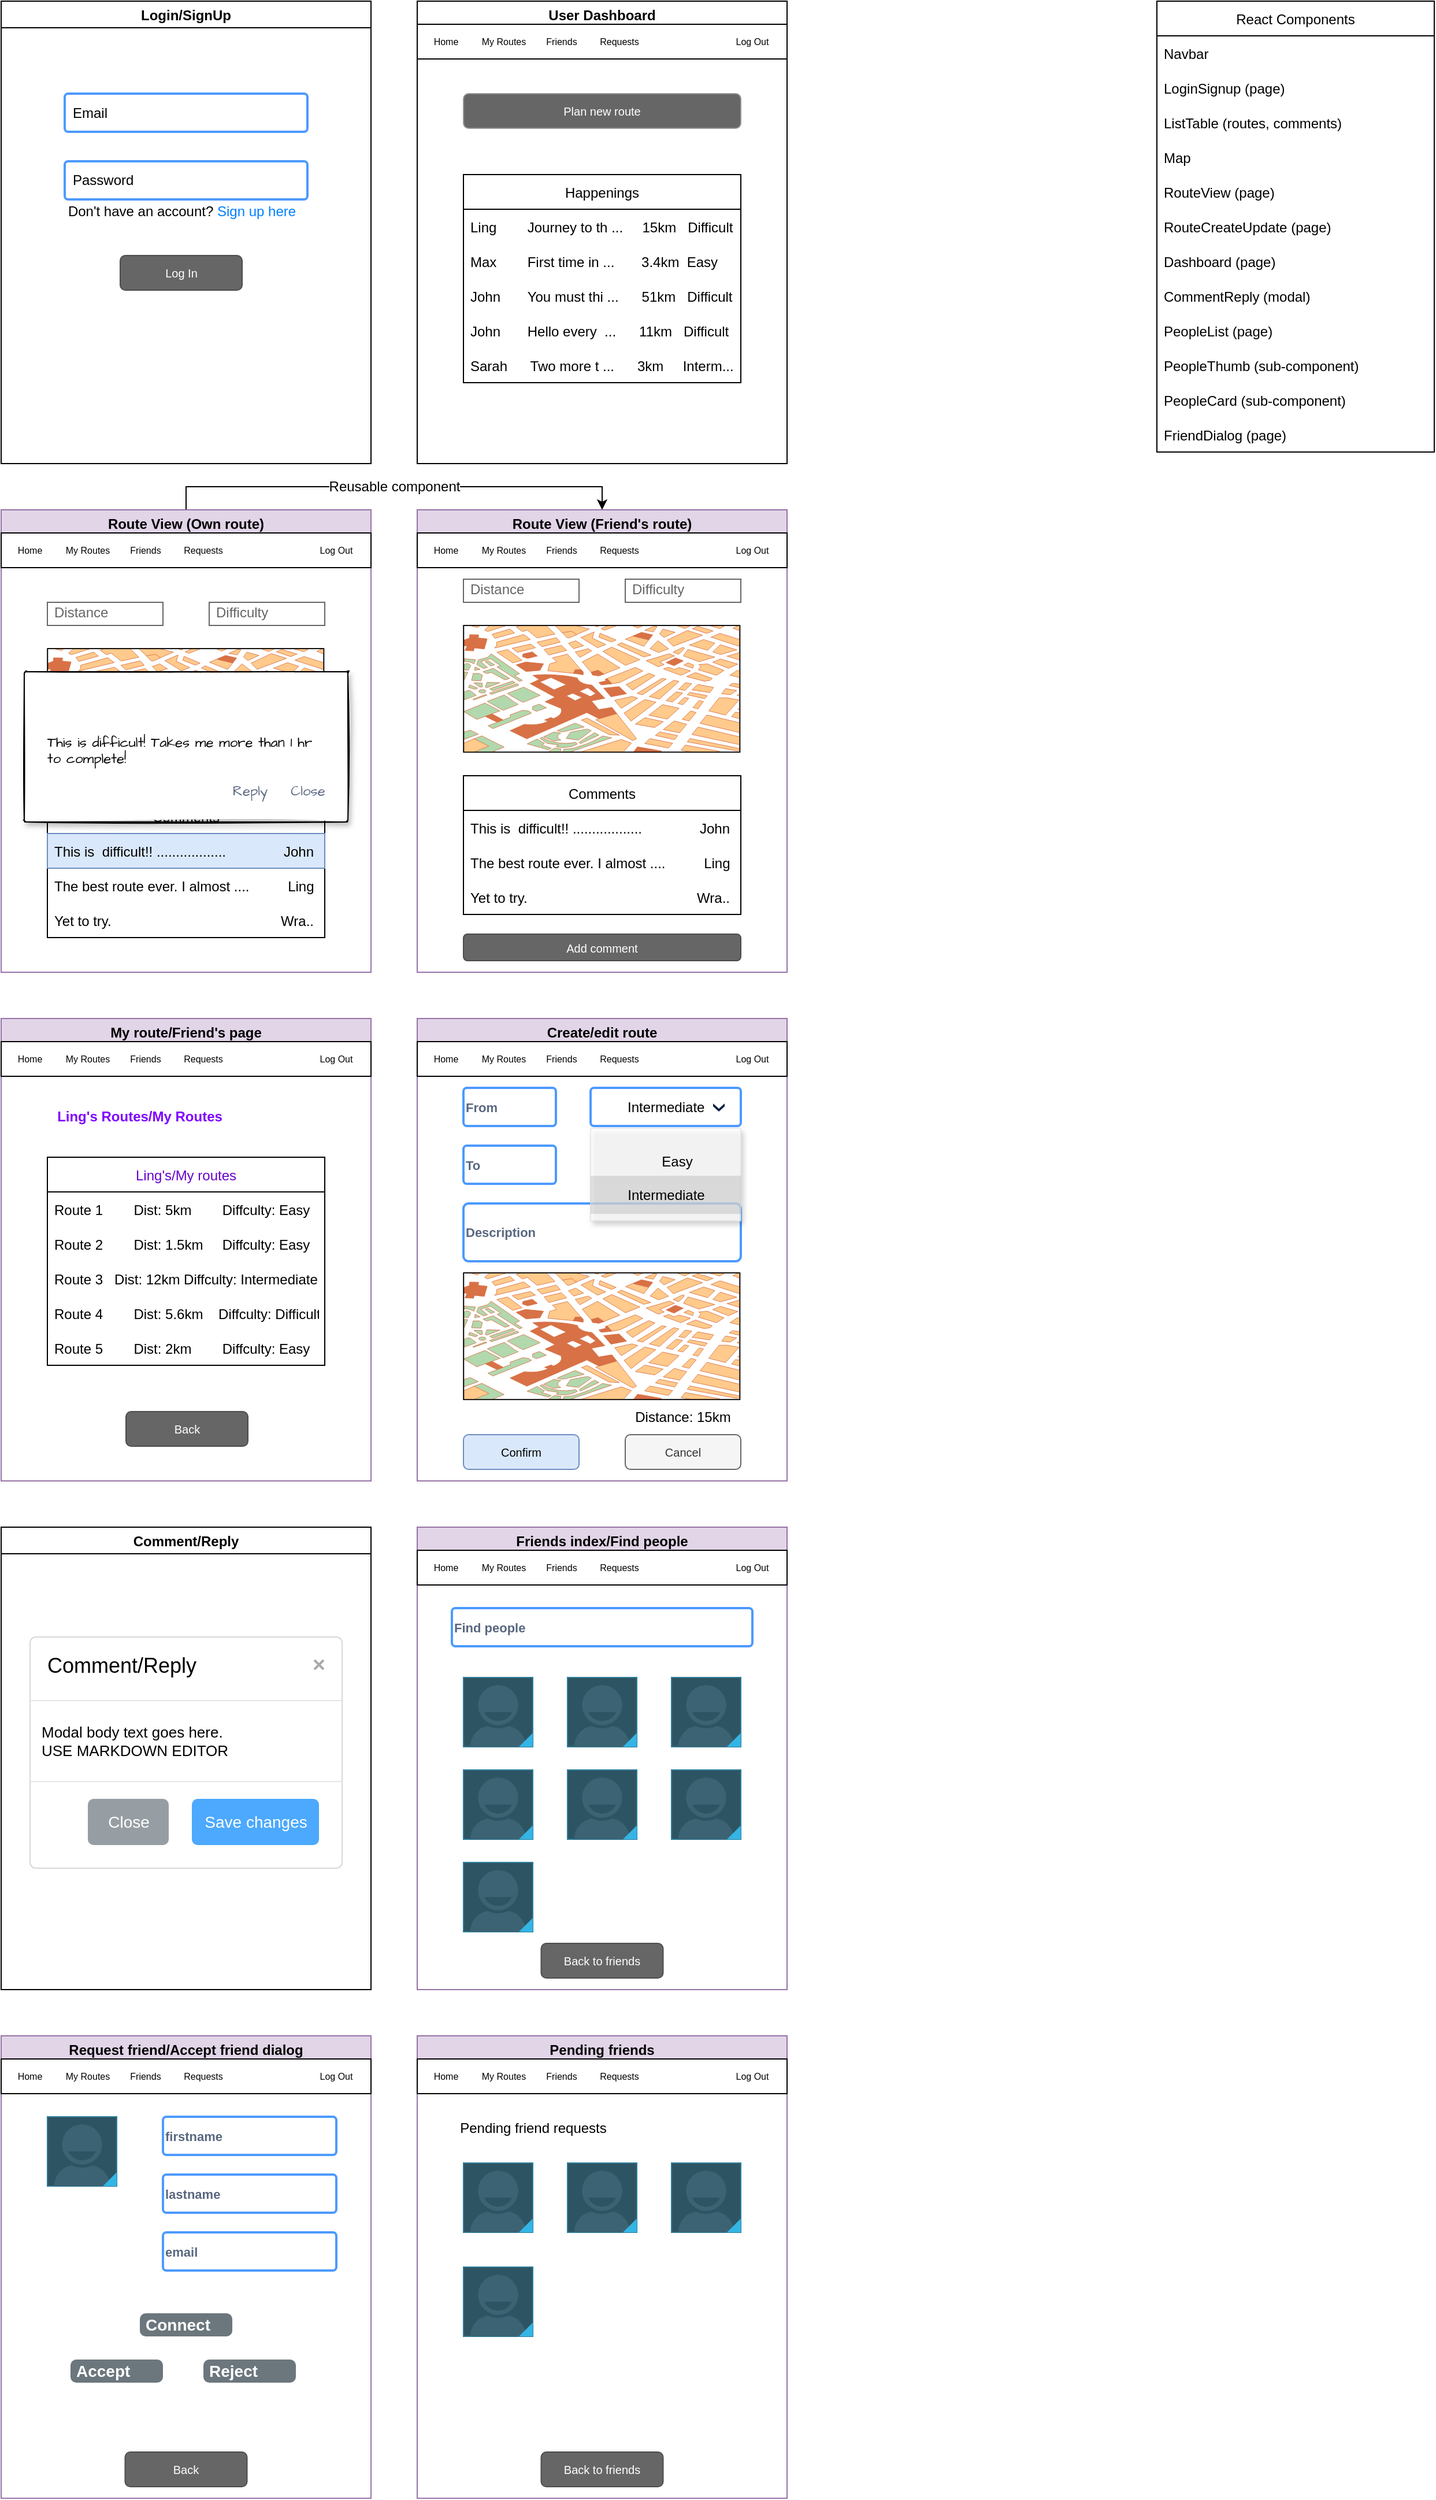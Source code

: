 <mxfile version="15.7.3" type="device" pages="4"><diagram id="ijsMgLKI9gWB-3X3msCG" name="wireframe"><mxGraphModel dx="1422" dy="905" grid="1" gridSize="10" guides="1" tooltips="1" connect="1" arrows="1" fold="1" page="1" pageScale="1" pageWidth="1600" pageHeight="900" math="0" shadow="0"><root><mxCell id="0"/><mxCell id="1" parent="0"/><mxCell id="XfzVAtJ2cAbNqWKF-CNj-1" value="User Dashboard" style="swimlane;" parent="1" vertex="1"><mxGeometry x="400" y="40" width="320" height="400" as="geometry"/></mxCell><mxCell id="XfzVAtJ2cAbNqWKF-CNj-4" value="Plan new route" style="rounded=1;html=1;shadow=0;dashed=0;whiteSpace=wrap;fontSize=10;fillColor=#666666;align=center;strokeColor=#999999;fontColor=#ffffff;" parent="XfzVAtJ2cAbNqWKF-CNj-1" vertex="1"><mxGeometry x="40" y="80" width="240" height="30" as="geometry"/></mxCell><mxCell id="XfzVAtJ2cAbNqWKF-CNj-5" value="Happenings" style="swimlane;fontStyle=0;childLayout=stackLayout;horizontal=1;startSize=30;horizontalStack=0;resizeParent=1;resizeParentMax=0;resizeLast=0;collapsible=1;marginBottom=0;" parent="XfzVAtJ2cAbNqWKF-CNj-1" vertex="1"><mxGeometry x="40" y="150" width="240" height="180" as="geometry"/></mxCell><mxCell id="XfzVAtJ2cAbNqWKF-CNj-6" value="Ling        Journey to th ...     15km   Difficult" style="text;strokeColor=none;fillColor=none;align=left;verticalAlign=middle;spacingLeft=4;spacingRight=4;overflow=hidden;points=[[0,0.5],[1,0.5]];portConstraint=eastwest;rotatable=0;" parent="XfzVAtJ2cAbNqWKF-CNj-5" vertex="1"><mxGeometry y="30" width="240" height="30" as="geometry"/></mxCell><mxCell id="XfzVAtJ2cAbNqWKF-CNj-9" value="Max        First time in ...       3.4km  Easy    " style="text;strokeColor=none;fillColor=none;align=left;verticalAlign=middle;spacingLeft=4;spacingRight=4;overflow=hidden;points=[[0,0.5],[1,0.5]];portConstraint=eastwest;rotatable=0;" parent="XfzVAtJ2cAbNqWKF-CNj-5" vertex="1"><mxGeometry y="60" width="240" height="30" as="geometry"/></mxCell><mxCell id="XfzVAtJ2cAbNqWKF-CNj-10" value="John       You must thi ...      51km   Difficult" style="text;strokeColor=none;fillColor=none;align=left;verticalAlign=middle;spacingLeft=4;spacingRight=4;overflow=hidden;points=[[0,0.5],[1,0.5]];portConstraint=eastwest;rotatable=0;" parent="XfzVAtJ2cAbNqWKF-CNj-5" vertex="1"><mxGeometry y="90" width="240" height="30" as="geometry"/></mxCell><mxCell id="DrAzTv0iVDfcV6oroCLQ-33" value="John       Hello every  ...      11km   Difficult" style="text;strokeColor=none;fillColor=none;align=left;verticalAlign=middle;spacingLeft=4;spacingRight=4;overflow=hidden;points=[[0,0.5],[1,0.5]];portConstraint=eastwest;rotatable=0;" parent="XfzVAtJ2cAbNqWKF-CNj-5" vertex="1"><mxGeometry y="120" width="240" height="30" as="geometry"/></mxCell><mxCell id="DrAzTv0iVDfcV6oroCLQ-34" value="Sarah      Two more t ...      3km     Interm..." style="text;strokeColor=none;fillColor=none;align=left;verticalAlign=middle;spacingLeft=4;spacingRight=4;overflow=hidden;points=[[0,0.5],[1,0.5]];portConstraint=eastwest;rotatable=0;" parent="XfzVAtJ2cAbNqWKF-CNj-5" vertex="1"><mxGeometry y="150" width="240" height="30" as="geometry"/></mxCell><mxCell id="78sQEwwe9_ql9R5MmngF-40" value="" style="group" parent="XfzVAtJ2cAbNqWKF-CNj-1" vertex="1" connectable="0"><mxGeometry y="20" width="320" height="30" as="geometry"/></mxCell><mxCell id="78sQEwwe9_ql9R5MmngF-41" value="" style="rounded=0;whiteSpace=wrap;html=1;fontSize=12;" parent="78sQEwwe9_ql9R5MmngF-40" vertex="1"><mxGeometry width="320" height="30" as="geometry"/></mxCell><mxCell id="78sQEwwe9_ql9R5MmngF-42" value="Log Out" style="text;html=1;strokeColor=none;fillColor=none;align=center;verticalAlign=middle;whiteSpace=wrap;rounded=0;fontSize=8;" parent="78sQEwwe9_ql9R5MmngF-40" vertex="1"><mxGeometry x="260" width="60" height="30" as="geometry"/></mxCell><mxCell id="78sQEwwe9_ql9R5MmngF-43" value="Home" style="text;html=1;strokeColor=none;fillColor=none;align=center;verticalAlign=middle;whiteSpace=wrap;rounded=0;fontSize=8;" parent="78sQEwwe9_ql9R5MmngF-40" vertex="1"><mxGeometry width="50" height="30" as="geometry"/></mxCell><mxCell id="78sQEwwe9_ql9R5MmngF-44" value="My Routes" style="text;html=1;strokeColor=none;fillColor=none;align=center;verticalAlign=middle;whiteSpace=wrap;rounded=0;fontSize=8;" parent="78sQEwwe9_ql9R5MmngF-40" vertex="1"><mxGeometry x="50" width="50" height="30" as="geometry"/></mxCell><mxCell id="78sQEwwe9_ql9R5MmngF-45" value="Friends" style="text;html=1;strokeColor=none;fillColor=none;align=center;verticalAlign=middle;whiteSpace=wrap;rounded=0;fontSize=8;" parent="78sQEwwe9_ql9R5MmngF-40" vertex="1"><mxGeometry x="100" width="50" height="30" as="geometry"/></mxCell><mxCell id="78sQEwwe9_ql9R5MmngF-46" value="Requests" style="text;html=1;strokeColor=none;fillColor=none;align=center;verticalAlign=middle;whiteSpace=wrap;rounded=0;fontSize=8;" parent="78sQEwwe9_ql9R5MmngF-40" vertex="1"><mxGeometry x="150" width="50" height="30" as="geometry"/></mxCell><mxCell id="XfzVAtJ2cAbNqWKF-CNj-135" value="Reusable component" style="edgeStyle=orthogonalEdgeStyle;rounded=0;orthogonalLoop=1;jettySize=auto;html=1;exitX=0.5;exitY=0;exitDx=0;exitDy=0;entryX=0.5;entryY=0;entryDx=0;entryDy=0;fontSize=12;" parent="1" source="XfzVAtJ2cAbNqWKF-CNj-57" target="XfzVAtJ2cAbNqWKF-CNj-125" edge="1"><mxGeometry relative="1" as="geometry"/></mxCell><mxCell id="XfzVAtJ2cAbNqWKF-CNj-57" value="Route View (Own route)" style="swimlane;fillColor=#e1d5e7;strokeColor=#9673a6;" parent="1" vertex="1"><mxGeometry x="40" y="480" width="320" height="400" as="geometry"/></mxCell><mxCell id="XfzVAtJ2cAbNqWKF-CNj-82" value="Distance" style="strokeWidth=1;shadow=0;dashed=0;align=center;html=1;shape=mxgraph.mockup.text.textBox;fontColor=#666666;align=left;fontSize=12;spacingLeft=4;spacingTop=-3;strokeColor=#666666;mainText=" parent="XfzVAtJ2cAbNqWKF-CNj-57" vertex="1"><mxGeometry x="40" y="80" width="100" height="20" as="geometry"/></mxCell><mxCell id="XfzVAtJ2cAbNqWKF-CNj-85" value="Difficulty" style="strokeWidth=1;shadow=0;dashed=0;align=center;html=1;shape=mxgraph.mockup.text.textBox;fontColor=#666666;align=left;fontSize=12;spacingLeft=4;spacingTop=-3;strokeColor=#666666;mainText=" parent="XfzVAtJ2cAbNqWKF-CNj-57" vertex="1"><mxGeometry x="180" y="80" width="100" height="20" as="geometry"/></mxCell><mxCell id="XfzVAtJ2cAbNqWKF-CNj-86" value="" style="verticalLabelPosition=bottom;shadow=0;dashed=0;align=center;html=1;verticalAlign=top;strokeWidth=1;shape=mxgraph.mockup.misc.map;fontSize=12;" parent="XfzVAtJ2cAbNqWKF-CNj-57" vertex="1"><mxGeometry x="40" y="120" width="240" height="110" as="geometry"/></mxCell><mxCell id="XfzVAtJ2cAbNqWKF-CNj-87" value="Comments" style="swimlane;fontStyle=0;childLayout=stackLayout;horizontal=1;startSize=30;horizontalStack=0;resizeParent=1;resizeParentMax=0;resizeLast=0;collapsible=1;marginBottom=0;" parent="XfzVAtJ2cAbNqWKF-CNj-57" vertex="1"><mxGeometry x="40" y="250" width="240" height="120" as="geometry"/></mxCell><mxCell id="XfzVAtJ2cAbNqWKF-CNj-88" value="This is  difficult!! ..................               John" style="text;strokeColor=#6c8ebf;fillColor=#dae8fc;align=left;verticalAlign=middle;spacingLeft=4;spacingRight=4;overflow=hidden;points=[[0,0.5],[1,0.5]];portConstraint=eastwest;rotatable=0;" parent="XfzVAtJ2cAbNqWKF-CNj-87" vertex="1"><mxGeometry y="30" width="240" height="30" as="geometry"/></mxCell><mxCell id="XfzVAtJ2cAbNqWKF-CNj-89" value="The best route ever. I almost ....          Ling" style="text;strokeColor=none;fillColor=none;align=left;verticalAlign=middle;spacingLeft=4;spacingRight=4;overflow=hidden;points=[[0,0.5],[1,0.5]];portConstraint=eastwest;rotatable=0;" parent="XfzVAtJ2cAbNqWKF-CNj-87" vertex="1"><mxGeometry y="60" width="240" height="30" as="geometry"/></mxCell><mxCell id="XfzVAtJ2cAbNqWKF-CNj-90" value="Yet to try.                                            Wra.." style="text;strokeColor=none;fillColor=none;align=left;verticalAlign=middle;spacingLeft=4;spacingRight=4;overflow=hidden;points=[[0,0.5],[1,0.5]];portConstraint=eastwest;rotatable=0;" parent="XfzVAtJ2cAbNqWKF-CNj-87" vertex="1"><mxGeometry y="90" width="240" height="30" as="geometry"/></mxCell><mxCell id="XfzVAtJ2cAbNqWKF-CNj-100" value="This is difficult! Takes me more than 1 hr to complete!" style="html=1;rounded=1;fontSize=12;align=left;shadow=1;arcSize=1;whiteSpace=wrap;spacing=20;verticalAlign=top;spacingTop=30;sketch=1;hachureGap=4;pointerEvents=0;fontFamily=Architects Daughter;fontSource=https%3A%2F%2Ffonts.googleapis.com%2Fcss%3Ffamily%3DArchitects%2BDaughter;" parent="XfzVAtJ2cAbNqWKF-CNj-57" vertex="1"><mxGeometry x="20" y="140" width="280" height="130" as="geometry"/></mxCell><mxCell id="XfzVAtJ2cAbNqWKF-CNj-102" value="Close" style="dashed=0;html=1;rounded=1;fillColor=none;strokeColor=none;fontSize=12;align=center;fontStyle=0;strokeWidth=2;fontColor=#596780;sketch=1;hachureGap=4;pointerEvents=0;fontFamily=Architects Daughter;fontSource=https%3A%2F%2Ffonts.googleapis.com%2Fcss%3Ffamily%3DArchitects%2BDaughter;" parent="XfzVAtJ2cAbNqWKF-CNj-100" vertex="1"><mxGeometry x="1" y="1" width="50" height="33" relative="1" as="geometry"><mxPoint x="-60" y="-43" as="offset"/></mxGeometry></mxCell><mxCell id="XfzVAtJ2cAbNqWKF-CNj-137" value="Reply" style="dashed=0;html=1;rounded=1;fillColor=none;strokeColor=none;fontSize=12;align=center;fontStyle=0;strokeWidth=2;fontColor=#596780;sketch=1;hachureGap=4;pointerEvents=0;fontFamily=Architects Daughter;fontSource=https%3A%2F%2Ffonts.googleapis.com%2Fcss%3Ffamily%3DArchitects%2BDaughter;" parent="XfzVAtJ2cAbNqWKF-CNj-100" vertex="1"><mxGeometry x="1" y="1" width="50" height="33" relative="1" as="geometry"><mxPoint x="-110" y="-43" as="offset"/></mxGeometry></mxCell><mxCell id="78sQEwwe9_ql9R5MmngF-26" value="" style="group" parent="XfzVAtJ2cAbNqWKF-CNj-57" vertex="1" connectable="0"><mxGeometry y="20" width="320" height="30" as="geometry"/></mxCell><mxCell id="78sQEwwe9_ql9R5MmngF-27" value="" style="rounded=0;whiteSpace=wrap;html=1;fontSize=12;" parent="78sQEwwe9_ql9R5MmngF-26" vertex="1"><mxGeometry width="320" height="30" as="geometry"/></mxCell><mxCell id="78sQEwwe9_ql9R5MmngF-28" value="Log Out" style="text;html=1;strokeColor=none;fillColor=none;align=center;verticalAlign=middle;whiteSpace=wrap;rounded=0;fontSize=8;" parent="78sQEwwe9_ql9R5MmngF-26" vertex="1"><mxGeometry x="260" width="60" height="30" as="geometry"/></mxCell><mxCell id="78sQEwwe9_ql9R5MmngF-29" value="Home" style="text;html=1;strokeColor=none;fillColor=none;align=center;verticalAlign=middle;whiteSpace=wrap;rounded=0;fontSize=8;" parent="78sQEwwe9_ql9R5MmngF-26" vertex="1"><mxGeometry width="50" height="30" as="geometry"/></mxCell><mxCell id="78sQEwwe9_ql9R5MmngF-30" value="My Routes" style="text;html=1;strokeColor=none;fillColor=none;align=center;verticalAlign=middle;whiteSpace=wrap;rounded=0;fontSize=8;" parent="78sQEwwe9_ql9R5MmngF-26" vertex="1"><mxGeometry x="50" width="50" height="30" as="geometry"/></mxCell><mxCell id="78sQEwwe9_ql9R5MmngF-31" value="Friends" style="text;html=1;strokeColor=none;fillColor=none;align=center;verticalAlign=middle;whiteSpace=wrap;rounded=0;fontSize=8;" parent="78sQEwwe9_ql9R5MmngF-26" vertex="1"><mxGeometry x="100" width="50" height="30" as="geometry"/></mxCell><mxCell id="78sQEwwe9_ql9R5MmngF-32" value="Requests" style="text;html=1;strokeColor=none;fillColor=none;align=center;verticalAlign=middle;whiteSpace=wrap;rounded=0;fontSize=8;" parent="78sQEwwe9_ql9R5MmngF-26" vertex="1"><mxGeometry x="150" width="50" height="30" as="geometry"/></mxCell><mxCell id="XfzVAtJ2cAbNqWKF-CNj-113" value="Create/edit route" style="swimlane;fillColor=#e1d5e7;strokeColor=#9673a6;" parent="1" vertex="1"><mxGeometry x="400" y="920" width="320" height="400" as="geometry"/></mxCell><mxCell id="XfzVAtJ2cAbNqWKF-CNj-146" value="Cancel" style="rounded=1;html=1;shadow=0;dashed=0;whiteSpace=wrap;fontSize=10;fillColor=#f5f5f5;align=center;strokeColor=#666666;fontColor=#333333;" parent="XfzVAtJ2cAbNqWKF-CNj-113" vertex="1"><mxGeometry x="180" y="360" width="100" height="30" as="geometry"/></mxCell><mxCell id="DrAzTv0iVDfcV6oroCLQ-32" value="Confirm" style="rounded=1;html=1;shadow=0;dashed=0;whiteSpace=wrap;fontSize=10;fillColor=#dae8fc;align=center;strokeColor=#6c8ebf;" parent="XfzVAtJ2cAbNqWKF-CNj-113" vertex="1"><mxGeometry x="40" y="360" width="100" height="30" as="geometry"/></mxCell><mxCell id="DrAzTv0iVDfcV6oroCLQ-41" value="" style="group" parent="XfzVAtJ2cAbNqWKF-CNj-113" vertex="1" connectable="0"><mxGeometry x="40" y="60" width="80" height="33" as="geometry"/></mxCell><mxCell id="DrAzTv0iVDfcV6oroCLQ-38" value="" style="rounded=1;arcSize=9;align=left;spacingLeft=5;strokeColor=#4C9AFF;html=1;strokeWidth=2;fontSize=12" parent="DrAzTv0iVDfcV6oroCLQ-41" vertex="1"><mxGeometry width="80" height="33" as="geometry"/></mxCell><mxCell id="DrAzTv0iVDfcV6oroCLQ-37" value="From" style="fillColor=none;strokeColor=none;html=1;fontSize=11;fontStyle=0;align=left;fontColor=#596780;fontStyle=1;fontSize=11" parent="DrAzTv0iVDfcV6oroCLQ-41" vertex="1"><mxGeometry y="6.5" width="75" height="20" as="geometry"/></mxCell><mxCell id="DrAzTv0iVDfcV6oroCLQ-46" value="&lt;span style=&quot;text-align: center&quot;&gt;Intermediate&lt;/span&gt;" style="rounded=1;arcSize=9;fillColor=#ffffff;strokeColor=#4C9AFF;html=1;strokeWidth=2;spacingLeft=30;fontColor=#000000;align=left;fontSize=12;" parent="XfzVAtJ2cAbNqWKF-CNj-113" vertex="1"><mxGeometry x="150" y="60" width="130" height="33" as="geometry"/></mxCell><mxCell id="DrAzTv0iVDfcV6oroCLQ-47" value="" style="shape=step;whiteSpace=wrap;html=1;rounded=0;strokeColor=none;strokeWidth=2;fillColor=#0A1E43;gradientColor=none;fontFamily=Verdana;fontSize=14;fontColor=#000000;align=left;direction=south;size=0.65;" parent="DrAzTv0iVDfcV6oroCLQ-46" vertex="1"><mxGeometry x="1" y="0.5" width="10" height="7" relative="1" as="geometry"><mxPoint x="-24" y="-3" as="offset"/></mxGeometry></mxCell><mxCell id="DrAzTv0iVDfcV6oroCLQ-52" value="" style="verticalLabelPosition=bottom;shadow=0;dashed=0;align=center;html=1;verticalAlign=top;strokeWidth=1;shape=mxgraph.mockup.misc.map;fontSize=12;" parent="XfzVAtJ2cAbNqWKF-CNj-113" vertex="1"><mxGeometry x="40" y="220" width="240" height="110" as="geometry"/></mxCell><mxCell id="DrAzTv0iVDfcV6oroCLQ-62" value="Distance: 15km" style="text;html=1;strokeColor=none;fillColor=none;align=center;verticalAlign=middle;whiteSpace=wrap;rounded=0;fontSize=12;opacity=70;" parent="XfzVAtJ2cAbNqWKF-CNj-113" vertex="1"><mxGeometry x="180" y="330" width="100" height="30" as="geometry"/></mxCell><mxCell id="DrAzTv0iVDfcV6oroCLQ-42" value="" style="group" parent="XfzVAtJ2cAbNqWKF-CNj-113" vertex="1" connectable="0"><mxGeometry x="40" y="110" width="80" height="33" as="geometry"/></mxCell><mxCell id="DrAzTv0iVDfcV6oroCLQ-43" value="" style="rounded=1;arcSize=9;align=left;spacingLeft=5;strokeColor=#4C9AFF;html=1;strokeWidth=2;fontSize=12" parent="DrAzTv0iVDfcV6oroCLQ-42" vertex="1"><mxGeometry width="80" height="33" as="geometry"/></mxCell><mxCell id="DrAzTv0iVDfcV6oroCLQ-44" value="To" style="fillColor=none;strokeColor=none;html=1;fontSize=11;fontStyle=0;align=left;fontColor=#596780;fontStyle=1;fontSize=11" parent="DrAzTv0iVDfcV6oroCLQ-42" vertex="1"><mxGeometry y="6.5" width="75" height="20" as="geometry"/></mxCell><mxCell id="CLAeYun55J0oCgSKq1kZ-3" value="" style="group" parent="XfzVAtJ2cAbNqWKF-CNj-113" vertex="1" connectable="0"><mxGeometry x="40" y="160" width="240" height="50" as="geometry"/></mxCell><mxCell id="CLAeYun55J0oCgSKq1kZ-4" value="" style="rounded=1;arcSize=9;align=left;spacingLeft=5;strokeColor=#4C9AFF;html=1;strokeWidth=2;fontSize=12" parent="CLAeYun55J0oCgSKq1kZ-3" vertex="1"><mxGeometry width="240" height="50" as="geometry"/></mxCell><mxCell id="CLAeYun55J0oCgSKq1kZ-5" value="Description" style="fillColor=none;strokeColor=none;html=1;fontSize=11;fontStyle=0;align=left;fontColor=#596780;fontStyle=1;fontSize=11" parent="CLAeYun55J0oCgSKq1kZ-3" vertex="1"><mxGeometry y="9.848" width="225" height="30.303" as="geometry"/></mxCell><mxCell id="DrAzTv0iVDfcV6oroCLQ-50" value="Easy&lt;br&gt;" style="html=1;rounded=1;fillColor=#ffffff;strokeColor=#DFE1E5;fontSize=12;align=center;fontColor=#000000;shadow=1;arcSize=1;whiteSpace=wrap;spacing=2;verticalAlign=top;fontStyle=0;spacingLeft=20;spacingTop=15;opacity=70;" parent="XfzVAtJ2cAbNqWKF-CNj-113" vertex="1"><mxGeometry x="150" y="95" width="130" height="80" as="geometry"/></mxCell><mxCell id="DrAzTv0iVDfcV6oroCLQ-51" value="Intermediate" style="rounded=0;fillColor=#000000;strokeColor=none;html=1;opacity=10;resizeWidth=1;fontSize=12;" parent="DrAzTv0iVDfcV6oroCLQ-50" vertex="1"><mxGeometry width="130" height="33" relative="1" as="geometry"><mxPoint y="41" as="offset"/></mxGeometry></mxCell><mxCell id="78sQEwwe9_ql9R5MmngF-17" value="" style="group" parent="XfzVAtJ2cAbNqWKF-CNj-113" vertex="1" connectable="0"><mxGeometry y="20" width="320" height="30" as="geometry"/></mxCell><mxCell id="78sQEwwe9_ql9R5MmngF-18" value="" style="rounded=0;whiteSpace=wrap;html=1;fontSize=12;" parent="78sQEwwe9_ql9R5MmngF-17" vertex="1"><mxGeometry width="320" height="30" as="geometry"/></mxCell><mxCell id="78sQEwwe9_ql9R5MmngF-19" value="Log Out" style="text;html=1;strokeColor=none;fillColor=none;align=center;verticalAlign=middle;whiteSpace=wrap;rounded=0;fontSize=8;" parent="78sQEwwe9_ql9R5MmngF-17" vertex="1"><mxGeometry x="260" width="60" height="30" as="geometry"/></mxCell><mxCell id="78sQEwwe9_ql9R5MmngF-20" value="Home" style="text;html=1;strokeColor=none;fillColor=none;align=center;verticalAlign=middle;whiteSpace=wrap;rounded=0;fontSize=8;" parent="78sQEwwe9_ql9R5MmngF-17" vertex="1"><mxGeometry width="50" height="30" as="geometry"/></mxCell><mxCell id="78sQEwwe9_ql9R5MmngF-21" value="My Routes" style="text;html=1;strokeColor=none;fillColor=none;align=center;verticalAlign=middle;whiteSpace=wrap;rounded=0;fontSize=8;" parent="78sQEwwe9_ql9R5MmngF-17" vertex="1"><mxGeometry x="50" width="50" height="30" as="geometry"/></mxCell><mxCell id="78sQEwwe9_ql9R5MmngF-22" value="Friends" style="text;html=1;strokeColor=none;fillColor=none;align=center;verticalAlign=middle;whiteSpace=wrap;rounded=0;fontSize=8;" parent="78sQEwwe9_ql9R5MmngF-17" vertex="1"><mxGeometry x="100" width="50" height="30" as="geometry"/></mxCell><mxCell id="78sQEwwe9_ql9R5MmngF-23" value="Requests" style="text;html=1;strokeColor=none;fillColor=none;align=center;verticalAlign=middle;whiteSpace=wrap;rounded=0;fontSize=8;" parent="78sQEwwe9_ql9R5MmngF-17" vertex="1"><mxGeometry x="150" width="50" height="30" as="geometry"/></mxCell><mxCell id="XfzVAtJ2cAbNqWKF-CNj-125" value="Route View (Friend's route)" style="swimlane;fillColor=#e1d5e7;strokeColor=#9673a6;" parent="1" vertex="1"><mxGeometry x="400" y="480" width="320" height="400" as="geometry"/></mxCell><mxCell id="XfzVAtJ2cAbNqWKF-CNj-126" value="Distance" style="strokeWidth=1;shadow=0;dashed=0;align=center;html=1;shape=mxgraph.mockup.text.textBox;fontColor=#666666;align=left;fontSize=12;spacingLeft=4;spacingTop=-3;strokeColor=#666666;mainText=" parent="XfzVAtJ2cAbNqWKF-CNj-125" vertex="1"><mxGeometry x="40" y="60" width="100" height="20" as="geometry"/></mxCell><mxCell id="XfzVAtJ2cAbNqWKF-CNj-127" value="Difficulty" style="strokeWidth=1;shadow=0;dashed=0;align=center;html=1;shape=mxgraph.mockup.text.textBox;fontColor=#666666;align=left;fontSize=12;spacingLeft=4;spacingTop=-3;strokeColor=#666666;mainText=" parent="XfzVAtJ2cAbNqWKF-CNj-125" vertex="1"><mxGeometry x="180" y="60" width="100" height="20" as="geometry"/></mxCell><mxCell id="XfzVAtJ2cAbNqWKF-CNj-128" value="" style="verticalLabelPosition=bottom;shadow=0;dashed=0;align=center;html=1;verticalAlign=top;strokeWidth=1;shape=mxgraph.mockup.misc.map;fontSize=12;" parent="XfzVAtJ2cAbNqWKF-CNj-125" vertex="1"><mxGeometry x="40" y="100" width="240" height="110" as="geometry"/></mxCell><mxCell id="XfzVAtJ2cAbNqWKF-CNj-129" value="Comments" style="swimlane;fontStyle=0;childLayout=stackLayout;horizontal=1;startSize=30;horizontalStack=0;resizeParent=1;resizeParentMax=0;resizeLast=0;collapsible=1;marginBottom=0;" parent="XfzVAtJ2cAbNqWKF-CNj-125" vertex="1"><mxGeometry x="40" y="230" width="240" height="120" as="geometry"/></mxCell><mxCell id="XfzVAtJ2cAbNqWKF-CNj-130" value="This is  difficult!! ..................               John" style="text;align=left;verticalAlign=middle;spacingLeft=4;spacingRight=4;overflow=hidden;points=[[0,0.5],[1,0.5]];portConstraint=eastwest;rotatable=0;" parent="XfzVAtJ2cAbNqWKF-CNj-129" vertex="1"><mxGeometry y="30" width="240" height="30" as="geometry"/></mxCell><mxCell id="XfzVAtJ2cAbNqWKF-CNj-131" value="The best route ever. I almost ....          Ling" style="text;strokeColor=none;fillColor=none;align=left;verticalAlign=middle;spacingLeft=4;spacingRight=4;overflow=hidden;points=[[0,0.5],[1,0.5]];portConstraint=eastwest;rotatable=0;" parent="XfzVAtJ2cAbNqWKF-CNj-129" vertex="1"><mxGeometry y="60" width="240" height="30" as="geometry"/></mxCell><mxCell id="XfzVAtJ2cAbNqWKF-CNj-132" value="Yet to try.                                            Wra.." style="text;strokeColor=none;fillColor=none;align=left;verticalAlign=middle;spacingLeft=4;spacingRight=4;overflow=hidden;points=[[0,0.5],[1,0.5]];portConstraint=eastwest;rotatable=0;" parent="XfzVAtJ2cAbNqWKF-CNj-129" vertex="1"><mxGeometry y="90" width="240" height="30" as="geometry"/></mxCell><mxCell id="XfzVAtJ2cAbNqWKF-CNj-136" value="Add comment" style="rounded=1;html=1;shadow=0;dashed=0;whiteSpace=wrap;fontSize=10;fillColor=#666666;align=center;strokeColor=#4D4D4D;fontColor=#ffffff;" parent="XfzVAtJ2cAbNqWKF-CNj-125" vertex="1"><mxGeometry x="40" y="367" width="240" height="23" as="geometry"/></mxCell><mxCell id="78sQEwwe9_ql9R5MmngF-33" value="" style="group" parent="XfzVAtJ2cAbNqWKF-CNj-125" vertex="1" connectable="0"><mxGeometry y="20" width="320" height="30" as="geometry"/></mxCell><mxCell id="78sQEwwe9_ql9R5MmngF-34" value="" style="rounded=0;whiteSpace=wrap;html=1;fontSize=12;" parent="78sQEwwe9_ql9R5MmngF-33" vertex="1"><mxGeometry width="320" height="30" as="geometry"/></mxCell><mxCell id="78sQEwwe9_ql9R5MmngF-35" value="Log Out" style="text;html=1;strokeColor=none;fillColor=none;align=center;verticalAlign=middle;whiteSpace=wrap;rounded=0;fontSize=8;" parent="78sQEwwe9_ql9R5MmngF-33" vertex="1"><mxGeometry x="260" width="60" height="30" as="geometry"/></mxCell><mxCell id="78sQEwwe9_ql9R5MmngF-36" value="Home" style="text;html=1;strokeColor=none;fillColor=none;align=center;verticalAlign=middle;whiteSpace=wrap;rounded=0;fontSize=8;" parent="78sQEwwe9_ql9R5MmngF-33" vertex="1"><mxGeometry width="50" height="30" as="geometry"/></mxCell><mxCell id="78sQEwwe9_ql9R5MmngF-37" value="My Routes" style="text;html=1;strokeColor=none;fillColor=none;align=center;verticalAlign=middle;whiteSpace=wrap;rounded=0;fontSize=8;" parent="78sQEwwe9_ql9R5MmngF-33" vertex="1"><mxGeometry x="50" width="50" height="30" as="geometry"/></mxCell><mxCell id="78sQEwwe9_ql9R5MmngF-38" value="Friends" style="text;html=1;strokeColor=none;fillColor=none;align=center;verticalAlign=middle;whiteSpace=wrap;rounded=0;fontSize=8;" parent="78sQEwwe9_ql9R5MmngF-33" vertex="1"><mxGeometry x="100" width="50" height="30" as="geometry"/></mxCell><mxCell id="78sQEwwe9_ql9R5MmngF-39" value="Requests" style="text;html=1;strokeColor=none;fillColor=none;align=center;verticalAlign=middle;whiteSpace=wrap;rounded=0;fontSize=8;" parent="78sQEwwe9_ql9R5MmngF-33" vertex="1"><mxGeometry x="150" width="50" height="30" as="geometry"/></mxCell><mxCell id="DrAzTv0iVDfcV6oroCLQ-7" value="React Components" style="swimlane;fontStyle=0;childLayout=stackLayout;horizontal=1;startSize=30;horizontalStack=0;resizeParent=1;resizeParentMax=0;resizeLast=0;collapsible=1;marginBottom=0;" parent="1" vertex="1"><mxGeometry x="1040" y="40" width="240" height="390" as="geometry"/></mxCell><mxCell id="DrAzTv0iVDfcV6oroCLQ-12" value="Navbar" style="text;strokeColor=none;fillColor=none;align=left;verticalAlign=middle;spacingLeft=4;spacingRight=4;overflow=hidden;points=[[0,0.5],[1,0.5]];portConstraint=eastwest;rotatable=0;" parent="DrAzTv0iVDfcV6oroCLQ-7" vertex="1"><mxGeometry y="30" width="240" height="30" as="geometry"/></mxCell><mxCell id="NoQg43LQROMswU2Th6id-4" value="LoginSignup (page) " style="text;strokeColor=none;fillColor=none;align=left;verticalAlign=middle;spacingLeft=4;spacingRight=4;overflow=hidden;points=[[0,0.5],[1,0.5]];portConstraint=eastwest;rotatable=0;" parent="DrAzTv0iVDfcV6oroCLQ-7" vertex="1"><mxGeometry y="60" width="240" height="30" as="geometry"/></mxCell><mxCell id="DrAzTv0iVDfcV6oroCLQ-13" value="ListTable (routes, comments)" style="text;strokeColor=none;fillColor=none;align=left;verticalAlign=middle;spacingLeft=4;spacingRight=4;overflow=hidden;points=[[0,0.5],[1,0.5]];portConstraint=eastwest;rotatable=0;" parent="DrAzTv0iVDfcV6oroCLQ-7" vertex="1"><mxGeometry y="90" width="240" height="30" as="geometry"/></mxCell><mxCell id="DrAzTv0iVDfcV6oroCLQ-14" value="Map" style="text;strokeColor=none;fillColor=none;align=left;verticalAlign=middle;spacingLeft=4;spacingRight=4;overflow=hidden;points=[[0,0.5],[1,0.5]];portConstraint=eastwest;rotatable=0;" parent="DrAzTv0iVDfcV6oroCLQ-7" vertex="1"><mxGeometry y="120" width="240" height="30" as="geometry"/></mxCell><mxCell id="DrAzTv0iVDfcV6oroCLQ-15" value="RouteView (page)" style="text;strokeColor=none;fillColor=none;align=left;verticalAlign=middle;spacingLeft=4;spacingRight=4;overflow=hidden;points=[[0,0.5],[1,0.5]];portConstraint=eastwest;rotatable=0;" parent="DrAzTv0iVDfcV6oroCLQ-7" vertex="1"><mxGeometry y="150" width="240" height="30" as="geometry"/></mxCell><mxCell id="OruQ4zVPPU3PmZqMPeRV-1" value="RouteCreateUpdate (page)" style="text;strokeColor=none;fillColor=none;align=left;verticalAlign=middle;spacingLeft=4;spacingRight=4;overflow=hidden;points=[[0,0.5],[1,0.5]];portConstraint=eastwest;rotatable=0;" parent="DrAzTv0iVDfcV6oroCLQ-7" vertex="1"><mxGeometry y="180" width="240" height="30" as="geometry"/></mxCell><mxCell id="DrAzTv0iVDfcV6oroCLQ-16" value="Dashboard (page)" style="text;strokeColor=none;fillColor=none;align=left;verticalAlign=middle;spacingLeft=4;spacingRight=4;overflow=hidden;points=[[0,0.5],[1,0.5]];portConstraint=eastwest;rotatable=0;" parent="DrAzTv0iVDfcV6oroCLQ-7" vertex="1"><mxGeometry y="210" width="240" height="30" as="geometry"/></mxCell><mxCell id="OruQ4zVPPU3PmZqMPeRV-2" value="CommentReply (modal)" style="text;strokeColor=none;fillColor=none;align=left;verticalAlign=middle;spacingLeft=4;spacingRight=4;overflow=hidden;points=[[0,0.5],[1,0.5]];portConstraint=eastwest;rotatable=0;" parent="DrAzTv0iVDfcV6oroCLQ-7" vertex="1"><mxGeometry y="240" width="240" height="30" as="geometry"/></mxCell><mxCell id="fOWt2tKMuW0I7b2beZXt-1" value="PeopleList (page)" style="text;strokeColor=none;fillColor=none;align=left;verticalAlign=middle;spacingLeft=4;spacingRight=4;overflow=hidden;points=[[0,0.5],[1,0.5]];portConstraint=eastwest;rotatable=0;" vertex="1" parent="DrAzTv0iVDfcV6oroCLQ-7"><mxGeometry y="270" width="240" height="30" as="geometry"/></mxCell><mxCell id="cStJSQyzeP1wy_uXTCJN-1" value="PeopleThumb (sub-component)" style="text;strokeColor=none;fillColor=none;align=left;verticalAlign=middle;spacingLeft=4;spacingRight=4;overflow=hidden;points=[[0,0.5],[1,0.5]];portConstraint=eastwest;rotatable=0;" parent="DrAzTv0iVDfcV6oroCLQ-7" vertex="1"><mxGeometry y="300" width="240" height="30" as="geometry"/></mxCell><mxCell id="FYpHFsOOqKYxu31BSoFG-1" value="PeopleCard (sub-component)" style="text;strokeColor=none;fillColor=none;align=left;verticalAlign=middle;spacingLeft=4;spacingRight=4;overflow=hidden;points=[[0,0.5],[1,0.5]];portConstraint=eastwest;rotatable=0;" parent="DrAzTv0iVDfcV6oroCLQ-7" vertex="1"><mxGeometry y="330" width="240" height="30" as="geometry"/></mxCell><mxCell id="cStJSQyzeP1wy_uXTCJN-2" value="FriendDialog (page)" style="text;strokeColor=none;fillColor=none;align=left;verticalAlign=middle;spacingLeft=4;spacingRight=4;overflow=hidden;points=[[0,0.5],[1,0.5]];portConstraint=eastwest;rotatable=0;" parent="DrAzTv0iVDfcV6oroCLQ-7" vertex="1"><mxGeometry y="360" width="240" height="30" as="geometry"/></mxCell><mxCell id="DrAzTv0iVDfcV6oroCLQ-17" value="My route/Friend's page" style="swimlane;fillColor=#e1d5e7;strokeColor=#9673a6;" parent="1" vertex="1"><mxGeometry x="40" y="920" width="320" height="400" as="geometry"/></mxCell><mxCell id="DrAzTv0iVDfcV6oroCLQ-18" value="Ling's/My routes" style="swimlane;fontStyle=0;childLayout=stackLayout;horizontal=1;startSize=30;horizontalStack=0;resizeParent=1;resizeParentMax=0;resizeLast=0;collapsible=1;marginBottom=0;fontColor=#6600CC;" parent="DrAzTv0iVDfcV6oroCLQ-17" vertex="1"><mxGeometry x="40" y="120" width="240" height="180" as="geometry"/></mxCell><mxCell id="DrAzTv0iVDfcV6oroCLQ-19" value="Route 1        Dist: 5km        Diffculty: Easy" style="text;strokeColor=none;fillColor=none;align=left;verticalAlign=middle;spacingLeft=4;spacingRight=4;overflow=hidden;points=[[0,0.5],[1,0.5]];portConstraint=eastwest;rotatable=0;" parent="DrAzTv0iVDfcV6oroCLQ-18" vertex="1"><mxGeometry y="30" width="240" height="30" as="geometry"/></mxCell><mxCell id="DrAzTv0iVDfcV6oroCLQ-20" value="Route 2        Dist: 1.5km     Diffculty: Easy    " style="text;strokeColor=none;fillColor=none;align=left;verticalAlign=middle;spacingLeft=4;spacingRight=4;overflow=hidden;points=[[0,0.5],[1,0.5]];portConstraint=eastwest;rotatable=0;" parent="DrAzTv0iVDfcV6oroCLQ-18" vertex="1"><mxGeometry y="60" width="240" height="30" as="geometry"/></mxCell><mxCell id="DrAzTv0iVDfcV6oroCLQ-21" value="Route 3   Dist: 12km Diffculty: Intermediate" style="text;strokeColor=none;fillColor=none;align=left;verticalAlign=middle;spacingLeft=4;spacingRight=4;overflow=hidden;points=[[0,0.5],[1,0.5]];portConstraint=eastwest;rotatable=0;" parent="DrAzTv0iVDfcV6oroCLQ-18" vertex="1"><mxGeometry y="90" width="240" height="30" as="geometry"/></mxCell><mxCell id="DrAzTv0iVDfcV6oroCLQ-22" value="Route 4        Dist: 5.6km    Diffculty: Difficult" style="text;strokeColor=none;fillColor=none;align=left;verticalAlign=middle;spacingLeft=4;spacingRight=4;overflow=hidden;points=[[0,0.5],[1,0.5]];portConstraint=eastwest;rotatable=0;" parent="DrAzTv0iVDfcV6oroCLQ-18" vertex="1"><mxGeometry y="120" width="240" height="30" as="geometry"/></mxCell><mxCell id="DrAzTv0iVDfcV6oroCLQ-23" value="Route 5        Dist: 2km        Diffculty: Easy" style="text;strokeColor=none;fillColor=none;align=left;verticalAlign=middle;spacingLeft=4;spacingRight=4;overflow=hidden;points=[[0,0.5],[1,0.5]];portConstraint=eastwest;rotatable=0;" parent="DrAzTv0iVDfcV6oroCLQ-18" vertex="1"><mxGeometry y="150" width="240" height="30" as="geometry"/></mxCell><mxCell id="DrAzTv0iVDfcV6oroCLQ-24" value="Ling's Routes/My Routes" style="text;html=1;align=center;verticalAlign=middle;whiteSpace=wrap;rounded=0;fontSize=12;fontColor=#7F00FF;fontStyle=1" parent="DrAzTv0iVDfcV6oroCLQ-17" vertex="1"><mxGeometry x="40" y="70" width="160" height="30" as="geometry"/></mxCell><mxCell id="DrAzTv0iVDfcV6oroCLQ-25" value="Back" style="rounded=1;html=1;shadow=0;dashed=0;whiteSpace=wrap;fontSize=10;fillColor=#666666;align=center;strokeColor=#4D4D4D;fontColor=#ffffff;" parent="DrAzTv0iVDfcV6oroCLQ-17" vertex="1"><mxGeometry x="108" y="340" width="105.5" height="30" as="geometry"/></mxCell><mxCell id="78sQEwwe9_ql9R5MmngF-10" value="" style="group" parent="DrAzTv0iVDfcV6oroCLQ-17" vertex="1" connectable="0"><mxGeometry y="20" width="320" height="30" as="geometry"/></mxCell><mxCell id="78sQEwwe9_ql9R5MmngF-11" value="" style="rounded=0;whiteSpace=wrap;html=1;fontSize=12;" parent="78sQEwwe9_ql9R5MmngF-10" vertex="1"><mxGeometry width="320" height="30" as="geometry"/></mxCell><mxCell id="78sQEwwe9_ql9R5MmngF-12" value="Log Out" style="text;html=1;strokeColor=none;fillColor=none;align=center;verticalAlign=middle;whiteSpace=wrap;rounded=0;fontSize=8;" parent="78sQEwwe9_ql9R5MmngF-10" vertex="1"><mxGeometry x="260" width="60" height="30" as="geometry"/></mxCell><mxCell id="78sQEwwe9_ql9R5MmngF-13" value="Home" style="text;html=1;strokeColor=none;fillColor=none;align=center;verticalAlign=middle;whiteSpace=wrap;rounded=0;fontSize=8;" parent="78sQEwwe9_ql9R5MmngF-10" vertex="1"><mxGeometry width="50" height="30" as="geometry"/></mxCell><mxCell id="78sQEwwe9_ql9R5MmngF-14" value="My Routes" style="text;html=1;strokeColor=none;fillColor=none;align=center;verticalAlign=middle;whiteSpace=wrap;rounded=0;fontSize=8;" parent="78sQEwwe9_ql9R5MmngF-10" vertex="1"><mxGeometry x="50" width="50" height="30" as="geometry"/></mxCell><mxCell id="78sQEwwe9_ql9R5MmngF-15" value="Friends" style="text;html=1;strokeColor=none;fillColor=none;align=center;verticalAlign=middle;whiteSpace=wrap;rounded=0;fontSize=8;" parent="78sQEwwe9_ql9R5MmngF-10" vertex="1"><mxGeometry x="100" width="50" height="30" as="geometry"/></mxCell><mxCell id="78sQEwwe9_ql9R5MmngF-16" value="Requests" style="text;html=1;strokeColor=none;fillColor=none;align=center;verticalAlign=middle;whiteSpace=wrap;rounded=0;fontSize=8;" parent="78sQEwwe9_ql9R5MmngF-10" vertex="1"><mxGeometry x="150" width="50" height="30" as="geometry"/></mxCell><mxCell id="OruQ4zVPPU3PmZqMPeRV-3" value="Comment/Reply" style="swimlane;" parent="1" vertex="1"><mxGeometry x="40" y="1360" width="320" height="400" as="geometry"/></mxCell><mxCell id="OruQ4zVPPU3PmZqMPeRV-18" value="Comment/Reply" style="html=1;shadow=0;dashed=0;shape=mxgraph.bootstrap.rrect;rSize=5;html=1;strokeColor=#C8C8C8;fillColor=#ffffff;whiteSpace=wrap;verticalAlign=top;align=left;fontSize=18;spacing=15;spacingTop=-5;opacity=70;" parent="OruQ4zVPPU3PmZqMPeRV-3" vertex="1"><mxGeometry x="25" y="95" width="270" height="200" as="geometry"/></mxCell><mxCell id="OruQ4zVPPU3PmZqMPeRV-19" value="" style="shape=line;strokeColor=#dddddd;resizeWidth=1;fontSize=12;align=center;opacity=70;" parent="OruQ4zVPPU3PmZqMPeRV-18" vertex="1"><mxGeometry width="270" height="10" relative="1" as="geometry"><mxPoint y="50" as="offset"/></mxGeometry></mxCell><mxCell id="OruQ4zVPPU3PmZqMPeRV-20" value="" style="html=1;shadow=0;dashed=0;shape=mxgraph.bootstrap.x;strokeColor=#868686;strokeWidth=2;fontSize=12;align=center;opacity=70;" parent="OruQ4zVPPU3PmZqMPeRV-18" vertex="1"><mxGeometry x="1" width="8" height="8" relative="1" as="geometry"><mxPoint x="-24" y="20" as="offset"/></mxGeometry></mxCell><mxCell id="OruQ4zVPPU3PmZqMPeRV-21" value="Modal body text goes here. &#10;USE MARKDOWN EDITOR" style="strokeColor=none;fillColor=none;resizeWidth=1;align=left;verticalAlign=top;spacing=10;fontSize=13;opacity=70;whiteSpace=wrap;" parent="OruQ4zVPPU3PmZqMPeRV-18" vertex="1"><mxGeometry width="270" height="40" relative="1" as="geometry"><mxPoint y="60" as="offset"/></mxGeometry></mxCell><mxCell id="OruQ4zVPPU3PmZqMPeRV-22" value="" style="shape=line;strokeColor=#dddddd;resizeWidth=1;fontSize=12;align=center;opacity=70;" parent="OruQ4zVPPU3PmZqMPeRV-18" vertex="1"><mxGeometry width="270" height="10" relative="1" as="geometry"><mxPoint y="120" as="offset"/></mxGeometry></mxCell><mxCell id="OruQ4zVPPU3PmZqMPeRV-23" value="Save changes" style="html=1;shadow=0;dashed=0;shape=mxgraph.bootstrap.rrect;rSize=5;fillColor=#0085FC;strokeColor=none;fontColor=#FFFFFF;fontSize=14;align=center;opacity=70;" parent="OruQ4zVPPU3PmZqMPeRV-18" vertex="1"><mxGeometry x="1" y="1" width="110" height="40" relative="1" as="geometry"><mxPoint x="-130" y="-60" as="offset"/></mxGeometry></mxCell><mxCell id="OruQ4zVPPU3PmZqMPeRV-24" value="Close" style="html=1;shadow=0;dashed=0;shape=mxgraph.bootstrap.rrect;rSize=5;fillColor=#6C757D;strokeColor=none;fontColor=#FFFFFF;fontSize=14;align=center;opacity=70;" parent="OruQ4zVPPU3PmZqMPeRV-18" vertex="1"><mxGeometry x="1" y="1" width="70" height="40" relative="1" as="geometry"><mxPoint x="-220" y="-60" as="offset"/></mxGeometry></mxCell><mxCell id="X-eJFx9BVWwnLqFw3pjz-1" value="Login/SignUp" style="swimlane;" parent="1" vertex="1"><mxGeometry x="40" y="40" width="320" height="400" as="geometry"/></mxCell><mxCell id="X-eJFx9BVWwnLqFw3pjz-12" value="Email" style="rounded=1;arcSize=9;align=left;spacingLeft=5;strokeColor=#4C9AFF;html=1;strokeWidth=2;fontSize=12" parent="X-eJFx9BVWwnLqFw3pjz-1" vertex="1"><mxGeometry x="55" y="80" width="210" height="33" as="geometry"/></mxCell><mxCell id="X-eJFx9BVWwnLqFw3pjz-13" value="Password" style="rounded=1;arcSize=9;align=left;spacingLeft=5;strokeColor=#4C9AFF;html=1;strokeWidth=2;fontSize=12" parent="X-eJFx9BVWwnLqFw3pjz-1" vertex="1"><mxGeometry x="55" y="138.5" width="210" height="33" as="geometry"/></mxCell><mxCell id="NoQg43LQROMswU2Th6id-1" value="Log In" style="rounded=1;html=1;shadow=0;dashed=0;whiteSpace=wrap;fontSize=10;fillColor=#666666;align=center;strokeColor=#4D4D4D;fontColor=#ffffff;" parent="X-eJFx9BVWwnLqFw3pjz-1" vertex="1"><mxGeometry x="103" y="220" width="105.5" height="30" as="geometry"/></mxCell><mxCell id="NoQg43LQROMswU2Th6id-2" value="Don't have an account? &lt;font color=&quot;#007fff&quot;&gt;Sign up here&lt;/font&gt;" style="text;html=1;align=center;verticalAlign=middle;resizable=0;points=[];autosize=1;strokeColor=none;fillColor=none;" parent="X-eJFx9BVWwnLqFw3pjz-1" vertex="1"><mxGeometry x="50.75" y="171.5" width="210" height="20" as="geometry"/></mxCell><mxCell id="R-k6hIFLjp5RsoBYpdpj-1" value="Friends index/Find people" style="swimlane;fillColor=#e1d5e7;strokeColor=#9673a6;" parent="1" vertex="1"><mxGeometry x="400" y="1360" width="320" height="400" as="geometry"/></mxCell><mxCell id="R-k6hIFLjp5RsoBYpdpj-10" value="" style="group" parent="R-k6hIFLjp5RsoBYpdpj-1" vertex="1" connectable="0"><mxGeometry y="20" width="320" height="30" as="geometry"/></mxCell><mxCell id="R-k6hIFLjp5RsoBYpdpj-11" value="" style="rounded=0;whiteSpace=wrap;html=1;fontSize=12;" parent="R-k6hIFLjp5RsoBYpdpj-10" vertex="1"><mxGeometry width="320" height="30" as="geometry"/></mxCell><mxCell id="R-k6hIFLjp5RsoBYpdpj-12" value="Log Out" style="text;html=1;strokeColor=none;fillColor=none;align=center;verticalAlign=middle;whiteSpace=wrap;rounded=0;fontSize=8;" parent="R-k6hIFLjp5RsoBYpdpj-10" vertex="1"><mxGeometry x="260" width="60" height="30" as="geometry"/></mxCell><mxCell id="R-k6hIFLjp5RsoBYpdpj-13" value="Home" style="text;html=1;strokeColor=none;fillColor=none;align=center;verticalAlign=middle;whiteSpace=wrap;rounded=0;fontSize=8;" parent="R-k6hIFLjp5RsoBYpdpj-10" vertex="1"><mxGeometry width="50" height="30" as="geometry"/></mxCell><mxCell id="R-k6hIFLjp5RsoBYpdpj-14" value="My Routes" style="text;html=1;strokeColor=none;fillColor=none;align=center;verticalAlign=middle;whiteSpace=wrap;rounded=0;fontSize=8;" parent="R-k6hIFLjp5RsoBYpdpj-10" vertex="1"><mxGeometry x="50" width="50" height="30" as="geometry"/></mxCell><mxCell id="R-k6hIFLjp5RsoBYpdpj-15" value="Friends" style="text;html=1;strokeColor=none;fillColor=none;align=center;verticalAlign=middle;whiteSpace=wrap;rounded=0;fontSize=8;" parent="R-k6hIFLjp5RsoBYpdpj-10" vertex="1"><mxGeometry x="100" width="50" height="30" as="geometry"/></mxCell><mxCell id="78sQEwwe9_ql9R5MmngF-1" value="Requests" style="text;html=1;strokeColor=none;fillColor=none;align=center;verticalAlign=middle;whiteSpace=wrap;rounded=0;fontSize=8;" parent="R-k6hIFLjp5RsoBYpdpj-10" vertex="1"><mxGeometry x="150" width="50" height="30" as="geometry"/></mxCell><mxCell id="R-k6hIFLjp5RsoBYpdpj-18" value="" style="verticalLabelPosition=bottom;verticalAlign=top;html=1;shadow=0;dashed=0;strokeWidth=1;shape=mxgraph.android.contact_badge_focused;sketch=0;" parent="R-k6hIFLjp5RsoBYpdpj-1" vertex="1"><mxGeometry x="40" y="130" width="60" height="60" as="geometry"/></mxCell><mxCell id="R-k6hIFLjp5RsoBYpdpj-19" value="" style="verticalLabelPosition=bottom;verticalAlign=top;html=1;shadow=0;dashed=0;strokeWidth=1;shape=mxgraph.android.contact_badge_focused;sketch=0;" parent="R-k6hIFLjp5RsoBYpdpj-1" vertex="1"><mxGeometry x="130" y="130" width="60" height="60" as="geometry"/></mxCell><mxCell id="R-k6hIFLjp5RsoBYpdpj-20" value="" style="verticalLabelPosition=bottom;verticalAlign=top;html=1;shadow=0;dashed=0;strokeWidth=1;shape=mxgraph.android.contact_badge_focused;sketch=0;" parent="R-k6hIFLjp5RsoBYpdpj-1" vertex="1"><mxGeometry x="220" y="130" width="60" height="60" as="geometry"/></mxCell><mxCell id="R-k6hIFLjp5RsoBYpdpj-21" value="" style="verticalLabelPosition=bottom;verticalAlign=top;html=1;shadow=0;dashed=0;strokeWidth=1;shape=mxgraph.android.contact_badge_focused;sketch=0;" parent="R-k6hIFLjp5RsoBYpdpj-1" vertex="1"><mxGeometry x="40" y="210" width="60" height="60" as="geometry"/></mxCell><mxCell id="R-k6hIFLjp5RsoBYpdpj-22" value="" style="verticalLabelPosition=bottom;verticalAlign=top;html=1;shadow=0;dashed=0;strokeWidth=1;shape=mxgraph.android.contact_badge_focused;sketch=0;" parent="R-k6hIFLjp5RsoBYpdpj-1" vertex="1"><mxGeometry x="130" y="210" width="60" height="60" as="geometry"/></mxCell><mxCell id="R-k6hIFLjp5RsoBYpdpj-23" value="" style="verticalLabelPosition=bottom;verticalAlign=top;html=1;shadow=0;dashed=0;strokeWidth=1;shape=mxgraph.android.contact_badge_focused;sketch=0;" parent="R-k6hIFLjp5RsoBYpdpj-1" vertex="1"><mxGeometry x="220" y="210" width="60" height="60" as="geometry"/></mxCell><mxCell id="R-k6hIFLjp5RsoBYpdpj-24" value="" style="verticalLabelPosition=bottom;verticalAlign=top;html=1;shadow=0;dashed=0;strokeWidth=1;shape=mxgraph.android.contact_badge_focused;sketch=0;" parent="R-k6hIFLjp5RsoBYpdpj-1" vertex="1"><mxGeometry x="40" y="290" width="60" height="60" as="geometry"/></mxCell><mxCell id="R-k6hIFLjp5RsoBYpdpj-25" value="" style="group" parent="R-k6hIFLjp5RsoBYpdpj-1" vertex="1" connectable="0"><mxGeometry x="30" y="70" width="260" height="33" as="geometry"/></mxCell><mxCell id="R-k6hIFLjp5RsoBYpdpj-26" value="" style="rounded=1;arcSize=9;align=left;spacingLeft=5;strokeColor=#4C9AFF;html=1;strokeWidth=2;fontSize=12" parent="R-k6hIFLjp5RsoBYpdpj-25" vertex="1"><mxGeometry width="260" height="33" as="geometry"/></mxCell><mxCell id="R-k6hIFLjp5RsoBYpdpj-27" value="Find people" style="fillColor=none;strokeColor=none;html=1;fontSize=11;fontStyle=0;align=left;fontColor=#596780;fontStyle=1;fontSize=11" parent="R-k6hIFLjp5RsoBYpdpj-25" vertex="1"><mxGeometry y="6.5" width="243.75" height="20" as="geometry"/></mxCell><mxCell id="R-k6hIFLjp5RsoBYpdpj-28" value="Back to friends" style="rounded=1;html=1;shadow=0;dashed=0;whiteSpace=wrap;fontSize=10;fillColor=#666666;align=center;strokeColor=#4D4D4D;fontColor=#ffffff;" parent="R-k6hIFLjp5RsoBYpdpj-1" vertex="1"><mxGeometry x="107.25" y="360" width="105.5" height="30" as="geometry"/></mxCell><mxCell id="R-k6hIFLjp5RsoBYpdpj-29" value="Request friend/Accept friend dialog" style="swimlane;fillColor=#e1d5e7;strokeColor=#9673a6;" parent="1" vertex="1"><mxGeometry x="40" y="1800" width="320" height="400" as="geometry"/></mxCell><mxCell id="R-k6hIFLjp5RsoBYpdpj-36" value="" style="verticalLabelPosition=bottom;verticalAlign=top;html=1;shadow=0;dashed=0;strokeWidth=1;shape=mxgraph.android.contact_badge_focused;sketch=0;" parent="R-k6hIFLjp5RsoBYpdpj-29" vertex="1"><mxGeometry x="40" y="70" width="60" height="60" as="geometry"/></mxCell><mxCell id="R-k6hIFLjp5RsoBYpdpj-43" value="" style="group" parent="R-k6hIFLjp5RsoBYpdpj-29" vertex="1" connectable="0"><mxGeometry x="140" y="70" width="150" height="33" as="geometry"/></mxCell><mxCell id="R-k6hIFLjp5RsoBYpdpj-44" value="" style="rounded=1;arcSize=9;align=left;spacingLeft=5;strokeColor=#4C9AFF;html=1;strokeWidth=2;fontSize=12" parent="R-k6hIFLjp5RsoBYpdpj-43" vertex="1"><mxGeometry width="150" height="33" as="geometry"/></mxCell><mxCell id="R-k6hIFLjp5RsoBYpdpj-45" value="firstname" style="fillColor=none;strokeColor=none;html=1;fontSize=11;fontStyle=0;align=left;fontColor=#596780;fontStyle=1;fontSize=11" parent="R-k6hIFLjp5RsoBYpdpj-43" vertex="1"><mxGeometry y="6.5" width="140.625" height="20" as="geometry"/></mxCell><mxCell id="R-k6hIFLjp5RsoBYpdpj-46" value="Back" style="rounded=1;html=1;shadow=0;dashed=0;whiteSpace=wrap;fontSize=10;fillColor=#666666;align=center;strokeColor=#4D4D4D;fontColor=#ffffff;" parent="R-k6hIFLjp5RsoBYpdpj-29" vertex="1"><mxGeometry x="107.25" y="360" width="105.5" height="30" as="geometry"/></mxCell><mxCell id="R-k6hIFLjp5RsoBYpdpj-47" value="" style="group" parent="R-k6hIFLjp5RsoBYpdpj-29" vertex="1" connectable="0"><mxGeometry x="140" y="120" width="150" height="33" as="geometry"/></mxCell><mxCell id="R-k6hIFLjp5RsoBYpdpj-48" value="" style="rounded=1;arcSize=9;align=left;spacingLeft=5;strokeColor=#4C9AFF;html=1;strokeWidth=2;fontSize=12" parent="R-k6hIFLjp5RsoBYpdpj-47" vertex="1"><mxGeometry width="150" height="33" as="geometry"/></mxCell><mxCell id="R-k6hIFLjp5RsoBYpdpj-49" value="lastname" style="fillColor=none;strokeColor=none;html=1;fontSize=11;fontStyle=0;align=left;fontColor=#596780;fontStyle=1;fontSize=11" parent="R-k6hIFLjp5RsoBYpdpj-47" vertex="1"><mxGeometry y="6.5" width="140.625" height="20" as="geometry"/></mxCell><mxCell id="R-k6hIFLjp5RsoBYpdpj-53" value="" style="group" parent="R-k6hIFLjp5RsoBYpdpj-29" vertex="1" connectable="0"><mxGeometry x="140" y="170" width="150" height="33" as="geometry"/></mxCell><mxCell id="R-k6hIFLjp5RsoBYpdpj-54" value="" style="rounded=1;arcSize=9;align=left;spacingLeft=5;strokeColor=#4C9AFF;html=1;strokeWidth=2;fontSize=12" parent="R-k6hIFLjp5RsoBYpdpj-53" vertex="1"><mxGeometry width="150" height="33" as="geometry"/></mxCell><mxCell id="R-k6hIFLjp5RsoBYpdpj-55" value="email" style="fillColor=none;strokeColor=none;html=1;fontSize=11;fontStyle=0;align=left;fontColor=#596780;fontStyle=1;fontSize=11" parent="R-k6hIFLjp5RsoBYpdpj-53" vertex="1"><mxGeometry y="6.5" width="140.625" height="20" as="geometry"/></mxCell><mxCell id="R-k6hIFLjp5RsoBYpdpj-58" value="Connect" style="html=1;shadow=0;dashed=0;shape=mxgraph.bootstrap.rrect;rSize=5;strokeColor=none;strokeWidth=1;fillColor=#6C767D;fontColor=#FFFFFF;whiteSpace=wrap;align=left;verticalAlign=middle;spacingLeft=0;fontStyle=1;fontSize=14;spacing=5;" parent="R-k6hIFLjp5RsoBYpdpj-29" vertex="1"><mxGeometry x="120" y="240" width="80" height="20" as="geometry"/></mxCell><mxCell id="R-k6hIFLjp5RsoBYpdpj-59" value="Accept" style="html=1;shadow=0;dashed=0;shape=mxgraph.bootstrap.rrect;rSize=5;strokeColor=none;strokeWidth=1;fillColor=#6C767D;fontColor=#FFFFFF;whiteSpace=wrap;align=left;verticalAlign=middle;spacingLeft=0;fontStyle=1;fontSize=14;spacing=5;" parent="R-k6hIFLjp5RsoBYpdpj-29" vertex="1"><mxGeometry x="60" y="280" width="80" height="20" as="geometry"/></mxCell><mxCell id="R-k6hIFLjp5RsoBYpdpj-60" value="Reject" style="html=1;shadow=0;dashed=0;shape=mxgraph.bootstrap.rrect;rSize=5;strokeColor=none;strokeWidth=1;fillColor=#6C767D;fontColor=#FFFFFF;whiteSpace=wrap;align=left;verticalAlign=middle;spacingLeft=0;fontStyle=1;fontSize=14;spacing=5;" parent="R-k6hIFLjp5RsoBYpdpj-29" vertex="1"><mxGeometry x="175" y="280" width="80" height="20" as="geometry"/></mxCell><mxCell id="78sQEwwe9_ql9R5MmngF-3" value="" style="group" parent="R-k6hIFLjp5RsoBYpdpj-29" vertex="1" connectable="0"><mxGeometry y="20" width="320" height="30" as="geometry"/></mxCell><mxCell id="78sQEwwe9_ql9R5MmngF-4" value="" style="rounded=0;whiteSpace=wrap;html=1;fontSize=12;" parent="78sQEwwe9_ql9R5MmngF-3" vertex="1"><mxGeometry width="320" height="30" as="geometry"/></mxCell><mxCell id="78sQEwwe9_ql9R5MmngF-5" value="Log Out" style="text;html=1;strokeColor=none;fillColor=none;align=center;verticalAlign=middle;whiteSpace=wrap;rounded=0;fontSize=8;" parent="78sQEwwe9_ql9R5MmngF-3" vertex="1"><mxGeometry x="260" width="60" height="30" as="geometry"/></mxCell><mxCell id="78sQEwwe9_ql9R5MmngF-6" value="Home" style="text;html=1;strokeColor=none;fillColor=none;align=center;verticalAlign=middle;whiteSpace=wrap;rounded=0;fontSize=8;" parent="78sQEwwe9_ql9R5MmngF-3" vertex="1"><mxGeometry width="50" height="30" as="geometry"/></mxCell><mxCell id="78sQEwwe9_ql9R5MmngF-7" value="My Routes" style="text;html=1;strokeColor=none;fillColor=none;align=center;verticalAlign=middle;whiteSpace=wrap;rounded=0;fontSize=8;" parent="78sQEwwe9_ql9R5MmngF-3" vertex="1"><mxGeometry x="50" width="50" height="30" as="geometry"/></mxCell><mxCell id="78sQEwwe9_ql9R5MmngF-8" value="Friends" style="text;html=1;strokeColor=none;fillColor=none;align=center;verticalAlign=middle;whiteSpace=wrap;rounded=0;fontSize=8;" parent="78sQEwwe9_ql9R5MmngF-3" vertex="1"><mxGeometry x="100" width="50" height="30" as="geometry"/></mxCell><mxCell id="78sQEwwe9_ql9R5MmngF-9" value="Requests" style="text;html=1;strokeColor=none;fillColor=none;align=center;verticalAlign=middle;whiteSpace=wrap;rounded=0;fontSize=8;" parent="78sQEwwe9_ql9R5MmngF-3" vertex="1"><mxGeometry x="150" width="50" height="30" as="geometry"/></mxCell><mxCell id="78sQEwwe9_ql9R5MmngF-47" value="Pending friends" style="swimlane;fillColor=#e1d5e7;strokeColor=#9673a6;" parent="1" vertex="1"><mxGeometry x="400" y="1800" width="320" height="400" as="geometry"/></mxCell><mxCell id="78sQEwwe9_ql9R5MmngF-48" value="" style="group" parent="78sQEwwe9_ql9R5MmngF-47" vertex="1" connectable="0"><mxGeometry y="20" width="320" height="30" as="geometry"/></mxCell><mxCell id="78sQEwwe9_ql9R5MmngF-49" value="" style="rounded=0;whiteSpace=wrap;html=1;fontSize=12;" parent="78sQEwwe9_ql9R5MmngF-48" vertex="1"><mxGeometry width="320" height="30" as="geometry"/></mxCell><mxCell id="78sQEwwe9_ql9R5MmngF-50" value="Log Out" style="text;html=1;strokeColor=none;fillColor=none;align=center;verticalAlign=middle;whiteSpace=wrap;rounded=0;fontSize=8;" parent="78sQEwwe9_ql9R5MmngF-48" vertex="1"><mxGeometry x="260" width="60" height="30" as="geometry"/></mxCell><mxCell id="78sQEwwe9_ql9R5MmngF-51" value="Home" style="text;html=1;strokeColor=none;fillColor=none;align=center;verticalAlign=middle;whiteSpace=wrap;rounded=0;fontSize=8;" parent="78sQEwwe9_ql9R5MmngF-48" vertex="1"><mxGeometry width="50" height="30" as="geometry"/></mxCell><mxCell id="78sQEwwe9_ql9R5MmngF-52" value="My Routes" style="text;html=1;strokeColor=none;fillColor=none;align=center;verticalAlign=middle;whiteSpace=wrap;rounded=0;fontSize=8;" parent="78sQEwwe9_ql9R5MmngF-48" vertex="1"><mxGeometry x="50" width="50" height="30" as="geometry"/></mxCell><mxCell id="78sQEwwe9_ql9R5MmngF-53" value="Friends" style="text;html=1;strokeColor=none;fillColor=none;align=center;verticalAlign=middle;whiteSpace=wrap;rounded=0;fontSize=8;" parent="78sQEwwe9_ql9R5MmngF-48" vertex="1"><mxGeometry x="100" width="50" height="30" as="geometry"/></mxCell><mxCell id="78sQEwwe9_ql9R5MmngF-54" value="Requests" style="text;html=1;strokeColor=none;fillColor=none;align=center;verticalAlign=middle;whiteSpace=wrap;rounded=0;fontSize=8;" parent="78sQEwwe9_ql9R5MmngF-48" vertex="1"><mxGeometry x="150" width="50" height="30" as="geometry"/></mxCell><mxCell id="78sQEwwe9_ql9R5MmngF-55" value="" style="verticalLabelPosition=bottom;verticalAlign=top;html=1;shadow=0;dashed=0;strokeWidth=1;shape=mxgraph.android.contact_badge_focused;sketch=0;" parent="78sQEwwe9_ql9R5MmngF-47" vertex="1"><mxGeometry x="40" y="110" width="60" height="60" as="geometry"/></mxCell><mxCell id="78sQEwwe9_ql9R5MmngF-56" value="" style="verticalLabelPosition=bottom;verticalAlign=top;html=1;shadow=0;dashed=0;strokeWidth=1;shape=mxgraph.android.contact_badge_focused;sketch=0;" parent="78sQEwwe9_ql9R5MmngF-47" vertex="1"><mxGeometry x="130" y="110" width="60" height="60" as="geometry"/></mxCell><mxCell id="78sQEwwe9_ql9R5MmngF-57" value="" style="verticalLabelPosition=bottom;verticalAlign=top;html=1;shadow=0;dashed=0;strokeWidth=1;shape=mxgraph.android.contact_badge_focused;sketch=0;" parent="78sQEwwe9_ql9R5MmngF-47" vertex="1"><mxGeometry x="220" y="110" width="60" height="60" as="geometry"/></mxCell><mxCell id="78sQEwwe9_ql9R5MmngF-58" value="" style="verticalLabelPosition=bottom;verticalAlign=top;html=1;shadow=0;dashed=0;strokeWidth=1;shape=mxgraph.android.contact_badge_focused;sketch=0;" parent="78sQEwwe9_ql9R5MmngF-47" vertex="1"><mxGeometry x="40" y="200" width="60" height="60" as="geometry"/></mxCell><mxCell id="78sQEwwe9_ql9R5MmngF-65" value="Back to friends" style="rounded=1;html=1;shadow=0;dashed=0;whiteSpace=wrap;fontSize=10;fillColor=#666666;align=center;strokeColor=#4D4D4D;fontColor=#ffffff;" parent="78sQEwwe9_ql9R5MmngF-47" vertex="1"><mxGeometry x="107.25" y="360" width="105.5" height="30" as="geometry"/></mxCell><mxCell id="78sQEwwe9_ql9R5MmngF-66" value="&lt;font color=&quot;#000000&quot; style=&quot;font-size: 12px;&quot;&gt;Pending friend requests&lt;/font&gt;" style="text;html=1;align=center;verticalAlign=middle;resizable=0;points=[];autosize=1;strokeColor=none;fillColor=none;fontSize=12;fontColor=#CCCCCC;" parent="78sQEwwe9_ql9R5MmngF-47" vertex="1"><mxGeometry x="30" y="70" width="140" height="20" as="geometry"/></mxCell></root></mxGraphModel></diagram><diagram id="_VjJol_CfnQg-QmdPqkh" name="schema"><mxGraphModel dx="1422" dy="905" grid="1" gridSize="10" guides="1" tooltips="1" connect="1" arrows="1" fold="1" page="1" pageScale="1" pageWidth="1600" pageHeight="900" math="0" shadow="0"><root><mxCell id="7RgW5uCoZDh70bvNTQar-0"/><mxCell id="7RgW5uCoZDh70bvNTQar-1" parent="7RgW5uCoZDh70bvNTQar-0"/><mxCell id="7RgW5uCoZDh70bvNTQar-2" value="users" style="swimlane;fontStyle=0;childLayout=stackLayout;horizontal=1;startSize=26;fillColor=none;horizontalStack=0;resizeParent=1;resizeParentMax=0;resizeLast=0;collapsible=1;marginBottom=0;fontSize=12;" parent="7RgW5uCoZDh70bvNTQar-1" vertex="1"><mxGeometry x="40" y="290" width="220" height="130" as="geometry"/></mxCell><mxCell id="7RgW5uCoZDh70bvNTQar-3" value="+ user_id: serial PRIMARY KEY" style="text;strokeColor=none;fillColor=none;align=left;verticalAlign=top;spacingLeft=4;spacingRight=4;overflow=hidden;rotatable=0;points=[[0,0.5],[1,0.5]];portConstraint=eastwest;fontSize=12;" parent="7RgW5uCoZDh70bvNTQar-2" vertex="1"><mxGeometry y="26" width="220" height="26" as="geometry"/></mxCell><mxCell id="7RgW5uCoZDh70bvNTQar-6" value="+ username: varchar(50) UNIQUE (validation)" style="text;strokeColor=none;fillColor=none;align=left;verticalAlign=top;spacingLeft=4;spacingRight=4;overflow=hidden;rotatable=0;points=[[0,0.5],[1,0.5]];portConstraint=eastwest;fontSize=12;" parent="7RgW5uCoZDh70bvNTQar-2" vertex="1"><mxGeometry y="52" width="220" height="26" as="geometry"/></mxCell><mxCell id="7RgW5uCoZDh70bvNTQar-4" value="+ password: text (hashed string)" style="text;strokeColor=none;fillColor=none;align=left;verticalAlign=top;spacingLeft=4;spacingRight=4;overflow=hidden;rotatable=0;points=[[0,0.5],[1,0.5]];portConstraint=eastwest;fontSize=12;" parent="7RgW5uCoZDh70bvNTQar-2" vertex="1"><mxGeometry y="78" width="220" height="26" as="geometry"/></mxCell><mxCell id="7RgW5uCoZDh70bvNTQar-5" value="+ email: varchar(50) (email validation)" style="text;strokeColor=none;fillColor=none;align=left;verticalAlign=top;spacingLeft=4;spacingRight=4;overflow=hidden;rotatable=0;points=[[0,0.5],[1,0.5]];portConstraint=eastwest;fontSize=12;" parent="7RgW5uCoZDh70bvNTQar-2" vertex="1"><mxGeometry y="104" width="220" height="26" as="geometry"/></mxCell><mxCell id="7RgW5uCoZDh70bvNTQar-7" value="broutes" style="swimlane;fontStyle=0;childLayout=stackLayout;horizontal=1;startSize=26;fillColor=none;horizontalStack=0;resizeParent=1;resizeParentMax=0;resizeLast=0;collapsible=1;marginBottom=0;fontSize=12;" parent="7RgW5uCoZDh70bvNTQar-1" vertex="1"><mxGeometry x="360" y="40" width="220" height="260" as="geometry"/></mxCell><mxCell id="7RgW5uCoZDh70bvNTQar-8" value="+ route_id: serial PRIMARY KEY" style="text;strokeColor=none;fillColor=none;align=left;verticalAlign=top;spacingLeft=4;spacingRight=4;overflow=hidden;rotatable=0;points=[[0,0.5],[1,0.5]];portConstraint=eastwest;fontSize=12;" parent="7RgW5uCoZDh70bvNTQar-7" vertex="1"><mxGeometry y="26" width="220" height="26" as="geometry"/></mxCell><mxCell id="7RgW5uCoZDh70bvNTQar-11" value="+ userFK: username (FOREIGN KEY)" style="text;strokeColor=none;fillColor=none;align=left;verticalAlign=top;spacingLeft=4;spacingRight=4;overflow=hidden;rotatable=0;points=[[0,0.5],[1,0.5]];portConstraint=eastwest;fontSize=12;" parent="7RgW5uCoZDh70bvNTQar-7" vertex="1"><mxGeometry y="52" width="220" height="26" as="geometry"/></mxCell><mxCell id="7RgW5uCoZDh70bvNTQar-9" value="+ title: text" style="text;strokeColor=none;fillColor=none;align=left;verticalAlign=top;spacingLeft=4;spacingRight=4;overflow=hidden;rotatable=0;points=[[0,0.5],[1,0.5]];portConstraint=eastwest;fontSize=12;" parent="7RgW5uCoZDh70bvNTQar-7" vertex="1"><mxGeometry y="78" width="220" height="26" as="geometry"/></mxCell><mxCell id="7RgW5uCoZDh70bvNTQar-10" value="+ route: geojson text? (dist, polyline)" style="text;strokeColor=none;fillColor=none;align=left;verticalAlign=top;spacingLeft=4;spacingRight=4;overflow=hidden;rotatable=0;points=[[0,0.5],[1,0.5]];portConstraint=eastwest;fontSize=12;" parent="7RgW5uCoZDh70bvNTQar-7" vertex="1"><mxGeometry y="104" width="220" height="26" as="geometry"/></mxCell><mxCell id="7RgW5uCoZDh70bvNTQar-13" value="+ difficulty: varchar(15) REQUIRED" style="text;strokeColor=none;fillColor=none;align=left;verticalAlign=top;spacingLeft=4;spacingRight=4;overflow=hidden;rotatable=0;points=[[0,0.5],[1,0.5]];portConstraint=eastwest;fontSize=12;" parent="7RgW5uCoZDh70bvNTQar-7" vertex="1"><mxGeometry y="130" width="220" height="26" as="geometry"/></mxCell><mxCell id="FwcoRgZNOfUC-XOndEz9-0" value="+ description: text" style="text;strokeColor=none;fillColor=none;align=left;verticalAlign=top;spacingLeft=4;spacingRight=4;overflow=hidden;rotatable=0;points=[[0,0.5],[1,0.5]];portConstraint=eastwest;fontSize=12;" parent="7RgW5uCoZDh70bvNTQar-7" vertex="1"><mxGeometry y="156" width="220" height="26" as="geometry"/></mxCell><mxCell id="7RgW5uCoZDh70bvNTQar-22" value="+ created: date" style="text;strokeColor=none;fillColor=none;align=left;verticalAlign=top;spacingLeft=4;spacingRight=4;overflow=hidden;rotatable=0;points=[[0,0.5],[1,0.5]];portConstraint=eastwest;fontSize=12;" parent="7RgW5uCoZDh70bvNTQar-7" vertex="1"><mxGeometry y="182" width="220" height="26" as="geometry"/></mxCell><mxCell id="kMMqYh-cf7cKlUgTg8Pq-0" value="+ edited: date" style="text;strokeColor=none;fillColor=none;align=left;verticalAlign=top;spacingLeft=4;spacingRight=4;overflow=hidden;rotatable=0;points=[[0,0.5],[1,0.5]];portConstraint=eastwest;fontSize=12;" parent="7RgW5uCoZDh70bvNTQar-7" vertex="1"><mxGeometry y="208" width="220" height="26" as="geometry"/></mxCell><mxCell id="VMMxmckr3QC9ovoiyWLL-0" value="+ deleted: date" style="text;strokeColor=none;fillColor=none;align=left;verticalAlign=top;spacingLeft=4;spacingRight=4;overflow=hidden;rotatable=0;points=[[0,0.5],[1,0.5]];portConstraint=eastwest;fontSize=12;" parent="7RgW5uCoZDh70bvNTQar-7" vertex="1"><mxGeometry y="234" width="220" height="26" as="geometry"/></mxCell><mxCell id="7RgW5uCoZDh70bvNTQar-14" value="comments" style="swimlane;fontStyle=0;childLayout=stackLayout;horizontal=1;startSize=26;fillColor=none;horizontalStack=0;resizeParent=1;resizeParentMax=0;resizeLast=0;collapsible=1;marginBottom=0;fontSize=12;" parent="7RgW5uCoZDh70bvNTQar-1" vertex="1"><mxGeometry x="650" y="194" width="220" height="182" as="geometry"/></mxCell><mxCell id="7RgW5uCoZDh70bvNTQar-15" value="+ comment_id: serial PRIMARY KEY" style="text;strokeColor=none;fillColor=none;align=left;verticalAlign=top;spacingLeft=4;spacingRight=4;overflow=hidden;rotatable=0;points=[[0,0.5],[1,0.5]];portConstraint=eastwest;fontSize=12;" parent="7RgW5uCoZDh70bvNTQar-14" vertex="1"><mxGeometry y="26" width="220" height="26" as="geometry"/></mxCell><mxCell id="7RgW5uCoZDh70bvNTQar-16" value="+ comment: text" style="text;strokeColor=none;fillColor=none;align=left;verticalAlign=top;spacingLeft=4;spacingRight=4;overflow=hidden;rotatable=0;points=[[0,0.5],[1,0.5]];portConstraint=eastwest;fontSize=12;" parent="7RgW5uCoZDh70bvNTQar-14" vertex="1"><mxGeometry y="52" width="220" height="26" as="geometry"/></mxCell><mxCell id="7RgW5uCoZDh70bvNTQar-17" value="+ routeFK: route_id (FOREIGN KEY)" style="text;strokeColor=none;fillColor=none;align=left;verticalAlign=top;spacingLeft=4;spacingRight=4;overflow=hidden;rotatable=0;points=[[0,0.5],[1,0.5]];portConstraint=eastwest;fontSize=12;" parent="7RgW5uCoZDh70bvNTQar-14" vertex="1"><mxGeometry y="78" width="220" height="26" as="geometry"/></mxCell><mxCell id="7RgW5uCoZDh70bvNTQar-33" value="+ author: username(FOREIGN KEY)" style="text;strokeColor=none;fillColor=none;align=left;verticalAlign=top;spacingLeft=4;spacingRight=4;overflow=hidden;rotatable=0;points=[[0,0.5],[1,0.5]];portConstraint=eastwest;fontSize=12;" parent="7RgW5uCoZDh70bvNTQar-14" vertex="1"><mxGeometry y="104" width="220" height="26" as="geometry"/></mxCell><mxCell id="7RgW5uCoZDh70bvNTQar-20" value="+ timestamp: date" style="text;strokeColor=none;fillColor=none;align=left;verticalAlign=top;spacingLeft=4;spacingRight=4;overflow=hidden;rotatable=0;points=[[0,0.5],[1,0.5]];portConstraint=eastwest;fontSize=12;" parent="7RgW5uCoZDh70bvNTQar-14" vertex="1"><mxGeometry y="130" width="220" height="26" as="geometry"/></mxCell><mxCell id="VMMxmckr3QC9ovoiyWLL-1" value="+ deleted: date" style="text;strokeColor=none;fillColor=none;align=left;verticalAlign=top;spacingLeft=4;spacingRight=4;overflow=hidden;rotatable=0;points=[[0,0.5],[1,0.5]];portConstraint=eastwest;fontSize=12;" parent="7RgW5uCoZDh70bvNTQar-14" vertex="1"><mxGeometry y="156" width="220" height="26" as="geometry"/></mxCell><mxCell id="7RgW5uCoZDh70bvNTQar-23" value="friends" style="swimlane;fontStyle=0;childLayout=stackLayout;horizontal=1;startSize=26;fillColor=none;horizontalStack=0;resizeParent=1;resizeParentMax=0;resizeLast=0;collapsible=1;marginBottom=0;fontSize=12;" parent="7RgW5uCoZDh70bvNTQar-1" vertex="1"><mxGeometry x="360" y="490" width="220" height="156" as="geometry"/></mxCell><mxCell id="7RgW5uCoZDh70bvNTQar-24" value="+ f_id: serial PRIMARY KEY" style="text;strokeColor=none;fillColor=none;align=left;verticalAlign=top;spacingLeft=4;spacingRight=4;overflow=hidden;rotatable=0;points=[[0,0.5],[1,0.5]];portConstraint=eastwest;fontSize=12;" parent="7RgW5uCoZDh70bvNTQar-23" vertex="1"><mxGeometry y="26" width="220" height="26" as="geometry"/></mxCell><mxCell id="7RgW5uCoZDh70bvNTQar-19" value="+ requester: username (FOREIGN KEY)" style="text;strokeColor=none;fillColor=none;align=left;verticalAlign=top;spacingLeft=4;spacingRight=4;overflow=hidden;rotatable=0;points=[[0,0.5],[1,0.5]];portConstraint=eastwest;fontSize=12;" parent="7RgW5uCoZDh70bvNTQar-23" vertex="1"><mxGeometry y="52" width="220" height="26" as="geometry"/></mxCell><mxCell id="7RgW5uCoZDh70bvNTQar-30" value="+ to_friend: username (FOREIGN KEY)" style="text;strokeColor=none;fillColor=none;align=left;verticalAlign=top;spacingLeft=4;spacingRight=4;overflow=hidden;rotatable=0;points=[[0,0.5],[1,0.5]];portConstraint=eastwest;fontSize=12;" parent="7RgW5uCoZDh70bvNTQar-23" vertex="1"><mxGeometry y="78" width="220" height="26" as="geometry"/></mxCell><mxCell id="7RgW5uCoZDh70bvNTQar-28" value="+ accepted: date" style="text;strokeColor=none;fillColor=none;align=left;verticalAlign=top;spacingLeft=4;spacingRight=4;overflow=hidden;rotatable=0;points=[[0,0.5],[1,0.5]];portConstraint=eastwest;fontSize=12;" parent="7RgW5uCoZDh70bvNTQar-23" vertex="1"><mxGeometry y="104" width="220" height="26" as="geometry"/></mxCell><mxCell id="Vtcf4ub9LSPKELcWuLA0-0" value="+ rejected: date" style="text;strokeColor=none;fillColor=none;align=left;verticalAlign=top;spacingLeft=4;spacingRight=4;overflow=hidden;rotatable=0;points=[[0,0.5],[1,0.5]];portConstraint=eastwest;fontSize=12;" parent="7RgW5uCoZDh70bvNTQar-23" vertex="1"><mxGeometry y="130" width="220" height="26" as="geometry"/></mxCell><mxCell id="7RgW5uCoZDh70bvNTQar-29" value="" style="edgeStyle=entityRelationEdgeStyle;fontSize=12;html=1;endArrow=ERoneToMany;rounded=0;jumpStyle=arc;exitX=1;exitY=0.5;exitDx=0;exitDy=0;" parent="7RgW5uCoZDh70bvNTQar-1" source="7RgW5uCoZDh70bvNTQar-6" target="7RgW5uCoZDh70bvNTQar-19" edge="1"><mxGeometry width="100" height="100" relative="1" as="geometry"><mxPoint x="350" y="430" as="sourcePoint"/><mxPoint x="290" y="440" as="targetPoint"/></mxGeometry></mxCell><mxCell id="7RgW5uCoZDh70bvNTQar-32" value="" style="edgeStyle=entityRelationEdgeStyle;fontSize=12;html=1;endArrow=ERoneToMany;rounded=0;entryX=0;entryY=0.5;entryDx=0;entryDy=0;jumpStyle=arc;exitX=1;exitY=0.5;exitDx=0;exitDy=0;" parent="7RgW5uCoZDh70bvNTQar-1" source="7RgW5uCoZDh70bvNTQar-6" target="7RgW5uCoZDh70bvNTQar-30" edge="1"><mxGeometry width="100" height="100" relative="1" as="geometry"><mxPoint x="280" y="560" as="sourcePoint"/><mxPoint x="270" y="289" as="targetPoint"/></mxGeometry></mxCell><mxCell id="7RgW5uCoZDh70bvNTQar-34" value="" style="edgeStyle=entityRelationEdgeStyle;fontSize=12;html=1;endArrow=ERoneToMany;rounded=0;jumpStyle=arc;exitX=1;exitY=0.5;exitDx=0;exitDy=0;" parent="7RgW5uCoZDh70bvNTQar-1" source="7RgW5uCoZDh70bvNTQar-6" target="7RgW5uCoZDh70bvNTQar-11" edge="1"><mxGeometry width="100" height="100" relative="1" as="geometry"><mxPoint x="280" y="135" as="sourcePoint"/><mxPoint x="270" y="329" as="targetPoint"/></mxGeometry></mxCell><mxCell id="7RgW5uCoZDh70bvNTQar-36" value="" style="edgeStyle=entityRelationEdgeStyle;fontSize=12;html=1;endArrow=ERoneToMany;rounded=0;exitX=1;exitY=0.5;exitDx=0;exitDy=0;jumpStyle=arc;entryX=0;entryY=0.5;entryDx=0;entryDy=0;" parent="7RgW5uCoZDh70bvNTQar-1" source="7RgW5uCoZDh70bvNTQar-6" target="7RgW5uCoZDh70bvNTQar-33" edge="1"><mxGeometry width="100" height="100" relative="1" as="geometry"><mxPoint x="370" y="223.0" as="sourcePoint"/><mxPoint x="440" y="360" as="targetPoint"/></mxGeometry></mxCell><mxCell id="7RgW5uCoZDh70bvNTQar-37" value="" style="edgeStyle=entityRelationEdgeStyle;fontSize=12;html=1;endArrow=ERoneToMany;rounded=0;exitX=1;exitY=0.5;exitDx=0;exitDy=0;jumpStyle=arc;entryX=0;entryY=0.5;entryDx=0;entryDy=0;" parent="7RgW5uCoZDh70bvNTQar-1" source="7RgW5uCoZDh70bvNTQar-8" target="7RgW5uCoZDh70bvNTQar-17" edge="1"><mxGeometry width="100" height="100" relative="1" as="geometry"><mxPoint x="710" y="407" as="sourcePoint"/><mxPoint x="690" y="70" as="targetPoint"/></mxGeometry></mxCell><mxCell id="cGY1Tw3hw-s54Yxt4iWG-0" value="replies" style="swimlane;fontStyle=0;childLayout=stackLayout;horizontal=1;startSize=26;fillColor=#f5f5f5;horizontalStack=0;resizeParent=1;resizeParentMax=0;resizeLast=0;collapsible=1;marginBottom=0;fontSize=12;strokeColor=#666666;fontColor=#B3B3B3;" parent="7RgW5uCoZDh70bvNTQar-1" vertex="1"><mxGeometry x="620" y="410" width="250" height="182" as="geometry"/></mxCell><mxCell id="cGY1Tw3hw-s54Yxt4iWG-1" value="+ reply_id: serial PRIMARY KEY" style="text;strokeColor=none;fillColor=none;align=left;verticalAlign=top;spacingLeft=4;spacingRight=4;overflow=hidden;rotatable=0;points=[[0,0.5],[1,0.5]];portConstraint=eastwest;fontSize=12;fontColor=#CCCCCC;" parent="cGY1Tw3hw-s54Yxt4iWG-0" vertex="1"><mxGeometry y="26" width="250" height="26" as="geometry"/></mxCell><mxCell id="cGY1Tw3hw-s54Yxt4iWG-4" value="+ author: username (FOREIGN KEY)" style="text;strokeColor=none;fillColor=none;align=left;verticalAlign=top;spacingLeft=4;spacingRight=4;overflow=hidden;rotatable=0;points=[[0,0.5],[1,0.5]];portConstraint=eastwest;fontSize=12;fontColor=#CCCCCC;" parent="cGY1Tw3hw-s54Yxt4iWG-0" vertex="1"><mxGeometry y="52" width="250" height="26" as="geometry"/></mxCell><mxCell id="cGY1Tw3hw-s54Yxt4iWG-3" value="+ commentFK: comment_id (FOREIGN KEY)" style="text;strokeColor=none;fillColor=none;align=left;verticalAlign=top;spacingLeft=4;spacingRight=4;overflow=hidden;rotatable=0;points=[[0,0.5],[1,0.5]];portConstraint=eastwest;fontSize=12;fontColor=#CCCCCC;" parent="cGY1Tw3hw-s54Yxt4iWG-0" vertex="1"><mxGeometry y="78" width="250" height="26" as="geometry"/></mxCell><mxCell id="cGY1Tw3hw-s54Yxt4iWG-2" value="+ reply: text" style="text;strokeColor=none;fillColor=none;align=left;verticalAlign=top;spacingLeft=4;spacingRight=4;overflow=hidden;rotatable=0;points=[[0,0.5],[1,0.5]];portConstraint=eastwest;fontSize=12;fontColor=#CCCCCC;" parent="cGY1Tw3hw-s54Yxt4iWG-0" vertex="1"><mxGeometry y="104" width="250" height="26" as="geometry"/></mxCell><mxCell id="cGY1Tw3hw-s54Yxt4iWG-5" value="+ timestamp: date" style="text;strokeColor=none;fillColor=none;align=left;verticalAlign=top;spacingLeft=4;spacingRight=4;overflow=hidden;rotatable=0;points=[[0,0.5],[1,0.5]];portConstraint=eastwest;fontSize=12;fontColor=#CCCCCC;" parent="cGY1Tw3hw-s54Yxt4iWG-0" vertex="1"><mxGeometry y="130" width="250" height="26" as="geometry"/></mxCell><mxCell id="VMMxmckr3QC9ovoiyWLL-2" value="+ deleted: date" style="text;strokeColor=none;fillColor=none;align=left;verticalAlign=top;spacingLeft=4;spacingRight=4;overflow=hidden;rotatable=0;points=[[0,0.5],[1,0.5]];portConstraint=eastwest;fontSize=12;fontColor=#CCCCCC;" parent="cGY1Tw3hw-s54Yxt4iWG-0" vertex="1"><mxGeometry y="156" width="250" height="26" as="geometry"/></mxCell><mxCell id="cGY1Tw3hw-s54Yxt4iWG-6" value="" style="edgeStyle=entityRelationEdgeStyle;fontSize=12;html=1;endArrow=ERoneToMany;rounded=0;exitX=1;exitY=0.5;exitDx=0;exitDy=0;jumpStyle=arc;entryX=0;entryY=0.5;entryDx=0;entryDy=0;strokeColor=#CCCCCC;" parent="7RgW5uCoZDh70bvNTQar-1" source="7RgW5uCoZDh70bvNTQar-6" target="cGY1Tw3hw-s54Yxt4iWG-4" edge="1"><mxGeometry width="100" height="100" relative="1" as="geometry"><mxPoint x="990" y="301.0" as="sourcePoint"/><mxPoint x="530" y="428" as="targetPoint"/></mxGeometry></mxCell><mxCell id="cGY1Tw3hw-s54Yxt4iWG-7" value="" style="edgeStyle=entityRelationEdgeStyle;fontSize=12;html=1;endArrow=ERoneToMany;rounded=0;exitX=1;exitY=0.5;exitDx=0;exitDy=0;jumpStyle=arc;fontColor=#000000;strokeColor=#CCCCCC;" parent="7RgW5uCoZDh70bvNTQar-1" source="7RgW5uCoZDh70bvNTQar-15" target="cGY1Tw3hw-s54Yxt4iWG-3" edge="1"><mxGeometry width="100" height="100" relative="1" as="geometry"><mxPoint x="1000" y="321.0" as="sourcePoint"/><mxPoint x="950" y="210" as="targetPoint"/></mxGeometry></mxCell></root></mxGraphModel></diagram><diagram id="zQJAkwOJbUwEJdXo_fIy" name="routes and methods"><mxGraphModel dx="981" dy="624" grid="1" gridSize="10" guides="1" tooltips="1" connect="1" arrows="1" fold="1" page="1" pageScale="1" pageWidth="1600" pageHeight="900" math="0" shadow="0"><root><mxCell id="dN0xLEHDvYjzr3ScxrgB-0"/><mxCell id="dN0xLEHDvYjzr3ScxrgB-1" parent="dN0xLEHDvYjzr3ScxrgB-0"/><mxCell id="NQY5H-5xP8EV4qfBNx5H-0" value="Login/SignUp" style="swimlane;" parent="dN0xLEHDvYjzr3ScxrgB-1" vertex="1"><mxGeometry x="40" y="40" width="320" height="400" as="geometry"/></mxCell><mxCell id="NQY5H-5xP8EV4qfBNx5H-1" value="Email" style="rounded=1;arcSize=9;align=left;spacingLeft=5;strokeColor=#4C9AFF;html=1;strokeWidth=2;fontSize=12" parent="NQY5H-5xP8EV4qfBNx5H-0" vertex="1"><mxGeometry x="55" y="80" width="210" height="33" as="geometry"/></mxCell><mxCell id="NQY5H-5xP8EV4qfBNx5H-2" value="Password" style="rounded=1;arcSize=9;align=left;spacingLeft=5;strokeColor=#4C9AFF;html=1;strokeWidth=2;fontSize=12" parent="NQY5H-5xP8EV4qfBNx5H-0" vertex="1"><mxGeometry x="55" y="138.5" width="210" height="33" as="geometry"/></mxCell><mxCell id="NQY5H-5xP8EV4qfBNx5H-3" value="Log In" style="rounded=1;html=1;shadow=0;dashed=0;whiteSpace=wrap;fontSize=10;fillColor=#666666;align=center;strokeColor=#4D4D4D;fontColor=#ffffff;" parent="NQY5H-5xP8EV4qfBNx5H-0" vertex="1"><mxGeometry x="103" y="220" width="105.5" height="30" as="geometry"/></mxCell><mxCell id="NQY5H-5xP8EV4qfBNx5H-4" value="Don't have an account? &lt;font color=&quot;#007fff&quot;&gt;Sign up here&lt;/font&gt;" style="text;html=1;align=center;verticalAlign=middle;resizable=0;points=[];autosize=1;strokeColor=none;fillColor=none;" parent="NQY5H-5xP8EV4qfBNx5H-0" vertex="1"><mxGeometry x="50.75" y="171.5" width="210" height="20" as="geometry"/></mxCell><mxCell id="NQY5H-5xP8EV4qfBNx5H-7" value="Details" style="swimlane;horizontal=0;fontColor=#ffffff;fillColor=#008a00;strokeColor=#005700;" parent="dN0xLEHDvYjzr3ScxrgB-1" vertex="1"><mxGeometry x="400" y="40" width="930" height="400" as="geometry"/></mxCell><mxCell id="NQY5H-5xP8EV4qfBNx5H-9" value="&lt;h1&gt;&lt;font style=&quot;font-size: 16px&quot;&gt;Backend&lt;/font&gt;&lt;/h1&gt;&lt;p&gt;api/user/new/ - new sign up&lt;/p&gt;&lt;p&gt;api/token/ - create login token (jwt)&lt;/p&gt;&lt;p&gt;api/token/refresh/ - refresh expired token (jwt)&lt;/p&gt;" style="text;html=1;strokeColor=#6c8ebf;fillColor=none;spacing=5;spacingTop=-20;whiteSpace=wrap;overflow=hidden;rounded=0;fontColor=#007FFF;" parent="NQY5H-5xP8EV4qfBNx5H-7" vertex="1"><mxGeometry x="40" y="10" width="240" height="190" as="geometry"/></mxCell><mxCell id="NQY5H-5xP8EV4qfBNx5H-10" value="&lt;h1&gt;&lt;font style=&quot;font-size: 16px&quot;&gt;Frontend&lt;/font&gt;&lt;/h1&gt;&lt;p&gt;&lt;span&gt;&amp;lt;form&amp;gt;&amp;nbsp;&lt;/span&gt;&lt;/p&gt;&lt;p&gt;&lt;span&gt;&amp;lt;input text&amp;gt; email , &amp;lt;input text&amp;gt; password&lt;/span&gt;&lt;/p&gt;&lt;p&gt;&lt;br&gt;&lt;/p&gt;" style="text;html=1;spacing=5;spacingTop=-20;whiteSpace=wrap;overflow=hidden;rounded=0;fillColor=none;strokeColor=#82b366;fontColor=#006600;" parent="NQY5H-5xP8EV4qfBNx5H-7" vertex="1"><mxGeometry x="40" y="220" width="630" height="170" as="geometry"/></mxCell><mxCell id="vx6CbFa_U1Rh16WPMFRQ-2" value="&lt;h1&gt;&lt;br&gt;&lt;/h1&gt;" style="text;html=1;strokeColor=#6c8ebf;fillColor=none;spacing=5;spacingTop=-20;whiteSpace=wrap;overflow=hidden;rounded=0;fontColor=#007FFF;" parent="NQY5H-5xP8EV4qfBNx5H-7" vertex="1"><mxGeometry x="290" y="10" width="240" height="190" as="geometry"/></mxCell><mxCell id="vx6CbFa_U1Rh16WPMFRQ-4" value="# new sign up&lt;br&gt;# views.py&lt;br&gt;...&lt;br&gt;from django.contrib.auth.models import User&lt;br&gt;...&lt;br&gt;class SignUp(View):&lt;br&gt;def post(self, request):&lt;br&gt;&lt;span style=&quot;white-space: pre&quot;&gt;&#9;&lt;/span&gt;username = request.data.get('username', '')&lt;br&gt;&lt;span style=&quot;white-space: pre&quot;&gt;&#9;&lt;/span&gt;password = request.data.get('password', '')&lt;br&gt;&lt;span style=&quot;white-space: pre&quot;&gt;&#9;&lt;/span&gt;if User.objects.get(username=username).exists():&lt;br&gt;&lt;span style=&quot;white-space: pre&quot;&gt;&#9;&lt;/span&gt;&lt;span style=&quot;white-space: pre&quot;&gt;&#9;&lt;/span&gt;return JsonResponse({'error':'username in &lt;span style=&quot;white-space: pre&quot;&gt;&#9;&lt;/span&gt;&lt;span style=&quot;white-space: pre&quot;&gt;&#9;&lt;/span&gt;use'})&lt;br&gt;&lt;span style=&quot;white-space: pre&quot;&gt;&#9;&lt;/span&gt;else:&lt;br&gt;&lt;span style=&quot;white-space: pre&quot;&gt;&#9;&lt;/span&gt;&lt;span style=&quot;white-space: pre&quot;&gt;&#9;&lt;/span&gt;User.objects.create(username = username, &lt;span style=&quot;white-space: pre&quot;&gt;&#9;&lt;/span&gt;&lt;span style=&quot;white-space: pre&quot;&gt;&#9;&lt;/span&gt;password = password)&lt;br&gt;&lt;span style=&quot;white-space: pre&quot;&gt;&#9;&lt;/span&gt;" style="rounded=1;whiteSpace=wrap;html=1;fontSize=9;align=left;verticalAlign=top;arcSize=5;" parent="NQY5H-5xP8EV4qfBNx5H-7" vertex="1"><mxGeometry x="300" y="20" width="220" height="170" as="geometry"/></mxCell><mxCell id="vx6CbFa_U1Rh16WPMFRQ-1" value="" style="group" parent="NQY5H-5xP8EV4qfBNx5H-7" vertex="1" connectable="0"><mxGeometry x="790" y="10" width="130" height="190" as="geometry"/></mxCell><mxCell id="NQY5H-5xP8EV4qfBNx5H-11" value="&lt;h1&gt;&lt;br&gt;&lt;/h1&gt;&lt;div&gt;&lt;br&gt;&lt;/div&gt;&lt;div&gt;&lt;br&gt;&lt;/div&gt;&lt;div&gt;&lt;br&gt;&lt;/div&gt;&lt;div&gt;&lt;br&gt;&lt;/div&gt;&lt;div&gt;&lt;br&gt;&lt;/div&gt;&lt;div&gt;&lt;br&gt;&lt;/div&gt;&lt;div&gt;&lt;br&gt;&lt;/div&gt;&lt;div&gt;&lt;br&gt;&lt;/div&gt;&lt;div&gt;&lt;span style=&quot;font-size: 12px ; font-weight: 400&quot;&gt;&lt;a href=&quot;https://blog.devgenius.io/django-react-authentication-part-1-d351726b284d&quot;&gt;Reference&lt;/a&gt;&lt;/span&gt;&lt;/div&gt;" style="text;html=1;strokeColor=#6c8ebf;fillColor=none;spacing=5;spacingTop=-20;whiteSpace=wrap;overflow=hidden;rounded=0;fontColor=#007FFF;" parent="vx6CbFa_U1Rh16WPMFRQ-1" vertex="1"><mxGeometry width="130" height="190" as="geometry"/></mxCell><mxCell id="vx6CbFa_U1Rh16WPMFRQ-0" value="djangorestframework,&lt;br&gt;&lt;br style=&quot;font-size: 9px&quot;&gt;djangorestframework-simplejwt" style="rounded=1;whiteSpace=wrap;html=1;fontSize=9;align=left;verticalAlign=top;arcSize=5;" parent="vx6CbFa_U1Rh16WPMFRQ-1" vertex="1"><mxGeometry x="5" y="10" width="120" height="70" as="geometry"/></mxCell><mxCell id="bcR8_B1hhDOL2_0uTSJM-0" value="&lt;h1&gt;&lt;br&gt;&lt;/h1&gt;" style="text;html=1;strokeColor=#6c8ebf;fillColor=none;spacing=5;spacingTop=-20;whiteSpace=wrap;overflow=hidden;rounded=0;fontColor=#007FFF;" parent="NQY5H-5xP8EV4qfBNx5H-7" vertex="1"><mxGeometry x="540" y="10" width="240" height="190" as="geometry"/></mxCell><mxCell id="bcR8_B1hhDOL2_0uTSJM-1" value="&lt;font color=&quot;#cccccc&quot;&gt;# login&lt;br&gt;# views.py&lt;br&gt;...&lt;br&gt;class LoginView()&lt;br&gt;def post(self, request):&lt;br&gt;&lt;span style=&quot;white-space: pre&quot;&gt;&#9;&lt;/span&gt;username = request.data.get('username', '')&lt;br&gt;&lt;span style=&quot;white-space: pre&quot;&gt;&#9;&lt;/span&gt;password = request.data.get('password', '')&lt;br&gt;&lt;span style=&quot;white-space: pre&quot;&gt;&#9;&lt;/span&gt;if User.objects.get(username=username).exists():&lt;br&gt;&lt;span style=&quot;white-space: pre&quot;&gt;&#9;&lt;/span&gt;&lt;span style=&quot;white-space: pre&quot;&gt;&#9;&lt;/span&gt;return JsonResponse({'error':'username in &lt;span style=&quot;white-space: pre&quot;&gt;&#9;&lt;/span&gt;&lt;span style=&quot;white-space: pre&quot;&gt;&#9;&lt;/span&gt;use'})&lt;br&gt;&lt;span style=&quot;white-space: pre&quot;&gt;&#9;&lt;/span&gt;else:&lt;br&gt;&lt;span style=&quot;white-space: pre&quot;&gt;&#9;&lt;/span&gt;&lt;span style=&quot;white-space: pre&quot;&gt;&#9;&lt;/span&gt;User.objects.create(username = username, &lt;span style=&quot;white-space: pre&quot;&gt;&#9;&lt;/span&gt;&lt;span style=&quot;white-space: pre&quot;&gt;&#9;&lt;/span&gt;password = password)&lt;/font&gt;&lt;br&gt;&lt;span style=&quot;white-space: pre&quot;&gt;&#9;&lt;/span&gt;" style="rounded=1;whiteSpace=wrap;html=1;fontSize=9;align=left;verticalAlign=top;arcSize=5;" parent="NQY5H-5xP8EV4qfBNx5H-7" vertex="1"><mxGeometry x="550" y="20" width="220" height="170" as="geometry"/></mxCell><mxCell id="PvyhnxaVFQPQwTxuQOGI-0" value="Details" style="swimlane;horizontal=0;fontColor=#ffffff;fillColor=#008a00;strokeColor=#005700;" parent="dN0xLEHDvYjzr3ScxrgB-1" vertex="1"><mxGeometry x="400" y="480" width="680" height="400" as="geometry"/></mxCell><mxCell id="PvyhnxaVFQPQwTxuQOGI-1" value="&lt;h1&gt;&lt;font style=&quot;font-size: 16px&quot;&gt;Backend&lt;/font&gt;&lt;/h1&gt;&lt;p&gt;/api/user/dashboard/ - GET&lt;/p&gt;&lt;p&gt;#views.py&lt;/p&gt;&lt;p&gt;DashboardViewSet(viewsets.ModelViewSet)&lt;/p&gt;&lt;p&gt;&lt;br&gt;&lt;/p&gt;" style="text;html=1;strokeColor=#6c8ebf;fillColor=none;spacing=5;spacingTop=-20;whiteSpace=wrap;overflow=hidden;rounded=0;fontColor=#007FFF;" parent="PvyhnxaVFQPQwTxuQOGI-0" vertex="1"><mxGeometry x="40" y="10" width="240" height="190" as="geometry"/></mxCell><mxCell id="PvyhnxaVFQPQwTxuQOGI-2" value="&lt;h1&gt;&lt;font style=&quot;font-size: 16px&quot;&gt;Frontend&lt;/font&gt;&lt;/h1&gt;&lt;p&gt;/user/dashboard&lt;/p&gt;&lt;p&gt;route_id needed for ListTable&lt;/p&gt;" style="text;html=1;spacing=5;spacingTop=-20;whiteSpace=wrap;overflow=hidden;rounded=0;fillColor=none;strokeColor=#82b366;fontColor=#006600;" parent="PvyhnxaVFQPQwTxuQOGI-0" vertex="1"><mxGeometry x="40" y="220" width="240" height="170" as="geometry"/></mxCell><mxCell id="PvyhnxaVFQPQwTxuQOGI-3" value="&lt;h1&gt;&lt;br&gt;&lt;/h1&gt;&lt;div&gt;&lt;br&gt;&lt;/div&gt;" style="text;html=1;strokeColor=#6c8ebf;fillColor=none;spacing=5;spacingTop=-20;whiteSpace=wrap;overflow=hidden;rounded=0;fontColor=#007FFF;" parent="PvyhnxaVFQPQwTxuQOGI-0" vertex="1"><mxGeometry x="290" y="10" width="250" height="190" as="geometry"/></mxCell><mxCell id="AoqcDP3Or6Ai7BznVJDu-0" value="# views.py&lt;br&gt;&lt;font color=&quot;#cccccc&quot;&gt;generics.ListAPIView ??&lt;/font&gt;&lt;br&gt;class DashboardViewSet(viewsets):&lt;br&gt;&lt;span style=&quot;white-space: pre&quot;&gt;&#9;&lt;/span&gt;def get_queryset(self):&lt;br&gt;&lt;span style=&quot;white-space: pre&quot;&gt;&#9;&lt;/span&gt;&lt;span style=&quot;white-space: pre&quot;&gt;&#9;&lt;/span&gt;friends = Friend.objects.filter(requester = &lt;span style=&quot;white-space: pre&quot;&gt;&#9;&lt;/span&gt;&lt;span style=&quot;white-space: pre&quot;&gt;&#9;&lt;/span&gt;auth_user &amp;amp; accepted__isnull = False)&lt;br&gt;&lt;br&gt;&lt;span style=&quot;white-space: pre&quot;&gt;&#9;&lt;/span&gt;&lt;span style=&quot;white-space: pre&quot;&gt;&#9;&lt;/span&gt;latest = BRoute.objects.filter(userFK__in = &lt;span style=&quot;white-space: pre&quot;&gt;&#9;&lt;/span&gt;&lt;span style=&quot;white-space: pre&quot;&gt;&#9;&lt;/span&gt;Subquery(friends))&lt;br&gt;&lt;span style=&quot;white-space: pre&quot;&gt;&#9;&lt;/span&gt;&lt;span style=&quot;white-space: pre&quot;&gt;&#9;&lt;/span&gt;&lt;br&gt;&lt;span style=&quot;white-space: pre&quot;&gt;&#9;&lt;/span&gt;&lt;span style=&quot;white-space: pre&quot;&gt;&#9;&lt;/span&gt;return latest" style="rounded=1;whiteSpace=wrap;html=1;labelBackgroundColor=none;fontSize=9;align=left;verticalAlign=top;opacity=50;arcSize=3;" parent="PvyhnxaVFQPQwTxuQOGI-0" vertex="1"><mxGeometry x="300" y="20" width="230" height="170" as="geometry"/></mxCell><mxCell id="U_PyM2n5H6Qi9zybE3b1-25" value="&lt;h1&gt;&lt;br&gt;&lt;/h1&gt;" style="text;html=1;spacing=5;spacingTop=-20;whiteSpace=wrap;overflow=hidden;rounded=0;fillColor=none;strokeColor=#82b366;fontColor=#006600;" parent="PvyhnxaVFQPQwTxuQOGI-0" vertex="1"><mxGeometry x="290" y="220" width="250" height="170" as="geometry"/></mxCell><mxCell id="U_PyM2n5H6Qi9zybE3b1-26" value="&lt;h1 style=&quot;color: rgb(0 , 0 , 0) ; font-family: &amp;#34;helvetica&amp;#34; ; font-style: normal ; letter-spacing: normal ; text-align: left ; text-indent: 0px ; text-transform: none ; word-spacing: 0px&quot;&gt;&lt;span style=&quot;font-size: 9px ; font-weight: normal&quot;&gt;&amp;lt;Nabar /&amp;gt;&lt;/span&gt;&lt;br&gt;&lt;/h1&gt;&lt;p style=&quot;color: rgb(0 , 0 , 0) ; font-family: &amp;#34;helvetica&amp;#34; ; font-size: 9px ; font-style: normal ; font-weight: 400 ; letter-spacing: normal ; text-align: left ; text-indent: 0px ; text-transform: none ; word-spacing: 0px&quot;&gt;&amp;lt;button /&amp;gt;&lt;/p&gt;&lt;p style=&quot;color: rgb(0 , 0 , 0) ; font-family: &amp;#34;helvetica&amp;#34; ; font-size: 9px ; font-style: normal ; font-weight: 400 ; letter-spacing: normal ; text-align: left ; text-indent: 0px ; text-transform: none ; word-spacing: 0px&quot;&gt;&amp;lt;ListTable fields=[] tabledata=[{}]&lt;span&gt;/&amp;gt;&lt;/span&gt;&lt;/p&gt;" style="rounded=1;whiteSpace=wrap;html=1;labelBackgroundColor=none;fontSize=9;align=left;verticalAlign=top;opacity=80;strokeColor=#009900;" parent="PvyhnxaVFQPQwTxuQOGI-0" vertex="1"><mxGeometry x="302.5" y="230" width="217.5" height="100" as="geometry"/></mxCell><mxCell id="Xyjoqcrpa8128X90no_w-3" value="" style="group;fontSize=10;" parent="PvyhnxaVFQPQwTxuQOGI-0" vertex="1" connectable="0"><mxGeometry x="47.5" y="130" width="225" height="70" as="geometry"/></mxCell><mxCell id="Xyjoqcrpa8128X90no_w-1" value="&lt;span style=&quot;text-indent: 0px ; display: inline ; float: none ; font-size: 7px&quot;&gt;&lt;font face=&quot;helvetica&quot; style=&quot;font-size: 7px&quot;&gt;SELECT * FROM route WHERE&amp;nbsp;&lt;/font&gt;&lt;br&gt;&lt;br&gt;&lt;br&gt;ORDER BY created DESC LIMIT 5&lt;br&gt;&lt;/span&gt;" style="rounded=1;whiteSpace=wrap;html=1;labelBackgroundColor=none;opacity=50;verticalAlign=top;align=left;arcSize=9;" parent="Xyjoqcrpa8128X90no_w-3" vertex="1"><mxGeometry width="225" height="70" as="geometry"/></mxCell><mxCell id="Xyjoqcrpa8128X90no_w-2" value="&lt;span style=&quot;color: rgb(0, 0, 0); font-family: helvetica; font-style: normal; font-weight: 400; letter-spacing: normal; text-indent: 0px; text-transform: none; word-spacing: 0px; display: inline; float: none; font-size: 7px;&quot;&gt;&lt;font style=&quot;font-size: 7px;&quot;&gt;SELECT * FROM friend WHERE requester = auth_user AND accepted NOT ISNULL&amp;nbsp;&lt;/font&gt;&lt;/span&gt;" style="rounded=1;whiteSpace=wrap;html=1;labelBackgroundColor=none;opacity=50;verticalAlign=top;align=left;fontSize=7;" parent="Xyjoqcrpa8128X90no_w-3" vertex="1"><mxGeometry x="10" y="21.5" width="210" height="28.5" as="geometry"/></mxCell><mxCell id="QxgAGZvyUbcnoVlGQhz_-0" value="User Dashboard" style="swimlane;" parent="dN0xLEHDvYjzr3ScxrgB-1" vertex="1"><mxGeometry x="40" y="480" width="320" height="400" as="geometry"/></mxCell><mxCell id="QxgAGZvyUbcnoVlGQhz_-1" value="Plan new route" style="rounded=1;html=1;shadow=0;dashed=0;whiteSpace=wrap;fontSize=10;fillColor=#666666;align=center;strokeColor=#999999;fontColor=#ffffff;" parent="QxgAGZvyUbcnoVlGQhz_-0" vertex="1"><mxGeometry x="40" y="80" width="240" height="30" as="geometry"/></mxCell><mxCell id="QxgAGZvyUbcnoVlGQhz_-2" value="Happenings" style="swimlane;fontStyle=0;childLayout=stackLayout;horizontal=1;startSize=30;horizontalStack=0;resizeParent=1;resizeParentMax=0;resizeLast=0;collapsible=1;marginBottom=0;" parent="QxgAGZvyUbcnoVlGQhz_-0" vertex="1"><mxGeometry x="40" y="150" width="240" height="180" as="geometry"/></mxCell><mxCell id="QxgAGZvyUbcnoVlGQhz_-3" value="Ling        Journey to th ...     15km   Difficult" style="text;strokeColor=none;fillColor=none;align=left;verticalAlign=middle;spacingLeft=4;spacingRight=4;overflow=hidden;points=[[0,0.5],[1,0.5]];portConstraint=eastwest;rotatable=0;" parent="QxgAGZvyUbcnoVlGQhz_-2" vertex="1"><mxGeometry y="30" width="240" height="30" as="geometry"/></mxCell><mxCell id="QxgAGZvyUbcnoVlGQhz_-4" value="Max        First time in ...       3.4km  Easy    " style="text;strokeColor=none;fillColor=none;align=left;verticalAlign=middle;spacingLeft=4;spacingRight=4;overflow=hidden;points=[[0,0.5],[1,0.5]];portConstraint=eastwest;rotatable=0;" parent="QxgAGZvyUbcnoVlGQhz_-2" vertex="1"><mxGeometry y="60" width="240" height="30" as="geometry"/></mxCell><mxCell id="QxgAGZvyUbcnoVlGQhz_-5" value="John       You must thi ...      51km   Difficult" style="text;strokeColor=none;fillColor=none;align=left;verticalAlign=middle;spacingLeft=4;spacingRight=4;overflow=hidden;points=[[0,0.5],[1,0.5]];portConstraint=eastwest;rotatable=0;" parent="QxgAGZvyUbcnoVlGQhz_-2" vertex="1"><mxGeometry y="90" width="240" height="30" as="geometry"/></mxCell><mxCell id="QxgAGZvyUbcnoVlGQhz_-6" value="John       Hello every  ...      11km   Difficult" style="text;strokeColor=none;fillColor=none;align=left;verticalAlign=middle;spacingLeft=4;spacingRight=4;overflow=hidden;points=[[0,0.5],[1,0.5]];portConstraint=eastwest;rotatable=0;" parent="QxgAGZvyUbcnoVlGQhz_-2" vertex="1"><mxGeometry y="120" width="240" height="30" as="geometry"/></mxCell><mxCell id="QxgAGZvyUbcnoVlGQhz_-7" value="Sarah      Two more t ...      3km     Interm..." style="text;strokeColor=none;fillColor=none;align=left;verticalAlign=middle;spacingLeft=4;spacingRight=4;overflow=hidden;points=[[0,0.5],[1,0.5]];portConstraint=eastwest;rotatable=0;" parent="QxgAGZvyUbcnoVlGQhz_-2" vertex="1"><mxGeometry y="150" width="240" height="30" as="geometry"/></mxCell><mxCell id="QxgAGZvyUbcnoVlGQhz_-8" value="" style="group" parent="QxgAGZvyUbcnoVlGQhz_-0" vertex="1" connectable="0"><mxGeometry y="20" width="320" height="30" as="geometry"/></mxCell><mxCell id="QxgAGZvyUbcnoVlGQhz_-9" value="" style="rounded=0;whiteSpace=wrap;html=1;fontSize=12;" parent="QxgAGZvyUbcnoVlGQhz_-8" vertex="1"><mxGeometry width="320" height="30" as="geometry"/></mxCell><mxCell id="QxgAGZvyUbcnoVlGQhz_-10" value="Log Out" style="text;html=1;strokeColor=none;fillColor=none;align=center;verticalAlign=middle;whiteSpace=wrap;rounded=0;fontSize=12;" parent="QxgAGZvyUbcnoVlGQhz_-8" vertex="1"><mxGeometry x="260" width="60" height="30" as="geometry"/></mxCell><mxCell id="QxgAGZvyUbcnoVlGQhz_-11" value="Home" style="text;html=1;strokeColor=none;fillColor=none;align=center;verticalAlign=middle;whiteSpace=wrap;rounded=0;fontSize=12;" parent="QxgAGZvyUbcnoVlGQhz_-8" vertex="1"><mxGeometry width="60" height="30" as="geometry"/></mxCell><mxCell id="QxgAGZvyUbcnoVlGQhz_-12" value="My Routes" style="text;html=1;strokeColor=none;fillColor=none;align=center;verticalAlign=middle;whiteSpace=wrap;rounded=0;fontSize=12;" parent="QxgAGZvyUbcnoVlGQhz_-8" vertex="1"><mxGeometry x="60" width="60" height="30" as="geometry"/></mxCell><mxCell id="QxgAGZvyUbcnoVlGQhz_-13" value="Friends" style="text;html=1;strokeColor=none;fillColor=none;align=center;verticalAlign=middle;whiteSpace=wrap;rounded=0;fontSize=12;" parent="QxgAGZvyUbcnoVlGQhz_-8" vertex="1"><mxGeometry x="120" width="60" height="30" as="geometry"/></mxCell><mxCell id="U_PyM2n5H6Qi9zybE3b1-0" value="Route View (Own route)" style="swimlane;fillColor=#e1d5e7;strokeColor=#9673a6;" parent="dN0xLEHDvYjzr3ScxrgB-1" vertex="1"><mxGeometry x="40" y="920" width="320" height="400" as="geometry"/></mxCell><mxCell id="U_PyM2n5H6Qi9zybE3b1-1" value="Distance" style="strokeWidth=1;shadow=0;dashed=0;align=center;html=1;shape=mxgraph.mockup.text.textBox;fontColor=#666666;align=left;fontSize=12;spacingLeft=4;spacingTop=-3;strokeColor=#666666;mainText=" parent="U_PyM2n5H6Qi9zybE3b1-0" vertex="1"><mxGeometry x="40" y="80" width="100" height="20" as="geometry"/></mxCell><mxCell id="U_PyM2n5H6Qi9zybE3b1-2" value="Difficulty" style="strokeWidth=1;shadow=0;dashed=0;align=center;html=1;shape=mxgraph.mockup.text.textBox;fontColor=#666666;align=left;fontSize=12;spacingLeft=4;spacingTop=-3;strokeColor=#666666;mainText=" parent="U_PyM2n5H6Qi9zybE3b1-0" vertex="1"><mxGeometry x="180" y="80" width="100" height="20" as="geometry"/></mxCell><mxCell id="U_PyM2n5H6Qi9zybE3b1-3" value="" style="verticalLabelPosition=bottom;shadow=0;dashed=0;align=center;html=1;verticalAlign=top;strokeWidth=1;shape=mxgraph.mockup.misc.map;fontSize=12;" parent="U_PyM2n5H6Qi9zybE3b1-0" vertex="1"><mxGeometry x="40" y="120" width="240" height="110" as="geometry"/></mxCell><mxCell id="U_PyM2n5H6Qi9zybE3b1-4" value="Comments" style="swimlane;fontStyle=0;childLayout=stackLayout;horizontal=1;startSize=30;horizontalStack=0;resizeParent=1;resizeParentMax=0;resizeLast=0;collapsible=1;marginBottom=0;" parent="U_PyM2n5H6Qi9zybE3b1-0" vertex="1"><mxGeometry x="40" y="250" width="240" height="120" as="geometry"/></mxCell><mxCell id="U_PyM2n5H6Qi9zybE3b1-5" value="This is  difficult!! ..................               John" style="text;strokeColor=#6c8ebf;fillColor=#dae8fc;align=left;verticalAlign=middle;spacingLeft=4;spacingRight=4;overflow=hidden;points=[[0,0.5],[1,0.5]];portConstraint=eastwest;rotatable=0;" parent="U_PyM2n5H6Qi9zybE3b1-4" vertex="1"><mxGeometry y="30" width="240" height="30" as="geometry"/></mxCell><mxCell id="U_PyM2n5H6Qi9zybE3b1-6" value="The best route ever. I almost ....          Ling" style="text;strokeColor=none;fillColor=none;align=left;verticalAlign=middle;spacingLeft=4;spacingRight=4;overflow=hidden;points=[[0,0.5],[1,0.5]];portConstraint=eastwest;rotatable=0;" parent="U_PyM2n5H6Qi9zybE3b1-4" vertex="1"><mxGeometry y="60" width="240" height="30" as="geometry"/></mxCell><mxCell id="U_PyM2n5H6Qi9zybE3b1-7" value="Yet to try.                                            Wra.." style="text;strokeColor=none;fillColor=none;align=left;verticalAlign=middle;spacingLeft=4;spacingRight=4;overflow=hidden;points=[[0,0.5],[1,0.5]];portConstraint=eastwest;rotatable=0;" parent="U_PyM2n5H6Qi9zybE3b1-4" vertex="1"><mxGeometry y="90" width="240" height="30" as="geometry"/></mxCell><mxCell id="U_PyM2n5H6Qi9zybE3b1-8" value="This is difficult! Takes me more than 1 hr to complete!" style="html=1;rounded=1;fontSize=12;align=left;shadow=1;arcSize=1;whiteSpace=wrap;spacing=20;verticalAlign=top;spacingTop=30;sketch=1;hachureGap=4;pointerEvents=0;fontFamily=Architects Daughter;fontSource=https%3A%2F%2Ffonts.googleapis.com%2Fcss%3Ffamily%3DArchitects%2BDaughter;opacity=80;" parent="U_PyM2n5H6Qi9zybE3b1-0" vertex="1"><mxGeometry x="20" y="140" width="280" height="130" as="geometry"/></mxCell><mxCell id="U_PyM2n5H6Qi9zybE3b1-9" value="Close" style="dashed=0;html=1;rounded=1;fillColor=none;strokeColor=none;fontSize=12;align=center;fontStyle=0;strokeWidth=2;fontColor=#596780;sketch=1;hachureGap=4;pointerEvents=0;fontFamily=Architects Daughter;fontSource=https%3A%2F%2Ffonts.googleapis.com%2Fcss%3Ffamily%3DArchitects%2BDaughter;" parent="U_PyM2n5H6Qi9zybE3b1-8" vertex="1"><mxGeometry x="1" y="1" width="50" height="33" relative="1" as="geometry"><mxPoint x="-60" y="-43" as="offset"/></mxGeometry></mxCell><mxCell id="U_PyM2n5H6Qi9zybE3b1-10" value="Reply" style="dashed=0;html=1;rounded=1;fillColor=none;strokeColor=none;fontSize=12;align=center;fontStyle=0;strokeWidth=2;fontColor=#596780;sketch=1;hachureGap=4;pointerEvents=0;fontFamily=Architects Daughter;fontSource=https%3A%2F%2Ffonts.googleapis.com%2Fcss%3Ffamily%3DArchitects%2BDaughter;" parent="U_PyM2n5H6Qi9zybE3b1-8" vertex="1"><mxGeometry x="1" y="1" width="50" height="33" relative="1" as="geometry"><mxPoint x="-110" y="-43" as="offset"/></mxGeometry></mxCell><mxCell id="U_PyM2n5H6Qi9zybE3b1-11" value="" style="group" parent="U_PyM2n5H6Qi9zybE3b1-0" vertex="1" connectable="0"><mxGeometry y="20" width="320" height="30" as="geometry"/></mxCell><mxCell id="U_PyM2n5H6Qi9zybE3b1-12" value="" style="rounded=0;whiteSpace=wrap;html=1;fontSize=12;" parent="U_PyM2n5H6Qi9zybE3b1-11" vertex="1"><mxGeometry width="320" height="30" as="geometry"/></mxCell><mxCell id="U_PyM2n5H6Qi9zybE3b1-13" value="Log Out" style="text;html=1;strokeColor=none;fillColor=none;align=center;verticalAlign=middle;whiteSpace=wrap;rounded=0;fontSize=12;" parent="U_PyM2n5H6Qi9zybE3b1-11" vertex="1"><mxGeometry x="260" width="60" height="30" as="geometry"/></mxCell><mxCell id="U_PyM2n5H6Qi9zybE3b1-14" value="Home" style="text;html=1;strokeColor=none;fillColor=none;align=center;verticalAlign=middle;whiteSpace=wrap;rounded=0;fontSize=12;" parent="U_PyM2n5H6Qi9zybE3b1-11" vertex="1"><mxGeometry width="60" height="30" as="geometry"/></mxCell><mxCell id="U_PyM2n5H6Qi9zybE3b1-15" value="My Routes" style="text;html=1;strokeColor=none;fillColor=none;align=center;verticalAlign=middle;whiteSpace=wrap;rounded=0;fontSize=12;" parent="U_PyM2n5H6Qi9zybE3b1-11" vertex="1"><mxGeometry x="60" width="60" height="30" as="geometry"/></mxCell><mxCell id="U_PyM2n5H6Qi9zybE3b1-16" value="Friends" style="text;html=1;strokeColor=none;fillColor=none;align=center;verticalAlign=middle;whiteSpace=wrap;rounded=0;fontSize=12;" parent="U_PyM2n5H6Qi9zybE3b1-11" vertex="1"><mxGeometry x="120" width="60" height="30" as="geometry"/></mxCell><mxCell id="U_PyM2n5H6Qi9zybE3b1-17" value="Details" style="swimlane;horizontal=0;fontColor=#ffffff;fillColor=#008a00;strokeColor=#005700;" parent="dN0xLEHDvYjzr3ScxrgB-1" vertex="1"><mxGeometry x="760" y="920" width="860" height="400" as="geometry"/></mxCell><mxCell id="U_PyM2n5H6Qi9zybE3b1-18" value="&lt;h1&gt;&lt;font style=&quot;font-size: 16px&quot;&gt;Backend&lt;/font&gt;&lt;/h1&gt;&lt;p style=&quot;font-size: 11px&quot;&gt;&lt;font style=&quot;font-size: 11px&quot;&gt;/api/broutes/&amp;lt;id&amp;gt;/ - GET&lt;/font&gt;&lt;/p&gt;&lt;p style=&quot;font-size: 11px&quot;&gt;&lt;font style=&quot;font-size: 11px&quot;&gt;# view.py &lt;span&gt;BRouteViewSet(viewsets.ModelViewSet)&lt;/span&gt;&lt;/font&gt;&lt;/p&gt;&lt;p style=&quot;font-size: 11px&quot;&gt;# urls.py&amp;nbsp;&lt;/p&gt;&lt;p style=&quot;font-size: 11px&quot;&gt;--- router.register ...&lt;/p&gt;&lt;p&gt;&lt;br&gt;&lt;/p&gt;" style="text;html=1;strokeColor=#6c8ebf;fillColor=none;spacing=5;spacingTop=-20;whiteSpace=wrap;overflow=hidden;rounded=0;fontColor=#007FFF;" parent="U_PyM2n5H6Qi9zybE3b1-17" vertex="1"><mxGeometry x="40" y="10" width="240" height="190" as="geometry"/></mxCell><mxCell id="U_PyM2n5H6Qi9zybE3b1-19" value="&lt;h1&gt;&lt;font style=&quot;font-size: 16px&quot;&gt;Frontend&lt;/font&gt;&lt;/h1&gt;&lt;p&gt;/route/:id&amp;nbsp;&lt;/p&gt;&lt;p&gt;setRoute with api call&lt;/p&gt;&lt;p&gt;if route.usefFK === auth_user, send props viewstatus as 'myRoute', else 'friendRoute'&lt;span&gt;&amp;nbsp;&lt;/span&gt;&lt;/p&gt;&lt;p&gt;&lt;br&gt;&lt;/p&gt;" style="text;html=1;spacing=5;spacingTop=-20;whiteSpace=wrap;overflow=hidden;rounded=0;fillColor=none;strokeColor=#82b366;fontColor=#006600;" parent="U_PyM2n5H6Qi9zybE3b1-17" vertex="1"><mxGeometry x="40" y="220" width="240" height="170" as="geometry"/></mxCell><mxCell id="U_PyM2n5H6Qi9zybE3b1-20" value="&lt;h1&gt;&lt;br&gt;&lt;/h1&gt;&lt;div&gt;&lt;br&gt;&lt;/div&gt;" style="text;html=1;strokeColor=#6c8ebf;fillColor=none;spacing=5;spacingTop=-20;whiteSpace=wrap;overflow=hidden;rounded=0;fontColor=#007FFF;" parent="U_PyM2n5H6Qi9zybE3b1-17" vertex="1"><mxGeometry x="290" y="10" width="250" height="190" as="geometry"/></mxCell><mxCell id="fXPoM_pAF4xxGn4YZ5NJ-0" value="&lt;h1&gt;&lt;br&gt;&lt;/h1&gt;" style="text;html=1;spacing=5;spacingTop=-20;whiteSpace=wrap;overflow=hidden;rounded=0;fillColor=none;strokeColor=#82b366;fontColor=#006600;" parent="U_PyM2n5H6Qi9zybE3b1-17" vertex="1"><mxGeometry x="290" y="220" width="250" height="170" as="geometry"/></mxCell><mxCell id="fXPoM_pAF4xxGn4YZ5NJ-1" value="&amp;lt;Navbar /&amp;gt;&lt;br&gt;&lt;br&gt;&amp;lt;Map route={geojson} /&amp;gt;&lt;br&gt;&lt;br&gt;&lt;span style=&quot;font-family: &amp;#34;helvetica&amp;#34;&quot;&gt;&amp;lt;ListTable fields=[] tabledata=[{}]&lt;/span&gt;&lt;span style=&quot;font-family: &amp;#34;helvetica&amp;#34;&quot;&gt;/&amp;gt;&lt;br&gt;&lt;br&gt;&lt;font color=&quot;#cc6600&quot;&gt;Friend's route only&lt;br&gt;&amp;lt;button -&amp;gt; /comment/new &amp;gt;Add comments&amp;lt;/button&amp;gt;&lt;/font&gt;&lt;br&gt;&lt;/span&gt;" style="rounded=1;whiteSpace=wrap;html=1;labelBackgroundColor=none;fontSize=9;strokeColor=#009900;align=left;verticalAlign=top;opacity=80;arcSize=3;" parent="U_PyM2n5H6Qi9zybE3b1-17" vertex="1"><mxGeometry x="300" y="230" width="220" height="140" as="geometry"/></mxCell><mxCell id="fXPoM_pAF4xxGn4YZ5NJ-2" value="kiv" style="rounded=1;whiteSpace=wrap;html=1;labelBackgroundColor=none;fontSize=9;strokeColor=#009900;align=center;verticalAlign=middle;opacity=80;" parent="U_PyM2n5H6Qi9zybE3b1-17" vertex="1"><mxGeometry x="250" y="310" width="20" height="10" as="geometry"/></mxCell><mxCell id="0uOkdqAnSBgF4HeD09X6-0" value="kiv slideout hidden markdown box or modal dialog" style="rounded=1;whiteSpace=wrap;html=1;labelBackgroundColor=none;fontSize=9;fontColor=#CC6600;strokeColor=#009900;align=left;verticalAlign=middle;opacity=80;" parent="U_PyM2n5H6Qi9zybE3b1-17" vertex="1"><mxGeometry x="310" y="320" width="140" height="30" as="geometry"/></mxCell><mxCell id="VTq8WDY8nfhsRK1mPkH9-0" value="&lt;h1&gt;&lt;br&gt;&lt;/h1&gt;&lt;div&gt;&lt;br&gt;&lt;/div&gt;" style="text;html=1;strokeColor=#6c8ebf;fillColor=none;spacing=5;spacingTop=-20;whiteSpace=wrap;overflow=hidden;rounded=0;fontColor=#007FFF;" parent="U_PyM2n5H6Qi9zybE3b1-17" vertex="1"><mxGeometry x="550" y="10" width="250" height="190" as="geometry"/></mxCell><mxCell id="U_PyM2n5H6Qi9zybE3b1-27" value="# serializer.py&lt;br&gt;from rest_framework import serializers&lt;br&gt;&lt;br&gt;class BRouteSerializer(serializers.HyperlinkedModelSerializer):&lt;br&gt;&lt;span style=&quot;white-space: pre&quot;&gt;&#9;&lt;/span&gt;class Meta:&lt;br&gt;&lt;span style=&quot;white-space: pre&quot;&gt;&#9;&lt;/span&gt;&lt;span style=&quot;white-space: pre&quot;&gt;&#9;&lt;/span&gt;model = BRoutes&lt;br&gt;&lt;span style=&quot;white-space: pre&quot;&gt;&#9;&lt;/span&gt;&lt;span style=&quot;white-space: pre&quot;&gt;&#9;&lt;/span&gt;fields = []&lt;br&gt;&lt;br&gt;........&lt;br&gt;........&lt;br&gt;........&lt;br&gt;........ INCOMPLETE&lt;br&gt;&lt;span&gt;&#9;&lt;/span&gt;" style="rounded=1;whiteSpace=wrap;html=1;labelBackgroundColor=none;fontSize=9;align=left;verticalAlign=top;opacity=50;arcSize=3;fontColor=#000000;" parent="U_PyM2n5H6Qi9zybE3b1-17" vertex="1"><mxGeometry x="560" y="20" width="230" height="170" as="geometry"/></mxCell><mxCell id="T5fdb9KZezoGe3AvhM0d-0" value="Route View (Friend's route)" style="swimlane;fillColor=#e1d5e7;strokeColor=#9673a6;" parent="dN0xLEHDvYjzr3ScxrgB-1" vertex="1"><mxGeometry x="400" y="920" width="320" height="400" as="geometry"/></mxCell><mxCell id="T5fdb9KZezoGe3AvhM0d-1" value="Distance" style="strokeWidth=1;shadow=0;dashed=0;align=center;html=1;shape=mxgraph.mockup.text.textBox;fontColor=#666666;align=left;fontSize=12;spacingLeft=4;spacingTop=-3;strokeColor=#666666;mainText=" parent="T5fdb9KZezoGe3AvhM0d-0" vertex="1"><mxGeometry x="40" y="60" width="100" height="20" as="geometry"/></mxCell><mxCell id="T5fdb9KZezoGe3AvhM0d-2" value="Difficulty" style="strokeWidth=1;shadow=0;dashed=0;align=center;html=1;shape=mxgraph.mockup.text.textBox;fontColor=#666666;align=left;fontSize=12;spacingLeft=4;spacingTop=-3;strokeColor=#666666;mainText=" parent="T5fdb9KZezoGe3AvhM0d-0" vertex="1"><mxGeometry x="180" y="60" width="100" height="20" as="geometry"/></mxCell><mxCell id="T5fdb9KZezoGe3AvhM0d-3" value="" style="verticalLabelPosition=bottom;shadow=0;dashed=0;align=center;html=1;verticalAlign=top;strokeWidth=1;shape=mxgraph.mockup.misc.map;fontSize=12;" parent="T5fdb9KZezoGe3AvhM0d-0" vertex="1"><mxGeometry x="40" y="100" width="240" height="110" as="geometry"/></mxCell><mxCell id="T5fdb9KZezoGe3AvhM0d-4" value="Comments" style="swimlane;fontStyle=0;childLayout=stackLayout;horizontal=1;startSize=30;horizontalStack=0;resizeParent=1;resizeParentMax=0;resizeLast=0;collapsible=1;marginBottom=0;" parent="T5fdb9KZezoGe3AvhM0d-0" vertex="1"><mxGeometry x="40" y="230" width="240" height="120" as="geometry"/></mxCell><mxCell id="T5fdb9KZezoGe3AvhM0d-5" value="This is  difficult!! ..................               John" style="text;align=left;verticalAlign=middle;spacingLeft=4;spacingRight=4;overflow=hidden;points=[[0,0.5],[1,0.5]];portConstraint=eastwest;rotatable=0;" parent="T5fdb9KZezoGe3AvhM0d-4" vertex="1"><mxGeometry y="30" width="240" height="30" as="geometry"/></mxCell><mxCell id="T5fdb9KZezoGe3AvhM0d-6" value="The best route ever. I almost ....          Ling" style="text;strokeColor=none;fillColor=none;align=left;verticalAlign=middle;spacingLeft=4;spacingRight=4;overflow=hidden;points=[[0,0.5],[1,0.5]];portConstraint=eastwest;rotatable=0;" parent="T5fdb9KZezoGe3AvhM0d-4" vertex="1"><mxGeometry y="60" width="240" height="30" as="geometry"/></mxCell><mxCell id="T5fdb9KZezoGe3AvhM0d-7" value="Yet to try.                                            Wra.." style="text;strokeColor=none;fillColor=none;align=left;verticalAlign=middle;spacingLeft=4;spacingRight=4;overflow=hidden;points=[[0,0.5],[1,0.5]];portConstraint=eastwest;rotatable=0;" parent="T5fdb9KZezoGe3AvhM0d-4" vertex="1"><mxGeometry y="90" width="240" height="30" as="geometry"/></mxCell><mxCell id="T5fdb9KZezoGe3AvhM0d-8" value="Add comment" style="rounded=1;html=1;shadow=0;dashed=0;whiteSpace=wrap;fontSize=10;fillColor=#666666;align=center;strokeColor=#4D4D4D;fontColor=#ffffff;" parent="T5fdb9KZezoGe3AvhM0d-0" vertex="1"><mxGeometry x="40" y="367" width="240" height="23" as="geometry"/></mxCell><mxCell id="T5fdb9KZezoGe3AvhM0d-9" value="" style="group" parent="T5fdb9KZezoGe3AvhM0d-0" vertex="1" connectable="0"><mxGeometry y="20" width="320" height="30" as="geometry"/></mxCell><mxCell id="T5fdb9KZezoGe3AvhM0d-10" value="" style="rounded=0;whiteSpace=wrap;html=1;fontSize=12;" parent="T5fdb9KZezoGe3AvhM0d-9" vertex="1"><mxGeometry width="320" height="30" as="geometry"/></mxCell><mxCell id="T5fdb9KZezoGe3AvhM0d-11" value="Log Out" style="text;html=1;strokeColor=none;fillColor=none;align=center;verticalAlign=middle;whiteSpace=wrap;rounded=0;fontSize=12;" parent="T5fdb9KZezoGe3AvhM0d-9" vertex="1"><mxGeometry x="260" width="60" height="30" as="geometry"/></mxCell><mxCell id="T5fdb9KZezoGe3AvhM0d-12" value="Home" style="text;html=1;strokeColor=none;fillColor=none;align=center;verticalAlign=middle;whiteSpace=wrap;rounded=0;fontSize=12;" parent="T5fdb9KZezoGe3AvhM0d-9" vertex="1"><mxGeometry width="60" height="30" as="geometry"/></mxCell><mxCell id="T5fdb9KZezoGe3AvhM0d-13" value="My Routes" style="text;html=1;strokeColor=none;fillColor=none;align=center;verticalAlign=middle;whiteSpace=wrap;rounded=0;fontSize=12;" parent="T5fdb9KZezoGe3AvhM0d-9" vertex="1"><mxGeometry x="60" width="60" height="30" as="geometry"/></mxCell><mxCell id="T5fdb9KZezoGe3AvhM0d-14" value="Friends" style="text;html=1;strokeColor=none;fillColor=none;align=center;verticalAlign=middle;whiteSpace=wrap;rounded=0;fontSize=12;" parent="T5fdb9KZezoGe3AvhM0d-9" vertex="1"><mxGeometry x="120" width="60" height="30" as="geometry"/></mxCell><mxCell id="4Nye18lxOCLSgyAr951E-0" value="Comment" style="swimlane;startSize=23;" parent="dN0xLEHDvYjzr3ScxrgB-1" vertex="1"><mxGeometry x="40" y="1800" width="320" height="400" as="geometry"/></mxCell><mxCell id="4Nye18lxOCLSgyAr951E-1" value="Comment" style="html=1;shadow=0;dashed=0;shape=mxgraph.bootstrap.rrect;rSize=5;html=1;strokeColor=#C8C8C8;fillColor=#ffffff;whiteSpace=wrap;verticalAlign=top;align=left;fontSize=18;spacing=15;spacingTop=-5;opacity=70;" parent="4Nye18lxOCLSgyAr951E-0" vertex="1"><mxGeometry x="25" y="95" width="270" height="200" as="geometry"/></mxCell><mxCell id="4Nye18lxOCLSgyAr951E-2" value="" style="shape=line;strokeColor=#dddddd;resizeWidth=1;fontSize=12;align=center;opacity=70;" parent="4Nye18lxOCLSgyAr951E-1" vertex="1"><mxGeometry width="270" height="10" relative="1" as="geometry"><mxPoint y="50" as="offset"/></mxGeometry></mxCell><mxCell id="4Nye18lxOCLSgyAr951E-3" value="" style="html=1;shadow=0;dashed=0;shape=mxgraph.bootstrap.x;strokeColor=#868686;strokeWidth=2;fontSize=12;align=center;opacity=70;" parent="4Nye18lxOCLSgyAr951E-1" vertex="1"><mxGeometry x="1" width="8" height="8" relative="1" as="geometry"><mxPoint x="-24" y="20" as="offset"/></mxGeometry></mxCell><mxCell id="4Nye18lxOCLSgyAr951E-4" value="Modal body text goes here. &#10;USE MARKDOWN EDITOR" style="strokeColor=none;fillColor=none;resizeWidth=1;align=left;verticalAlign=top;spacing=10;fontSize=13;opacity=70;whiteSpace=wrap;" parent="4Nye18lxOCLSgyAr951E-1" vertex="1"><mxGeometry width="270" height="40" relative="1" as="geometry"><mxPoint y="60" as="offset"/></mxGeometry></mxCell><mxCell id="4Nye18lxOCLSgyAr951E-5" value="" style="shape=line;strokeColor=#dddddd;resizeWidth=1;fontSize=12;align=center;opacity=70;" parent="4Nye18lxOCLSgyAr951E-1" vertex="1"><mxGeometry width="270" height="10" relative="1" as="geometry"><mxPoint y="120" as="offset"/></mxGeometry></mxCell><mxCell id="4Nye18lxOCLSgyAr951E-6" value="Save changes" style="html=1;shadow=0;dashed=0;shape=mxgraph.bootstrap.rrect;rSize=5;fillColor=#0085FC;strokeColor=none;fontColor=#FFFFFF;fontSize=14;align=center;opacity=70;" parent="4Nye18lxOCLSgyAr951E-1" vertex="1"><mxGeometry x="1" y="1" width="110" height="40" relative="1" as="geometry"><mxPoint x="-130" y="-60" as="offset"/></mxGeometry></mxCell><mxCell id="4Nye18lxOCLSgyAr951E-7" value="Close" style="html=1;shadow=0;dashed=0;shape=mxgraph.bootstrap.rrect;rSize=5;fillColor=#6C757D;strokeColor=none;fontColor=#FFFFFF;fontSize=14;align=center;opacity=70;" parent="4Nye18lxOCLSgyAr951E-1" vertex="1"><mxGeometry x="1" y="1" width="70" height="40" relative="1" as="geometry"><mxPoint x="-220" y="-60" as="offset"/></mxGeometry></mxCell><mxCell id="4Nye18lxOCLSgyAr951E-8" value="Details" style="swimlane;horizontal=0;fontColor=#ffffff;fillColor=#008a00;strokeColor=#005700;" parent="dN0xLEHDvYjzr3ScxrgB-1" vertex="1"><mxGeometry x="400" y="1800" width="680" height="400" as="geometry"/></mxCell><mxCell id="4Nye18lxOCLSgyAr951E-9" value="&lt;h1&gt;&lt;font style=&quot;font-size: 16px&quot;&gt;Backend&lt;/font&gt;&lt;/h1&gt;&lt;p&gt;&lt;span&gt;/api/routes/&amp;lt;id&amp;gt;/comments/ - POST&lt;/span&gt;&lt;br&gt;&lt;/p&gt;&lt;p&gt;&lt;br&gt;&lt;/p&gt;&lt;p&gt;&lt;br&gt;&lt;/p&gt;" style="text;html=1;strokeColor=#6c8ebf;fillColor=none;spacing=5;spacingTop=-20;whiteSpace=wrap;overflow=hidden;rounded=0;fontColor=#007FFF;" parent="4Nye18lxOCLSgyAr951E-8" vertex="1"><mxGeometry x="40" y="10" width="240" height="190" as="geometry"/></mxCell><mxCell id="4Nye18lxOCLSgyAr951E-10" value="&lt;h1&gt;&lt;font style=&quot;font-size: 16px&quot;&gt;Frontend&lt;/font&gt;&lt;/h1&gt;&lt;p&gt;/comment/new&amp;nbsp;&lt;/p&gt;&lt;p&gt;&lt;br&gt;&lt;/p&gt;" style="text;html=1;spacing=5;spacingTop=-20;whiteSpace=wrap;overflow=hidden;rounded=0;fillColor=none;strokeColor=#82b366;fontColor=#006600;" parent="4Nye18lxOCLSgyAr951E-8" vertex="1"><mxGeometry x="40" y="220" width="240" height="170" as="geometry"/></mxCell><mxCell id="4Nye18lxOCLSgyAr951E-11" value="&lt;h1&gt;&lt;br&gt;&lt;/h1&gt;&lt;div&gt;&lt;br&gt;&lt;/div&gt;" style="text;html=1;strokeColor=#6c8ebf;fillColor=none;spacing=5;spacingTop=-20;whiteSpace=wrap;overflow=hidden;rounded=0;fontColor=#007FFF;" parent="4Nye18lxOCLSgyAr951E-8" vertex="1"><mxGeometry x="290" y="10" width="250" height="190" as="geometry"/></mxCell><mxCell id="4Nye18lxOCLSgyAr951E-12" value="&lt;u&gt;serializers.py&lt;br&gt;&lt;/u&gt;class CommentSerializer(serializers.ModelSerializer):&lt;br&gt;&lt;span style=&quot;white-space: pre&quot;&gt;&#9;&lt;/span&gt;class Meta:&lt;br&gt;&lt;span style=&quot;white-space: pre&quot;&gt;&#9;&lt;/span&gt;&lt;span style=&quot;white-space: pre&quot;&gt;&#9;&lt;/span&gt;model = Comment&lt;br&gt;&lt;br&gt;&lt;u&gt;views.py&lt;br&gt;&lt;/u&gt;def post(self, request, id):&lt;br&gt;&lt;span style=&quot;white-space: pre&quot;&gt;&#9;&lt;/span&gt;uname =&amp;nbsp;" style="rounded=1;whiteSpace=wrap;html=1;labelBackgroundColor=none;fontSize=9;align=left;verticalAlign=top;opacity=50;arcSize=5;" parent="4Nye18lxOCLSgyAr951E-8" vertex="1"><mxGeometry x="300" y="30" width="230" height="160" as="geometry"/></mxCell><mxCell id="4Nye18lxOCLSgyAr951E-13" value="&lt;h1&gt;&lt;br&gt;&lt;/h1&gt;" style="text;html=1;spacing=5;spacingTop=-20;whiteSpace=wrap;overflow=hidden;rounded=0;fillColor=none;strokeColor=#82b366;fontColor=#006600;" parent="4Nye18lxOCLSgyAr951E-8" vertex="1"><mxGeometry x="290" y="220" width="250" height="170" as="geometry"/></mxCell><mxCell id="4Nye18lxOCLSgyAr951E-14" value="&lt;span style=&quot;font-family: &amp;#34;helvetica&amp;#34;&quot;&gt;&lt;br&gt;&lt;/span&gt;" style="rounded=1;whiteSpace=wrap;html=1;labelBackgroundColor=none;fontSize=9;strokeColor=#009900;align=left;verticalAlign=top;opacity=80;arcSize=7;" parent="4Nye18lxOCLSgyAr951E-8" vertex="1"><mxGeometry x="300" y="230" width="220" height="140" as="geometry"/></mxCell><mxCell id="i4xzt1IAcTSj6ZnSZaRm-0" value="Reply" style="swimlane;" parent="dN0xLEHDvYjzr3ScxrgB-1" vertex="1"><mxGeometry x="40" y="2240" width="320" height="400" as="geometry"/></mxCell><mxCell id="i4xzt1IAcTSj6ZnSZaRm-1" value="Reply" style="html=1;shadow=0;dashed=0;shape=mxgraph.bootstrap.rrect;rSize=5;html=1;strokeColor=#C8C8C8;fillColor=#ffffff;whiteSpace=wrap;verticalAlign=top;align=left;fontSize=18;spacing=15;spacingTop=-5;opacity=70;" parent="i4xzt1IAcTSj6ZnSZaRm-0" vertex="1"><mxGeometry x="25" y="95" width="270" height="200" as="geometry"/></mxCell><mxCell id="i4xzt1IAcTSj6ZnSZaRm-2" value="" style="shape=line;strokeColor=#dddddd;resizeWidth=1;fontSize=12;align=center;opacity=70;" parent="i4xzt1IAcTSj6ZnSZaRm-1" vertex="1"><mxGeometry width="270" height="10" relative="1" as="geometry"><mxPoint y="50" as="offset"/></mxGeometry></mxCell><mxCell id="i4xzt1IAcTSj6ZnSZaRm-3" value="" style="html=1;shadow=0;dashed=0;shape=mxgraph.bootstrap.x;strokeColor=#868686;strokeWidth=2;fontSize=12;align=center;opacity=70;" parent="i4xzt1IAcTSj6ZnSZaRm-1" vertex="1"><mxGeometry x="1" width="8" height="8" relative="1" as="geometry"><mxPoint x="-24" y="20" as="offset"/></mxGeometry></mxCell><mxCell id="i4xzt1IAcTSj6ZnSZaRm-4" value="Modal body text goes here. &#10;USE MARKDOWN EDITOR" style="strokeColor=none;fillColor=none;resizeWidth=1;align=left;verticalAlign=top;spacing=10;fontSize=13;opacity=70;whiteSpace=wrap;" parent="i4xzt1IAcTSj6ZnSZaRm-1" vertex="1"><mxGeometry width="270" height="40" relative="1" as="geometry"><mxPoint y="60" as="offset"/></mxGeometry></mxCell><mxCell id="i4xzt1IAcTSj6ZnSZaRm-5" value="" style="shape=line;strokeColor=#dddddd;resizeWidth=1;fontSize=12;align=center;opacity=70;" parent="i4xzt1IAcTSj6ZnSZaRm-1" vertex="1"><mxGeometry width="270" height="10" relative="1" as="geometry"><mxPoint y="120" as="offset"/></mxGeometry></mxCell><mxCell id="i4xzt1IAcTSj6ZnSZaRm-6" value="Save changes" style="html=1;shadow=0;dashed=0;shape=mxgraph.bootstrap.rrect;rSize=5;fillColor=#0085FC;strokeColor=none;fontColor=#FFFFFF;fontSize=14;align=center;opacity=70;" parent="i4xzt1IAcTSj6ZnSZaRm-1" vertex="1"><mxGeometry x="1" y="1" width="110" height="40" relative="1" as="geometry"><mxPoint x="-130" y="-60" as="offset"/></mxGeometry></mxCell><mxCell id="i4xzt1IAcTSj6ZnSZaRm-7" value="Close" style="html=1;shadow=0;dashed=0;shape=mxgraph.bootstrap.rrect;rSize=5;fillColor=#6C757D;strokeColor=none;fontColor=#FFFFFF;fontSize=14;align=center;opacity=70;" parent="i4xzt1IAcTSj6ZnSZaRm-1" vertex="1"><mxGeometry x="1" y="1" width="70" height="40" relative="1" as="geometry"><mxPoint x="-220" y="-60" as="offset"/></mxGeometry></mxCell><mxCell id="i4xzt1IAcTSj6ZnSZaRm-8" value="Details" style="swimlane;horizontal=0;fontColor=#ffffff;fillColor=#008a00;strokeColor=#005700;" parent="dN0xLEHDvYjzr3ScxrgB-1" vertex="1"><mxGeometry x="400" y="2240" width="680" height="400" as="geometry"/></mxCell><mxCell id="i4xzt1IAcTSj6ZnSZaRm-9" value="&lt;h1&gt;&lt;font style=&quot;font-size: 16px&quot;&gt;Backend&lt;/font&gt;&lt;/h1&gt;&lt;p&gt;&lt;span&gt;/api/route/&amp;lt;id&amp;gt;/comment/&amp;lt;cid&amp;gt;/ - POST&lt;/span&gt;&lt;br&gt;&lt;/p&gt;&lt;p&gt;&lt;br&gt;&lt;/p&gt;&lt;p&gt;&lt;br&gt;&lt;/p&gt;" style="text;html=1;strokeColor=#6c8ebf;fillColor=none;spacing=5;spacingTop=-20;whiteSpace=wrap;overflow=hidden;rounded=0;fontColor=#007FFF;" parent="i4xzt1IAcTSj6ZnSZaRm-8" vertex="1"><mxGeometry x="40" y="10" width="240" height="190" as="geometry"/></mxCell><mxCell id="i4xzt1IAcTSj6ZnSZaRm-10" value="&lt;h1&gt;&lt;font style=&quot;font-size: 16px&quot;&gt;Frontend&lt;/font&gt;&lt;/h1&gt;&lt;p&gt;/reply/new&amp;nbsp;&lt;/p&gt;&lt;p&gt;&lt;br&gt;&lt;/p&gt;" style="text;html=1;spacing=5;spacingTop=-20;whiteSpace=wrap;overflow=hidden;rounded=0;fillColor=none;strokeColor=#82b366;fontColor=#006600;" parent="i4xzt1IAcTSj6ZnSZaRm-8" vertex="1"><mxGeometry x="40" y="220" width="240" height="170" as="geometry"/></mxCell><mxCell id="i4xzt1IAcTSj6ZnSZaRm-11" value="&lt;h1&gt;&lt;br&gt;&lt;/h1&gt;&lt;div&gt;&lt;br&gt;&lt;/div&gt;" style="text;html=1;strokeColor=#6c8ebf;fillColor=none;spacing=5;spacingTop=-20;whiteSpace=wrap;overflow=hidden;rounded=0;fontColor=#007FFF;" parent="i4xzt1IAcTSj6ZnSZaRm-8" vertex="1"><mxGeometry x="290" y="10" width="250" height="190" as="geometry"/></mxCell><mxCell id="i4xzt1IAcTSj6ZnSZaRm-12" value="" style="rounded=1;whiteSpace=wrap;html=1;labelBackgroundColor=none;fontSize=9;align=left;verticalAlign=top;opacity=50;arcSize=5;" parent="i4xzt1IAcTSj6ZnSZaRm-8" vertex="1"><mxGeometry x="300" y="30" width="230" height="160" as="geometry"/></mxCell><mxCell id="i4xzt1IAcTSj6ZnSZaRm-13" value="&lt;h1&gt;&lt;br&gt;&lt;/h1&gt;" style="text;html=1;spacing=5;spacingTop=-20;whiteSpace=wrap;overflow=hidden;rounded=0;fillColor=none;strokeColor=#82b366;fontColor=#006600;" parent="i4xzt1IAcTSj6ZnSZaRm-8" vertex="1"><mxGeometry x="290" y="220" width="250" height="170" as="geometry"/></mxCell><mxCell id="i4xzt1IAcTSj6ZnSZaRm-14" value="&lt;span style=&quot;font-family: &amp;#34;helvetica&amp;#34;&quot;&gt;&lt;br&gt;&lt;/span&gt;" style="rounded=1;whiteSpace=wrap;html=1;labelBackgroundColor=none;fontSize=9;strokeColor=#009900;align=left;verticalAlign=top;opacity=80;arcSize=7;" parent="i4xzt1IAcTSj6ZnSZaRm-8" vertex="1"><mxGeometry x="300" y="230" width="220" height="140" as="geometry"/></mxCell><mxCell id="-Bfi7xRbOSmWjeinfTdC-1" value="#url.py&lt;br&gt;router = routers.DefaultRouter()&lt;br&gt;router.register(r'api/broutes/', BRouteViewSet, 'broutes')&lt;br&gt;...&lt;br&gt;path(&quot;&quot;, include(router.urls))&lt;br&gt;...&lt;br&gt;#views.py&lt;br&gt;class BRouteViewSet(viewsets.ModelViewSet):&lt;br&gt;&lt;span style=&quot;white-space: pre&quot;&gt;&#9;&lt;/span&gt;serializer_class = BRouteSerializer&lt;br&gt;&lt;span style=&quot;white-space: pre&quot;&gt;&#9;&lt;/span&gt;permission_classes = [IsAuthenticated]&lt;br&gt;&lt;span style=&quot;white-space: pre&quot;&gt;&#9;&lt;/span&gt;&lt;br&gt;&lt;span style=&quot;white-space: pre&quot;&gt;&#9;&lt;/span&gt;def get_queryset(self):&lt;br&gt;&lt;span style=&quot;white-space: pre&quot;&gt;&#9;&lt;/span&gt;&lt;span style=&quot;white-space: pre&quot;&gt;&#9;&lt;/span&gt;username = self.request.data.username&lt;br&gt;&lt;span style=&quot;white-space: pre&quot;&gt;&#9;&lt;/span&gt;&lt;span style=&quot;white-space: pre&quot;&gt;&#9;&lt;/span&gt;return BRoute.objects.filter(user__username &lt;span style=&quot;white-space: pre&quot;&gt;&#9;&lt;/span&gt;&lt;span style=&quot;white-space: pre&quot;&gt;&#9;&lt;/span&gt;= username).filter(deleted__isnull=True)" style="rounded=1;whiteSpace=wrap;html=1;labelBackgroundColor=none;fontSize=9;align=left;verticalAlign=top;opacity=50;arcSize=3;" parent="dN0xLEHDvYjzr3ScxrgB-1" vertex="1"><mxGeometry x="1060" y="940" width="225" height="170" as="geometry"/></mxCell><mxCell id="z79PR59hHDQ4f-tln7Y7-0" value="" style="rounded=0;whiteSpace=wrap;html=1;fontSize=11;fontColor=#000000;opacity=70;" parent="dN0xLEHDvYjzr3ScxrgB-1" vertex="1"><mxGeometry x="20" y="2220" width="1080" height="440" as="geometry"/></mxCell><mxCell id="2SOIdPM1Up7foLNkpopR-0" value="Friends index/Find people" style="swimlane;fillColor=#e1d5e7;strokeColor=#9673a6;" parent="dN0xLEHDvYjzr3ScxrgB-1" vertex="1"><mxGeometry x="40" y="2680" width="320" height="400" as="geometry"/></mxCell><mxCell id="2SOIdPM1Up7foLNkpopR-7" value="" style="verticalLabelPosition=bottom;verticalAlign=top;html=1;shadow=0;dashed=0;strokeWidth=1;shape=mxgraph.android.contact_badge_focused;sketch=0;" parent="2SOIdPM1Up7foLNkpopR-0" vertex="1"><mxGeometry x="40" y="130" width="60" height="60" as="geometry"/></mxCell><mxCell id="2SOIdPM1Up7foLNkpopR-8" value="" style="verticalLabelPosition=bottom;verticalAlign=top;html=1;shadow=0;dashed=0;strokeWidth=1;shape=mxgraph.android.contact_badge_focused;sketch=0;" parent="2SOIdPM1Up7foLNkpopR-0" vertex="1"><mxGeometry x="130" y="130" width="60" height="60" as="geometry"/></mxCell><mxCell id="2SOIdPM1Up7foLNkpopR-9" value="" style="verticalLabelPosition=bottom;verticalAlign=top;html=1;shadow=0;dashed=0;strokeWidth=1;shape=mxgraph.android.contact_badge_focused;sketch=0;" parent="2SOIdPM1Up7foLNkpopR-0" vertex="1"><mxGeometry x="220" y="130" width="60" height="60" as="geometry"/></mxCell><mxCell id="2SOIdPM1Up7foLNkpopR-10" value="" style="verticalLabelPosition=bottom;verticalAlign=top;html=1;shadow=0;dashed=0;strokeWidth=1;shape=mxgraph.android.contact_badge_focused;sketch=0;" parent="2SOIdPM1Up7foLNkpopR-0" vertex="1"><mxGeometry x="40" y="210" width="60" height="60" as="geometry"/></mxCell><mxCell id="2SOIdPM1Up7foLNkpopR-11" value="" style="verticalLabelPosition=bottom;verticalAlign=top;html=1;shadow=0;dashed=0;strokeWidth=1;shape=mxgraph.android.contact_badge_focused;sketch=0;" parent="2SOIdPM1Up7foLNkpopR-0" vertex="1"><mxGeometry x="130" y="210" width="60" height="60" as="geometry"/></mxCell><mxCell id="2SOIdPM1Up7foLNkpopR-12" value="" style="verticalLabelPosition=bottom;verticalAlign=top;html=1;shadow=0;dashed=0;strokeWidth=1;shape=mxgraph.android.contact_badge_focused;sketch=0;" parent="2SOIdPM1Up7foLNkpopR-0" vertex="1"><mxGeometry x="220" y="210" width="60" height="60" as="geometry"/></mxCell><mxCell id="2SOIdPM1Up7foLNkpopR-13" value="" style="verticalLabelPosition=bottom;verticalAlign=top;html=1;shadow=0;dashed=0;strokeWidth=1;shape=mxgraph.android.contact_badge_focused;sketch=0;" parent="2SOIdPM1Up7foLNkpopR-0" vertex="1"><mxGeometry x="40" y="290" width="60" height="60" as="geometry"/></mxCell><mxCell id="2SOIdPM1Up7foLNkpopR-14" value="" style="group" parent="2SOIdPM1Up7foLNkpopR-0" vertex="1" connectable="0"><mxGeometry x="30" y="70" width="260" height="33" as="geometry"/></mxCell><mxCell id="2SOIdPM1Up7foLNkpopR-15" value="" style="rounded=1;arcSize=9;align=left;spacingLeft=5;strokeColor=#4C9AFF;html=1;strokeWidth=2;fontSize=12" parent="2SOIdPM1Up7foLNkpopR-14" vertex="1"><mxGeometry width="260" height="33" as="geometry"/></mxCell><mxCell id="2SOIdPM1Up7foLNkpopR-16" value="Find people" style="fillColor=none;strokeColor=none;html=1;fontSize=11;fontStyle=0;align=left;fontColor=#596780;fontStyle=1;fontSize=11" parent="2SOIdPM1Up7foLNkpopR-14" vertex="1"><mxGeometry y="6.5" width="243.75" height="20" as="geometry"/></mxCell><mxCell id="2SOIdPM1Up7foLNkpopR-17" value="Back to friends" style="rounded=1;html=1;shadow=0;dashed=0;whiteSpace=wrap;fontSize=10;fillColor=#666666;align=center;strokeColor=#4D4D4D;fontColor=#ffffff;" parent="2SOIdPM1Up7foLNkpopR-0" vertex="1"><mxGeometry x="107.25" y="360" width="105.5" height="30" as="geometry"/></mxCell><mxCell id="VHf8u80e92O1USx502LR-36" value="" style="group" parent="2SOIdPM1Up7foLNkpopR-0" vertex="1" connectable="0"><mxGeometry y="20" width="320" height="30" as="geometry"/></mxCell><mxCell id="VHf8u80e92O1USx502LR-37" value="" style="rounded=0;whiteSpace=wrap;html=1;fontSize=12;" parent="VHf8u80e92O1USx502LR-36" vertex="1"><mxGeometry width="320" height="30" as="geometry"/></mxCell><mxCell id="VHf8u80e92O1USx502LR-38" value="Log Out" style="text;html=1;strokeColor=none;fillColor=none;align=center;verticalAlign=middle;whiteSpace=wrap;rounded=0;fontSize=8;" parent="VHf8u80e92O1USx502LR-36" vertex="1"><mxGeometry x="260" width="60" height="30" as="geometry"/></mxCell><mxCell id="VHf8u80e92O1USx502LR-39" value="Home" style="text;html=1;strokeColor=none;fillColor=none;align=center;verticalAlign=middle;whiteSpace=wrap;rounded=0;fontSize=8;" parent="VHf8u80e92O1USx502LR-36" vertex="1"><mxGeometry width="50" height="30" as="geometry"/></mxCell><mxCell id="VHf8u80e92O1USx502LR-40" value="My Routes" style="text;html=1;strokeColor=none;fillColor=none;align=center;verticalAlign=middle;whiteSpace=wrap;rounded=0;fontSize=8;" parent="VHf8u80e92O1USx502LR-36" vertex="1"><mxGeometry x="50" width="50" height="30" as="geometry"/></mxCell><mxCell id="VHf8u80e92O1USx502LR-41" value="Friends" style="text;html=1;strokeColor=none;fillColor=none;align=center;verticalAlign=middle;whiteSpace=wrap;rounded=0;fontSize=8;" parent="VHf8u80e92O1USx502LR-36" vertex="1"><mxGeometry x="100" width="50" height="30" as="geometry"/></mxCell><mxCell id="VHf8u80e92O1USx502LR-42" value="Requests" style="text;html=1;strokeColor=none;fillColor=none;align=center;verticalAlign=middle;whiteSpace=wrap;rounded=0;fontSize=8;" parent="VHf8u80e92O1USx502LR-36" vertex="1"><mxGeometry x="150" width="50" height="30" as="geometry"/></mxCell><mxCell id="VHf8u80e92O1USx502LR-44" value="" style="rounded=1;whiteSpace=wrap;html=1;fillColor=none;strokeColor=#b85450;strokeWidth=3;" parent="VHf8u80e92O1USx502LR-36" vertex="1"><mxGeometry x="100" y="5" width="50" height="20" as="geometry"/></mxCell><mxCell id="VHf8u80e92O1USx502LR-49" value="DIFFERENT API" style="text;html=1;strokeColor=none;fillColor=none;align=center;verticalAlign=middle;whiteSpace=wrap;rounded=0;fontColor=#FF0000;labelBackgroundColor=#FFCCCC;" parent="2SOIdPM1Up7foLNkpopR-0" vertex="1"><mxGeometry x="212.75" y="75" width="100" height="23" as="geometry"/></mxCell><mxCell id="2SOIdPM1Up7foLNkpopR-18" value="Request friend/Accept friend dialog" style="swimlane;fillColor=#e1d5e7;strokeColor=#9673a6;" parent="dN0xLEHDvYjzr3ScxrgB-1" vertex="1"><mxGeometry x="40" y="3120" width="320" height="400" as="geometry"/></mxCell><mxCell id="2SOIdPM1Up7foLNkpopR-19" value="" style="group" parent="2SOIdPM1Up7foLNkpopR-18" vertex="1" connectable="0"><mxGeometry y="20" width="320" height="30" as="geometry"/></mxCell><mxCell id="2SOIdPM1Up7foLNkpopR-20" value="" style="rounded=0;whiteSpace=wrap;html=1;fontSize=12;" parent="2SOIdPM1Up7foLNkpopR-19" vertex="1"><mxGeometry width="320" height="30" as="geometry"/></mxCell><mxCell id="2SOIdPM1Up7foLNkpopR-21" value="Log Out" style="text;html=1;strokeColor=none;fillColor=none;align=center;verticalAlign=middle;whiteSpace=wrap;rounded=0;fontSize=12;" parent="2SOIdPM1Up7foLNkpopR-19" vertex="1"><mxGeometry x="260" width="60" height="30" as="geometry"/></mxCell><mxCell id="2SOIdPM1Up7foLNkpopR-22" value="Home" style="text;html=1;strokeColor=none;fillColor=none;align=center;verticalAlign=middle;whiteSpace=wrap;rounded=0;fontSize=12;" parent="2SOIdPM1Up7foLNkpopR-19" vertex="1"><mxGeometry width="60" height="30" as="geometry"/></mxCell><mxCell id="2SOIdPM1Up7foLNkpopR-23" value="My Routes" style="text;html=1;strokeColor=none;fillColor=none;align=center;verticalAlign=middle;whiteSpace=wrap;rounded=0;fontSize=12;" parent="2SOIdPM1Up7foLNkpopR-19" vertex="1"><mxGeometry x="60" width="60" height="30" as="geometry"/></mxCell><mxCell id="2SOIdPM1Up7foLNkpopR-24" value="Friends" style="text;html=1;strokeColor=none;fillColor=none;align=center;verticalAlign=middle;whiteSpace=wrap;rounded=0;fontSize=12;" parent="2SOIdPM1Up7foLNkpopR-19" vertex="1"><mxGeometry x="120" width="60" height="30" as="geometry"/></mxCell><mxCell id="2SOIdPM1Up7foLNkpopR-25" value="" style="verticalLabelPosition=bottom;verticalAlign=top;html=1;shadow=0;dashed=0;strokeWidth=1;shape=mxgraph.android.contact_badge_focused;sketch=0;" parent="2SOIdPM1Up7foLNkpopR-18" vertex="1"><mxGeometry x="40" y="70" width="60" height="60" as="geometry"/></mxCell><mxCell id="2SOIdPM1Up7foLNkpopR-26" value="" style="group" parent="2SOIdPM1Up7foLNkpopR-18" vertex="1" connectable="0"><mxGeometry x="140" y="70" width="150" height="33" as="geometry"/></mxCell><mxCell id="2SOIdPM1Up7foLNkpopR-27" value="" style="rounded=1;arcSize=9;align=left;spacingLeft=5;strokeColor=#4C9AFF;html=1;strokeWidth=2;fontSize=12" parent="2SOIdPM1Up7foLNkpopR-26" vertex="1"><mxGeometry width="150" height="33" as="geometry"/></mxCell><mxCell id="2SOIdPM1Up7foLNkpopR-28" value="firstname" style="fillColor=none;strokeColor=none;html=1;fontSize=11;fontStyle=0;align=left;fontColor=#596780;fontStyle=1;fontSize=11" parent="2SOIdPM1Up7foLNkpopR-26" vertex="1"><mxGeometry y="6.5" width="140.625" height="20" as="geometry"/></mxCell><mxCell id="2SOIdPM1Up7foLNkpopR-29" value="Back" style="rounded=1;html=1;shadow=0;dashed=0;whiteSpace=wrap;fontSize=10;fillColor=#666666;align=center;strokeColor=#4D4D4D;fontColor=#ffffff;" parent="2SOIdPM1Up7foLNkpopR-18" vertex="1"><mxGeometry x="107.25" y="360" width="105.5" height="30" as="geometry"/></mxCell><mxCell id="2SOIdPM1Up7foLNkpopR-30" value="" style="group" parent="2SOIdPM1Up7foLNkpopR-18" vertex="1" connectable="0"><mxGeometry x="140" y="120" width="150" height="33" as="geometry"/></mxCell><mxCell id="2SOIdPM1Up7foLNkpopR-31" value="" style="rounded=1;arcSize=9;align=left;spacingLeft=5;strokeColor=#4C9AFF;html=1;strokeWidth=2;fontSize=12" parent="2SOIdPM1Up7foLNkpopR-30" vertex="1"><mxGeometry width="150" height="33" as="geometry"/></mxCell><mxCell id="2SOIdPM1Up7foLNkpopR-32" value="lastname" style="fillColor=none;strokeColor=none;html=1;fontSize=11;fontStyle=0;align=left;fontColor=#596780;fontStyle=1;fontSize=11" parent="2SOIdPM1Up7foLNkpopR-30" vertex="1"><mxGeometry y="6.5" width="140.625" height="20" as="geometry"/></mxCell><mxCell id="2SOIdPM1Up7foLNkpopR-33" value="" style="group" parent="2SOIdPM1Up7foLNkpopR-18" vertex="1" connectable="0"><mxGeometry x="140" y="170" width="150" height="33" as="geometry"/></mxCell><mxCell id="2SOIdPM1Up7foLNkpopR-34" value="" style="rounded=1;arcSize=9;align=left;spacingLeft=5;strokeColor=#4C9AFF;html=1;strokeWidth=2;fontSize=12" parent="2SOIdPM1Up7foLNkpopR-33" vertex="1"><mxGeometry width="150" height="33" as="geometry"/></mxCell><mxCell id="2SOIdPM1Up7foLNkpopR-35" value="email" style="fillColor=none;strokeColor=none;html=1;fontSize=11;fontStyle=0;align=left;fontColor=#596780;fontStyle=1;fontSize=11" parent="2SOIdPM1Up7foLNkpopR-33" vertex="1"><mxGeometry y="6.5" width="140.625" height="20" as="geometry"/></mxCell><mxCell id="2SOIdPM1Up7foLNkpopR-36" value="Connect" style="html=1;shadow=0;dashed=0;shape=mxgraph.bootstrap.rrect;rSize=5;strokeColor=none;strokeWidth=1;fillColor=#6C767D;fontColor=#FFFFFF;whiteSpace=wrap;align=left;verticalAlign=middle;spacingLeft=0;fontStyle=1;fontSize=14;spacing=5;" parent="2SOIdPM1Up7foLNkpopR-18" vertex="1"><mxGeometry x="120" y="240" width="80" height="20" as="geometry"/></mxCell><mxCell id="2SOIdPM1Up7foLNkpopR-37" value="Accept" style="html=1;shadow=0;dashed=0;shape=mxgraph.bootstrap.rrect;rSize=5;strokeColor=none;strokeWidth=1;fillColor=#6C767D;fontColor=#FFFFFF;whiteSpace=wrap;align=left;verticalAlign=middle;spacingLeft=0;fontStyle=1;fontSize=14;spacing=5;" parent="2SOIdPM1Up7foLNkpopR-18" vertex="1"><mxGeometry x="60" y="280" width="80" height="20" as="geometry"/></mxCell><mxCell id="2SOIdPM1Up7foLNkpopR-38" value="Reject" style="html=1;shadow=0;dashed=0;shape=mxgraph.bootstrap.rrect;rSize=5;strokeColor=none;strokeWidth=1;fillColor=#6C767D;fontColor=#FFFFFF;whiteSpace=wrap;align=left;verticalAlign=middle;spacingLeft=0;fontStyle=1;fontSize=14;spacing=5;" parent="2SOIdPM1Up7foLNkpopR-18" vertex="1"><mxGeometry x="175" y="280" width="80" height="20" as="geometry"/></mxCell><mxCell id="2SOIdPM1Up7foLNkpopR-39" value="Details" style="swimlane;horizontal=0;fontColor=#ffffff;fillColor=#008a00;strokeColor=#005700;" parent="dN0xLEHDvYjzr3ScxrgB-1" vertex="1"><mxGeometry x="760" y="2680" width="1080" height="400" as="geometry"/></mxCell><mxCell id="2SOIdPM1Up7foLNkpopR-40" value="&lt;h1&gt;&lt;font style=&quot;font-size: 16px&quot;&gt;Backend (friends)&lt;/font&gt;&lt;/h1&gt;&lt;p&gt;&lt;span&gt;/api/friends/ - GET&lt;/span&gt;&lt;br&gt;&lt;/p&gt;&lt;p&gt;&lt;span&gt;/api/friends/to_review/ - GET&lt;/span&gt;&lt;br&gt;&lt;/p&gt;&lt;p&gt;# views.py&lt;/p&gt;&lt;p&gt;FriendViewSet(viewsets.ModelViewSet)&lt;/p&gt;&lt;p&gt;list (custom view: to_review)&lt;/p&gt;&lt;p&gt;&lt;br&gt;&lt;/p&gt;" style="text;html=1;strokeColor=#6c8ebf;fillColor=none;spacing=5;spacingTop=-20;whiteSpace=wrap;overflow=hidden;rounded=0;fontColor=#007FFF;" parent="2SOIdPM1Up7foLNkpopR-39" vertex="1"><mxGeometry x="40" y="10" width="240" height="190" as="geometry"/></mxCell><mxCell id="2SOIdPM1Up7foLNkpopR-41" value="&lt;h1&gt;&lt;font style=&quot;font-size: 16px&quot;&gt;Frontend&lt;/font&gt;&lt;/h1&gt;&lt;p&gt;/friends/&lt;/p&gt;&lt;p&gt;/friends/to_review&lt;/p&gt;&lt;p&gt;/people&lt;/p&gt;&lt;p&gt;&amp;lt;PeopleList mode=&quot;friends/ to_review/ people&quot;/&amp;gt;&lt;/p&gt;" style="text;html=1;spacing=5;spacingTop=-20;whiteSpace=wrap;overflow=hidden;rounded=0;fillColor=none;strokeColor=#82b366;fontColor=#006600;" parent="2SOIdPM1Up7foLNkpopR-39" vertex="1"><mxGeometry x="40" y="220" width="240" height="170" as="geometry"/></mxCell><mxCell id="2SOIdPM1Up7foLNkpopR-42" value="&lt;h1&gt;&lt;br&gt;&lt;/h1&gt;&lt;div&gt;&lt;br&gt;&lt;/div&gt;" style="text;html=1;strokeColor=#6c8ebf;fillColor=none;spacing=5;spacingTop=-20;whiteSpace=wrap;overflow=hidden;rounded=0;fontColor=#007FFF;" parent="2SOIdPM1Up7foLNkpopR-39" vertex="1"><mxGeometry x="290" y="10" width="250" height="190" as="geometry"/></mxCell><mxCell id="2SOIdPM1Up7foLNkpopR-43" value="# urls.py&lt;br&gt;router.register(r'api/friends/', FriendViewSet, 'friends')&lt;br&gt;&lt;br&gt;# views.py&lt;br&gt;class FriendViewSet(viewsets.ModelViewSet):&lt;br&gt;&lt;span&gt;&#9;&lt;/span&gt;&lt;span style=&quot;white-space: pre&quot;&gt;&#9;&lt;/span&gt;serializer_class = FriendSerializer&lt;br&gt;&lt;span&gt;&#9;&lt;/span&gt;&lt;span style=&quot;white-space: pre&quot;&gt;&#9;&lt;/span&gt;permission_classes = [IsAuthenticated]&lt;br&gt;&lt;br&gt;&lt;span&gt;&#9;&lt;/span&gt;&lt;span style=&quot;white-space: pre&quot;&gt;&#9;&lt;/span&gt;def get_queryset(self):&lt;br&gt;&lt;span&gt;&#9;&lt;/span&gt;&lt;span&gt;&#9;&lt;/span&gt;&lt;span style=&quot;white-space: pre&quot;&gt;&#9;&lt;/span&gt;&lt;span style=&quot;white-space: pre&quot;&gt;&#9;&lt;/span&gt;user = self.request.user&lt;br&gt;&lt;span&gt;&#9;&lt;/span&gt;&lt;span&gt;&#9;&lt;/span&gt;&lt;span style=&quot;white-space: pre&quot;&gt;&#9;&lt;/span&gt;&lt;span style=&quot;white-space: pre&quot;&gt;&#9;&lt;/span&gt;return Friend.objects.filter(requester = user)&lt;br&gt;&lt;span&gt;&#9;&lt;/span&gt;&lt;span style=&quot;white-space: pre&quot;&gt;&#9;&lt;/span&gt;&lt;br&gt;&lt;span style=&quot;white-space: pre&quot;&gt;&#9;&lt;/span&gt;@action(detail=False, methods=['GET'])&lt;br&gt;&lt;span style=&quot;white-space: pre&quot;&gt;&#9;&lt;/span&gt;def to_review(self):&lt;br&gt;&lt;span&gt;&#9;&lt;/span&gt;&lt;span&gt;&#9;&lt;/span&gt;&lt;span style=&quot;white-space: pre&quot;&gt;&#9;&lt;/span&gt;&lt;span style=&quot;white-space: pre&quot;&gt;&#9;&lt;/span&gt;serialzer = FriendSerializer(accepted = now())" style="rounded=1;whiteSpace=wrap;html=1;labelBackgroundColor=none;fontSize=9;align=left;verticalAlign=top;opacity=50;arcSize=5;" parent="2SOIdPM1Up7foLNkpopR-39" vertex="1"><mxGeometry x="300" y="20" width="230" height="170" as="geometry"/></mxCell><mxCell id="2SOIdPM1Up7foLNkpopR-44" value="&lt;h1&gt;&lt;br&gt;&lt;/h1&gt;" style="text;html=1;spacing=5;spacingTop=-20;whiteSpace=wrap;overflow=hidden;rounded=0;fillColor=none;strokeColor=#82b366;fontColor=#006600;" parent="2SOIdPM1Up7foLNkpopR-39" vertex="1"><mxGeometry x="290" y="220" width="250" height="170" as="geometry"/></mxCell><mxCell id="2SOIdPM1Up7foLNkpopR-45" value="&lt;div style=&quot;text-align: center&quot;&gt;&lt;span style=&quot;font-family: &amp;#34;helvetica&amp;#34;&quot;&gt;&lt;b&gt;PeopleList&lt;/b&gt;&lt;/span&gt;&lt;/div&gt;&lt;div&gt;&lt;font face=&quot;helvetica&quot;&gt;[pageData, setPageData] = useState({})&lt;/font&gt;&lt;/div&gt;&lt;div&gt;&lt;font face=&quot;helvetica&quot;&gt;if props.mode === &quot;friends&quot;/&quot;to_review&quot;/&quot;people&quot;&lt;/font&gt;&lt;/div&gt;&lt;div&gt;&lt;font face=&quot;helvetica&quot;&gt;&lt;span style=&quot;white-space: pre&quot;&gt;&#9;&lt;/span&gt;axios -&amp;gt; api/friends; api/friends/to_review; &lt;span style=&quot;white-space: pre&quot;&gt;&#9;&lt;/span&gt;api/people&lt;br&gt;&lt;/font&gt;&lt;/div&gt;&lt;div&gt;&lt;font face=&quot;helvetica&quot;&gt;&lt;br&gt;&lt;/font&gt;&lt;/div&gt;&lt;font face=&quot;helvetica&quot;&gt;&amp;lt;Navbar /&amp;gt;&lt;/font&gt;&lt;br&gt;&lt;br&gt;&lt;font face=&quot;helvetica&quot;&gt;&amp;lt;Searchbar /&amp;gt; {if 'friends', show}&lt;/font&gt;&lt;br&gt;&lt;br&gt;&lt;font face=&quot;helvetica&quot;&gt;map.[&lt;/font&gt;&lt;span style=&quot;font-family: &amp;#34;helvetica&amp;#34;&quot;&gt;&amp;lt;PeopleThumb username=item.username /&amp;gt;&lt;/span&gt;&lt;span style=&quot;font-family: &amp;#34;helvetica&amp;#34;&quot;&gt;]&lt;br&gt;&lt;br&gt;&amp;lt;button /&amp;gt;&lt;br&gt;&lt;/span&gt;" style="rounded=1;whiteSpace=wrap;html=1;labelBackgroundColor=none;fontSize=9;strokeColor=#009900;align=left;verticalAlign=top;opacity=80;arcSize=7;" parent="2SOIdPM1Up7foLNkpopR-39" vertex="1"><mxGeometry x="300" y="230" width="230" height="150" as="geometry"/></mxCell><mxCell id="VHf8u80e92O1USx502LR-55" value="&lt;h1&gt;&lt;font style=&quot;font-size: 16px&quot;&gt;Backend (people)&lt;/font&gt;&lt;/h1&gt;&lt;p&gt;&lt;span&gt;/api/people/ - GET&lt;/span&gt;&lt;br&gt;&lt;/p&gt;&lt;p&gt;&lt;span&gt;# views.py&lt;/span&gt;&lt;br&gt;&lt;/p&gt;&lt;p&gt;PeopleViewSet(viewsets.ModelViewSet)&lt;/p&gt;&lt;p&gt;&lt;br&gt;&lt;/p&gt;" style="text;html=1;strokeColor=#6c8ebf;fillColor=none;spacing=5;spacingTop=-20;whiteSpace=wrap;overflow=hidden;rounded=0;fontColor=#007FFF;" parent="2SOIdPM1Up7foLNkpopR-39" vertex="1"><mxGeometry x="550" y="10" width="240" height="190" as="geometry"/></mxCell><mxCell id="XQAbvl09FPQkSeROcdCX-0" value="&lt;h1&gt;&lt;br&gt;&lt;/h1&gt;&lt;div&gt;&lt;br&gt;&lt;/div&gt;" style="text;html=1;strokeColor=#6c8ebf;fillColor=none;spacing=5;spacingTop=-20;whiteSpace=wrap;overflow=hidden;rounded=0;fontColor=#007FFF;" vertex="1" parent="2SOIdPM1Up7foLNkpopR-39"><mxGeometry x="800" y="10" width="250" height="190" as="geometry"/></mxCell><mxCell id="XQAbvl09FPQkSeROcdCX-1" value="# urls.py&lt;br&gt;router.register(r'api/ople/', PeopleViewSet, 'people')&lt;br&gt;&lt;br&gt;# views.py&lt;br&gt;class PeopleViewSet(viewsets.ModelViewSet):&lt;br&gt;&lt;span&gt;&#9;&lt;/span&gt;&lt;span style=&quot;white-space: pre&quot;&gt;&#9;&lt;/span&gt;serializer_class = PeopleSerializer&lt;br&gt;&lt;span&gt;&#9;&lt;/span&gt;&lt;span style=&quot;white-space: pre&quot;&gt;&#9;&lt;/span&gt;permission_classes = [IsAuthenticated]&lt;br&gt;&lt;br&gt;&lt;span&gt;&#9;&lt;/span&gt;&lt;span style=&quot;white-space: pre&quot;&gt;&#9;&lt;/span&gt;def get_queryset(self):&lt;br&gt;&lt;span&gt;&#9;&lt;/span&gt;&lt;span&gt;&#9;&lt;/span&gt;&lt;span style=&quot;white-space: pre&quot;&gt;&#9;&lt;/span&gt;&lt;span style=&quot;white-space: pre&quot;&gt;&#9;&lt;/span&gt;user = self.request.user&lt;br&gt;&lt;span&gt;&#9;&lt;/span&gt;&lt;span&gt;&#9;&lt;/span&gt;&lt;span style=&quot;white-space: pre&quot;&gt;&#9;&lt;/span&gt;&lt;span style=&quot;white-space: pre&quot;&gt;&#9;&lt;/span&gt;friends = Friend.objects.filter(requester = &lt;span style=&quot;white-space: pre&quot;&gt;&#9;&lt;/span&gt;&lt;span style=&quot;white-space: pre&quot;&gt;&#9;&lt;/span&gt;user).values_list('to_friend')&lt;br&gt;&lt;span style=&quot;white-space: pre&quot;&gt;&#9;&lt;/span&gt;&lt;span style=&quot;white-space: pre&quot;&gt;&#9;&lt;/span&gt;return User.objects.exclude(username__in = &lt;span style=&quot;white-space: pre&quot;&gt;&#9;&lt;/span&gt;&lt;span style=&quot;white-space: pre&quot;&gt;&#9;&lt;/span&gt;Subquery(friends))&lt;br&gt;&lt;span&gt;&#9;&lt;/span&gt;&lt;span style=&quot;white-space: pre&quot;&gt;&#9;&lt;/span&gt;" style="rounded=1;whiteSpace=wrap;html=1;labelBackgroundColor=none;fontSize=9;align=left;verticalAlign=top;opacity=50;arcSize=5;" vertex="1" parent="2SOIdPM1Up7foLNkpopR-39"><mxGeometry x="810" y="20" width="230" height="170" as="geometry"/></mxCell><mxCell id="RlmmxR9HAFtt9JEtkDmt-0" value="Details" style="swimlane;horizontal=0;fontColor=#ffffff;fillColor=#008a00;strokeColor=#005700;" parent="dN0xLEHDvYjzr3ScxrgB-1" vertex="1"><mxGeometry x="400" y="3120" width="680" height="400" as="geometry"/></mxCell><mxCell id="RlmmxR9HAFtt9JEtkDmt-1" value="&lt;h1&gt;&lt;font style=&quot;font-size: 16px&quot;&gt;Backend&lt;/font&gt;&lt;/h1&gt;&lt;p&gt;&lt;span&gt;/api/friends/&amp;lt;username&amp;gt;/ -GET/PUT/POST&lt;/span&gt;&lt;br&gt;&lt;/p&gt;&lt;p&gt;&lt;span&gt;# views.py&lt;/span&gt;&lt;br&gt;&lt;/p&gt;&lt;p&gt;FriendViewSet(viewsets.ModelViewSet)&lt;/p&gt;&lt;p&gt;retrieve, update (custom view), create&lt;/p&gt;&lt;p&gt;&lt;br&gt;&lt;/p&gt;&lt;p&gt;&lt;br&gt;&lt;/p&gt;" style="text;html=1;strokeColor=#6c8ebf;fillColor=none;spacing=5;spacingTop=-20;whiteSpace=wrap;overflow=hidden;rounded=0;fontColor=#007FFF;" parent="RlmmxR9HAFtt9JEtkDmt-0" vertex="1"><mxGeometry x="40" y="10" width="240" height="190" as="geometry"/></mxCell><mxCell id="RlmmxR9HAFtt9JEtkDmt-2" value="&lt;h1&gt;&lt;font style=&quot;font-size: 16px&quot;&gt;Frontend&lt;/font&gt;&lt;/h1&gt;&lt;p&gt;/friend/:r_id&lt;/p&gt;&lt;p&gt;&amp;nbsp;&lt;/p&gt;&lt;p&gt;&lt;br&gt;&lt;/p&gt;" style="text;html=1;spacing=5;spacingTop=-20;whiteSpace=wrap;overflow=hidden;rounded=0;fillColor=none;strokeColor=#82b366;fontColor=#006600;" parent="RlmmxR9HAFtt9JEtkDmt-0" vertex="1"><mxGeometry x="40" y="220" width="240" height="170" as="geometry"/></mxCell><mxCell id="RlmmxR9HAFtt9JEtkDmt-3" value="&lt;h1&gt;&lt;br&gt;&lt;/h1&gt;&lt;div&gt;&lt;br&gt;&lt;/div&gt;" style="text;html=1;strokeColor=#6c8ebf;fillColor=none;spacing=5;spacingTop=-20;whiteSpace=wrap;overflow=hidden;rounded=0;fontColor=#007FFF;" parent="RlmmxR9HAFtt9JEtkDmt-0" vertex="1"><mxGeometry x="290" y="10" width="250" height="190" as="geometry"/></mxCell><mxCell id="RlmmxR9HAFtt9JEtkDmt-4" value="&lt;font color=&quot;#007fff&quot;&gt;# urls.py&lt;br&gt;router.register(r'api/friends/', FriendViewSet, 'friends')&lt;/font&gt;&lt;br&gt;&lt;br&gt;# views.py&lt;br&gt;class FriendViewSet(viewsets.ModelViewSet):&lt;br&gt;&lt;span style=&quot;white-space: pre&quot;&gt;&#9;&lt;/span&gt;...&lt;br&gt;&lt;span style=&quot;white-space: pre&quot;&gt;&#9;&lt;/span&gt;@action(detail=True, methods=['PUT']&lt;br&gt;&lt;span style=&quot;white-space: pre&quot;&gt;&#9;&lt;/span&gt;def accept_friend(self):&lt;br&gt;&lt;span style=&quot;white-space: pre&quot;&gt;&#9;&lt;/span&gt;&lt;span style=&quot;white-space: pre&quot;&gt;&#9;&lt;/span&gt;serialzer = FriendSerializer(accepted = now())&lt;br&gt;&lt;span style=&quot;white-space: pre&quot;&gt;&#9;&lt;/span&gt;&lt;span style=&quot;white-space: pre&quot;&gt;&#9;&lt;/span&gt;...&lt;br&gt;&lt;span style=&quot;white-space: pre&quot;&gt;&#9;&lt;/span&gt;@action(detail=True, methods=['PUT']&lt;br&gt;&lt;span style=&quot;white-space: pre&quot;&gt;&#9;&lt;/span&gt;def reject_friend(self):&lt;br&gt;&lt;span style=&quot;white-space: pre&quot;&gt;&#9;&lt;span style=&quot;white-space: pre&quot;&gt;&#9;&lt;/span&gt;&lt;/span&gt;FriendSerializer(rejected = now())&lt;br&gt;&lt;span style=&quot;white-space: pre&quot;&gt;&#9;&lt;/span&gt;&lt;span style=&quot;white-space: pre&quot;&gt;&#9;&lt;/span&gt;..." style="rounded=1;whiteSpace=wrap;html=1;labelBackgroundColor=none;fontSize=9;align=left;verticalAlign=top;opacity=50;arcSize=5;" parent="RlmmxR9HAFtt9JEtkDmt-0" vertex="1"><mxGeometry x="300" y="20" width="230" height="170" as="geometry"/></mxCell><mxCell id="RlmmxR9HAFtt9JEtkDmt-5" value="&lt;h1&gt;&lt;br&gt;&lt;/h1&gt;" style="text;html=1;spacing=5;spacingTop=-20;whiteSpace=wrap;overflow=hidden;rounded=0;fillColor=none;strokeColor=#82b366;fontColor=#006600;" parent="RlmmxR9HAFtt9JEtkDmt-0" vertex="1"><mxGeometry x="290" y="220" width="250" height="170" as="geometry"/></mxCell><mxCell id="RlmmxR9HAFtt9JEtkDmt-6" value="&lt;span style=&quot;font-family: &amp;#34;helvetica&amp;#34;&quot;&gt;&amp;lt;Navbar /&amp;gt;&lt;br&gt;&lt;br&gt;&lt;/span&gt;&lt;span style=&quot;font-family: &amp;#34;helvetica&amp;#34;&quot;&gt;&amp;lt;PeopleCard /&amp;gt;&lt;br&gt;&lt;br&gt;&amp;lt;button /&amp;gt;&lt;br&gt;&lt;/span&gt;" style="rounded=1;whiteSpace=wrap;html=1;labelBackgroundColor=none;fontSize=9;strokeColor=#009900;align=left;verticalAlign=top;opacity=80;arcSize=7;" parent="RlmmxR9HAFtt9JEtkDmt-0" vertex="1"><mxGeometry x="300" y="230" width="220" height="150" as="geometry"/></mxCell><mxCell id="pZaFMWazswWtE1boibsl-0" value="Pending friends" style="swimlane;fillColor=#e1d5e7;strokeColor=#9673a6;" parent="dN0xLEHDvYjzr3ScxrgB-1" vertex="1"><mxGeometry x="400" y="2680" width="320" height="400" as="geometry"/></mxCell><mxCell id="pZaFMWazswWtE1boibsl-1" value="" style="group" parent="pZaFMWazswWtE1boibsl-0" vertex="1" connectable="0"><mxGeometry y="20" width="320" height="30" as="geometry"/></mxCell><mxCell id="pZaFMWazswWtE1boibsl-2" value="" style="rounded=0;whiteSpace=wrap;html=1;fontSize=12;" parent="pZaFMWazswWtE1boibsl-1" vertex="1"><mxGeometry width="320" height="30" as="geometry"/></mxCell><mxCell id="pZaFMWazswWtE1boibsl-3" value="Log Out" style="text;html=1;strokeColor=none;fillColor=none;align=center;verticalAlign=middle;whiteSpace=wrap;rounded=0;fontSize=8;" parent="pZaFMWazswWtE1boibsl-1" vertex="1"><mxGeometry x="260" width="60" height="30" as="geometry"/></mxCell><mxCell id="pZaFMWazswWtE1boibsl-4" value="Home" style="text;html=1;strokeColor=none;fillColor=none;align=center;verticalAlign=middle;whiteSpace=wrap;rounded=0;fontSize=8;" parent="pZaFMWazswWtE1boibsl-1" vertex="1"><mxGeometry width="50" height="30" as="geometry"/></mxCell><mxCell id="pZaFMWazswWtE1boibsl-5" value="My Routes" style="text;html=1;strokeColor=none;fillColor=none;align=center;verticalAlign=middle;whiteSpace=wrap;rounded=0;fontSize=8;" parent="pZaFMWazswWtE1boibsl-1" vertex="1"><mxGeometry x="50" width="50" height="30" as="geometry"/></mxCell><mxCell id="pZaFMWazswWtE1boibsl-6" value="Friends" style="text;html=1;strokeColor=none;fillColor=none;align=center;verticalAlign=middle;whiteSpace=wrap;rounded=0;fontSize=8;" parent="pZaFMWazswWtE1boibsl-1" vertex="1"><mxGeometry x="100" width="50" height="30" as="geometry"/></mxCell><mxCell id="pZaFMWazswWtE1boibsl-7" value="Requests" style="text;html=1;strokeColor=none;fillColor=none;align=center;verticalAlign=middle;whiteSpace=wrap;rounded=0;fontSize=8;" parent="pZaFMWazswWtE1boibsl-1" vertex="1"><mxGeometry x="150" width="50" height="30" as="geometry"/></mxCell><mxCell id="VHf8u80e92O1USx502LR-43" value="" style="rounded=1;whiteSpace=wrap;html=1;fillColor=none;strokeColor=#b85450;strokeWidth=3;" parent="pZaFMWazswWtE1boibsl-1" vertex="1"><mxGeometry x="150" y="5" width="50" height="20" as="geometry"/></mxCell><mxCell id="pZaFMWazswWtE1boibsl-8" value="" style="verticalLabelPosition=bottom;verticalAlign=top;html=1;shadow=0;dashed=0;strokeWidth=1;shape=mxgraph.android.contact_badge_focused;sketch=0;" parent="pZaFMWazswWtE1boibsl-0" vertex="1"><mxGeometry x="40" y="110" width="60" height="60" as="geometry"/></mxCell><mxCell id="pZaFMWazswWtE1boibsl-9" value="" style="verticalLabelPosition=bottom;verticalAlign=top;html=1;shadow=0;dashed=0;strokeWidth=1;shape=mxgraph.android.contact_badge_focused;sketch=0;" parent="pZaFMWazswWtE1boibsl-0" vertex="1"><mxGeometry x="130" y="110" width="60" height="60" as="geometry"/></mxCell><mxCell id="pZaFMWazswWtE1boibsl-10" value="" style="verticalLabelPosition=bottom;verticalAlign=top;html=1;shadow=0;dashed=0;strokeWidth=1;shape=mxgraph.android.contact_badge_focused;sketch=0;" parent="pZaFMWazswWtE1boibsl-0" vertex="1"><mxGeometry x="220" y="110" width="60" height="60" as="geometry"/></mxCell><mxCell id="pZaFMWazswWtE1boibsl-11" value="" style="verticalLabelPosition=bottom;verticalAlign=top;html=1;shadow=0;dashed=0;strokeWidth=1;shape=mxgraph.android.contact_badge_focused;sketch=0;" parent="pZaFMWazswWtE1boibsl-0" vertex="1"><mxGeometry x="40" y="200" width="60" height="60" as="geometry"/></mxCell><mxCell id="pZaFMWazswWtE1boibsl-12" value="Back to friends" style="rounded=1;html=1;shadow=0;dashed=0;whiteSpace=wrap;fontSize=10;fillColor=#666666;align=center;strokeColor=#4D4D4D;fontColor=#ffffff;" parent="pZaFMWazswWtE1boibsl-0" vertex="1"><mxGeometry x="107.25" y="360" width="105.5" height="30" as="geometry"/></mxCell><mxCell id="pZaFMWazswWtE1boibsl-13" value="&lt;font color=&quot;#000000&quot; style=&quot;font-size: 12px;&quot;&gt;Pending friend requests&lt;/font&gt;" style="text;html=1;align=center;verticalAlign=middle;resizable=0;points=[];autosize=1;strokeColor=none;fillColor=none;fontSize=12;fontColor=#CCCCCC;" parent="pZaFMWazswWtE1boibsl-0" vertex="1"><mxGeometry x="30" y="70" width="140" height="20" as="geometry"/></mxCell><mxCell id="wALaeiqS1djMjQkTIA5f-0" value="Details" style="swimlane;horizontal=0;fontColor=#ffffff;fillColor=#008a00;strokeColor=#005700;" parent="dN0xLEHDvYjzr3ScxrgB-1" vertex="1"><mxGeometry x="2210" y="2680" width="680" height="400" as="geometry"/></mxCell><mxCell id="wALaeiqS1djMjQkTIA5f-1" value="&lt;h1&gt;&lt;font style=&quot;font-size: 16px&quot;&gt;Backend&lt;/font&gt;&lt;/h1&gt;&lt;p&gt;&lt;span&gt;/api/friends/to_review/ - GET&lt;/span&gt;&lt;br&gt;&lt;/p&gt;&lt;p&gt;&lt;span&gt;# views.py&lt;/span&gt;&lt;br&gt;&lt;/p&gt;&lt;p&gt;FriendViewSet(viewsets.ModelViewSet)&lt;/p&gt;&lt;p&gt;list (custom view)&lt;/p&gt;&lt;p&gt;&lt;br&gt;&lt;/p&gt;&lt;p&gt;&lt;br&gt;&lt;/p&gt;" style="text;html=1;strokeColor=#6c8ebf;fillColor=none;spacing=5;spacingTop=-20;whiteSpace=wrap;overflow=hidden;rounded=0;fontColor=#007FFF;" parent="wALaeiqS1djMjQkTIA5f-0" vertex="1"><mxGeometry x="40" y="10" width="240" height="190" as="geometry"/></mxCell><mxCell id="wALaeiqS1djMjQkTIA5f-2" value="&lt;h1&gt;&lt;font style=&quot;font-size: 16px&quot;&gt;Frontend&lt;/font&gt;&lt;/h1&gt;&lt;p&gt;/friend/to_review&lt;/p&gt;&lt;p&gt;&amp;nbsp;&lt;/p&gt;&lt;p&gt;&lt;br&gt;&lt;/p&gt;" style="text;html=1;spacing=5;spacingTop=-20;whiteSpace=wrap;overflow=hidden;rounded=0;fillColor=none;strokeColor=#82b366;fontColor=#006600;" parent="wALaeiqS1djMjQkTIA5f-0" vertex="1"><mxGeometry x="40" y="220" width="240" height="170" as="geometry"/></mxCell><mxCell id="wALaeiqS1djMjQkTIA5f-3" value="&lt;h1&gt;&lt;br&gt;&lt;/h1&gt;&lt;div&gt;&lt;br&gt;&lt;/div&gt;" style="text;html=1;strokeColor=#6c8ebf;fillColor=none;spacing=5;spacingTop=-20;whiteSpace=wrap;overflow=hidden;rounded=0;fontColor=#007FFF;" parent="wALaeiqS1djMjQkTIA5f-0" vertex="1"><mxGeometry x="290" y="10" width="250" height="190" as="geometry"/></mxCell><mxCell id="wALaeiqS1djMjQkTIA5f-4" value="&lt;font color=&quot;#007fff&quot;&gt;# urls.py&lt;br&gt;router.register(r'api/friends/', FriendViewSet, 'friends')&lt;/font&gt;&lt;br&gt;&lt;br&gt;# views.py&lt;br&gt;class FriendViewSet(viewsets.ModelViewSet):&lt;br&gt;&lt;span&gt;&#9;&lt;/span&gt;&lt;span style=&quot;white-space: pre&quot;&gt;&#9;&lt;/span&gt;...&lt;br&gt;&lt;span&gt;&#9;&lt;/span&gt;&lt;span style=&quot;white-space: pre&quot;&gt;&#9;&lt;/span&gt;@action(detail=False, methods=['GET'])&lt;br&gt;&lt;span&gt;&#9;&lt;/span&gt;&lt;span style=&quot;white-space: pre&quot;&gt;&#9;&lt;/span&gt;def to_review(self):&lt;br&gt;&lt;span&gt;&#9;&lt;/span&gt;&lt;span&gt;&#9;&lt;/span&gt;&lt;span style=&quot;white-space: pre&quot;&gt;&#9;&lt;/span&gt;&lt;span style=&quot;white-space: pre&quot;&gt;&#9;&lt;/span&gt;serialzer = FriendSerializer(accepted = now())&lt;br&gt;&lt;span&gt;&#9;&lt;/span&gt;&lt;span&gt;&#9;&lt;/span&gt;" style="rounded=1;whiteSpace=wrap;html=1;labelBackgroundColor=none;fontSize=9;align=left;verticalAlign=top;opacity=50;arcSize=5;" parent="wALaeiqS1djMjQkTIA5f-0" vertex="1"><mxGeometry x="300" y="20" width="230" height="170" as="geometry"/></mxCell><mxCell id="wALaeiqS1djMjQkTIA5f-5" value="&lt;h1&gt;&lt;br&gt;&lt;/h1&gt;" style="text;html=1;spacing=5;spacingTop=-20;whiteSpace=wrap;overflow=hidden;rounded=0;fillColor=none;strokeColor=#82b366;fontColor=#006600;" parent="wALaeiqS1djMjQkTIA5f-0" vertex="1"><mxGeometry x="290" y="220" width="250" height="170" as="geometry"/></mxCell><mxCell id="wALaeiqS1djMjQkTIA5f-6" value="&lt;span style=&quot;font-family: &amp;#34;helvetica&amp;#34;&quot;&gt;&amp;lt;Navbar /&amp;gt;&lt;br&gt;&lt;br&gt;&amp;lt;Searchbar /&amp;gt;&lt;br&gt;&lt;br&gt;map.[&lt;br&gt;&lt;/span&gt;&lt;span style=&quot;font-family: &amp;#34;helvetica&amp;#34;&quot;&gt;&lt;span style=&quot;white-space: pre&quot;&gt;&#9;&lt;/span&gt;&amp;lt;PeopleThumb username=item.username /&amp;gt;&lt;/span&gt;&lt;span style=&quot;font-family: &amp;#34;helvetica&amp;#34;&quot;&gt;&lt;br&gt;&lt;span style=&quot;white-space: pre&quot;&gt;&#9;&lt;/span&gt;]&lt;br&gt;&lt;br&gt;&amp;lt;button /&amp;gt;&lt;br&gt;&lt;/span&gt;" style="rounded=1;whiteSpace=wrap;html=1;labelBackgroundColor=none;fontSize=9;strokeColor=#009900;align=left;verticalAlign=top;opacity=80;arcSize=7;" parent="wALaeiqS1djMjQkTIA5f-0" vertex="1"><mxGeometry x="300" y="230" width="220" height="150" as="geometry"/></mxCell><mxCell id="VHf8u80e92O1USx502LR-0" value="Create/edit route" style="swimlane;fillColor=#e1d5e7;strokeColor=#9673a6;" parent="dN0xLEHDvYjzr3ScxrgB-1" vertex="1"><mxGeometry x="40" y="1360" width="320" height="400" as="geometry"/></mxCell><mxCell id="VHf8u80e92O1USx502LR-1" value="Cancel" style="rounded=1;html=1;shadow=0;dashed=0;whiteSpace=wrap;fontSize=10;fillColor=#f5f5f5;align=center;strokeColor=#666666;fontColor=#333333;" parent="VHf8u80e92O1USx502LR-0" vertex="1"><mxGeometry x="180" y="360" width="100" height="30" as="geometry"/></mxCell><mxCell id="VHf8u80e92O1USx502LR-2" value="Confirm" style="rounded=1;html=1;shadow=0;dashed=0;whiteSpace=wrap;fontSize=10;fillColor=#dae8fc;align=center;strokeColor=#6c8ebf;" parent="VHf8u80e92O1USx502LR-0" vertex="1"><mxGeometry x="40" y="360" width="100" height="30" as="geometry"/></mxCell><mxCell id="VHf8u80e92O1USx502LR-3" value="" style="group" parent="VHf8u80e92O1USx502LR-0" vertex="1" connectable="0"><mxGeometry x="40" y="60" width="80" height="33" as="geometry"/></mxCell><mxCell id="VHf8u80e92O1USx502LR-4" value="" style="rounded=1;arcSize=9;align=left;spacingLeft=5;strokeColor=#4C9AFF;html=1;strokeWidth=2;fontSize=12" parent="VHf8u80e92O1USx502LR-3" vertex="1"><mxGeometry width="80" height="33" as="geometry"/></mxCell><mxCell id="VHf8u80e92O1USx502LR-5" value="From" style="fillColor=none;strokeColor=none;html=1;fontSize=11;fontStyle=0;align=left;fontColor=#596780;fontStyle=1;fontSize=11" parent="VHf8u80e92O1USx502LR-3" vertex="1"><mxGeometry y="6.5" width="75" height="20" as="geometry"/></mxCell><mxCell id="VHf8u80e92O1USx502LR-6" value="&lt;span style=&quot;text-align: center&quot;&gt;Intermediate&lt;/span&gt;" style="rounded=1;arcSize=9;fillColor=#ffffff;strokeColor=#4C9AFF;html=1;strokeWidth=2;spacingLeft=30;fontColor=#000000;align=left;fontSize=12;" parent="VHf8u80e92O1USx502LR-0" vertex="1"><mxGeometry x="150" y="60" width="130" height="33" as="geometry"/></mxCell><mxCell id="VHf8u80e92O1USx502LR-7" value="" style="shape=step;whiteSpace=wrap;html=1;rounded=0;strokeColor=none;strokeWidth=2;fillColor=#0A1E43;gradientColor=none;fontFamily=Verdana;fontSize=14;fontColor=#000000;align=left;direction=south;size=0.65;" parent="VHf8u80e92O1USx502LR-6" vertex="1"><mxGeometry x="1" y="0.5" width="10" height="7" relative="1" as="geometry"><mxPoint x="-24" y="-3" as="offset"/></mxGeometry></mxCell><mxCell id="VHf8u80e92O1USx502LR-8" value="" style="verticalLabelPosition=bottom;shadow=0;dashed=0;align=center;html=1;verticalAlign=top;strokeWidth=1;shape=mxgraph.mockup.misc.map;fontSize=12;" parent="VHf8u80e92O1USx502LR-0" vertex="1"><mxGeometry x="40" y="220" width="240" height="110" as="geometry"/></mxCell><mxCell id="VHf8u80e92O1USx502LR-9" value="Distance: 15km" style="text;html=1;strokeColor=none;fillColor=none;align=center;verticalAlign=middle;whiteSpace=wrap;rounded=0;fontSize=12;opacity=70;" parent="VHf8u80e92O1USx502LR-0" vertex="1"><mxGeometry x="180" y="330" width="100" height="30" as="geometry"/></mxCell><mxCell id="VHf8u80e92O1USx502LR-10" value="" style="group" parent="VHf8u80e92O1USx502LR-0" vertex="1" connectable="0"><mxGeometry x="40" y="110" width="80" height="33" as="geometry"/></mxCell><mxCell id="VHf8u80e92O1USx502LR-11" value="" style="rounded=1;arcSize=9;align=left;spacingLeft=5;strokeColor=#4C9AFF;html=1;strokeWidth=2;fontSize=12" parent="VHf8u80e92O1USx502LR-10" vertex="1"><mxGeometry width="80" height="33" as="geometry"/></mxCell><mxCell id="VHf8u80e92O1USx502LR-12" value="To" style="fillColor=none;strokeColor=none;html=1;fontSize=11;fontStyle=0;align=left;fontColor=#596780;fontStyle=1;fontSize=11" parent="VHf8u80e92O1USx502LR-10" vertex="1"><mxGeometry y="6.5" width="75" height="20" as="geometry"/></mxCell><mxCell id="VHf8u80e92O1USx502LR-13" value="" style="group" parent="VHf8u80e92O1USx502LR-0" vertex="1" connectable="0"><mxGeometry x="40" y="160" width="240" height="50" as="geometry"/></mxCell><mxCell id="VHf8u80e92O1USx502LR-14" value="" style="rounded=1;arcSize=9;align=left;spacingLeft=5;strokeColor=#4C9AFF;html=1;strokeWidth=2;fontSize=12" parent="VHf8u80e92O1USx502LR-13" vertex="1"><mxGeometry width="240" height="50" as="geometry"/></mxCell><mxCell id="VHf8u80e92O1USx502LR-15" value="Description" style="fillColor=none;strokeColor=none;html=1;fontSize=11;fontStyle=0;align=left;fontColor=#596780;fontStyle=1;fontSize=11" parent="VHf8u80e92O1USx502LR-13" vertex="1"><mxGeometry y="9.848" width="225" height="30.303" as="geometry"/></mxCell><mxCell id="VHf8u80e92O1USx502LR-16" value="Easy&lt;br&gt;" style="html=1;rounded=1;fillColor=#ffffff;strokeColor=#DFE1E5;fontSize=12;align=center;fontColor=#000000;shadow=1;arcSize=1;whiteSpace=wrap;spacing=2;verticalAlign=top;fontStyle=0;spacingLeft=20;spacingTop=15;opacity=70;" parent="VHf8u80e92O1USx502LR-0" vertex="1"><mxGeometry x="150" y="95" width="130" height="80" as="geometry"/></mxCell><mxCell id="VHf8u80e92O1USx502LR-17" value="Intermediate" style="rounded=0;fillColor=#000000;strokeColor=none;html=1;opacity=10;resizeWidth=1;fontSize=12;" parent="VHf8u80e92O1USx502LR-16" vertex="1"><mxGeometry width="130" height="33" relative="1" as="geometry"><mxPoint y="41" as="offset"/></mxGeometry></mxCell><mxCell id="VHf8u80e92O1USx502LR-18" value="" style="group" parent="VHf8u80e92O1USx502LR-0" vertex="1" connectable="0"><mxGeometry y="20" width="320" height="30" as="geometry"/></mxCell><mxCell id="VHf8u80e92O1USx502LR-19" value="" style="rounded=0;whiteSpace=wrap;html=1;fontSize=12;" parent="VHf8u80e92O1USx502LR-18" vertex="1"><mxGeometry width="320" height="30" as="geometry"/></mxCell><mxCell id="VHf8u80e92O1USx502LR-20" value="Log Out" style="text;html=1;strokeColor=none;fillColor=none;align=center;verticalAlign=middle;whiteSpace=wrap;rounded=0;fontSize=8;" parent="VHf8u80e92O1USx502LR-18" vertex="1"><mxGeometry x="260" width="60" height="30" as="geometry"/></mxCell><mxCell id="VHf8u80e92O1USx502LR-21" value="Home" style="text;html=1;strokeColor=none;fillColor=none;align=center;verticalAlign=middle;whiteSpace=wrap;rounded=0;fontSize=8;" parent="VHf8u80e92O1USx502LR-18" vertex="1"><mxGeometry width="50" height="30" as="geometry"/></mxCell><mxCell id="VHf8u80e92O1USx502LR-22" value="My Routes" style="text;html=1;strokeColor=none;fillColor=none;align=center;verticalAlign=middle;whiteSpace=wrap;rounded=0;fontSize=8;" parent="VHf8u80e92O1USx502LR-18" vertex="1"><mxGeometry x="50" width="50" height="30" as="geometry"/></mxCell><mxCell id="VHf8u80e92O1USx502LR-23" value="Friends" style="text;html=1;strokeColor=none;fillColor=none;align=center;verticalAlign=middle;whiteSpace=wrap;rounded=0;fontSize=8;" parent="VHf8u80e92O1USx502LR-18" vertex="1"><mxGeometry x="100" width="50" height="30" as="geometry"/></mxCell><mxCell id="VHf8u80e92O1USx502LR-24" value="Requests" style="text;html=1;strokeColor=none;fillColor=none;align=center;verticalAlign=middle;whiteSpace=wrap;rounded=0;fontSize=8;" parent="VHf8u80e92O1USx502LR-18" vertex="1"><mxGeometry x="150" width="50" height="30" as="geometry"/></mxCell><mxCell id="VHf8u80e92O1USx502LR-25" value="Details" style="swimlane;horizontal=0;fontColor=#ffffff;fillColor=#008a00;strokeColor=#005700;" parent="dN0xLEHDvYjzr3ScxrgB-1" vertex="1"><mxGeometry x="400" y="1360" width="680" height="400" as="geometry"/></mxCell><mxCell id="VHf8u80e92O1USx502LR-26" value="&lt;h1&gt;&lt;font style=&quot;font-size: 16px&quot;&gt;Backend&lt;/font&gt;&lt;/h1&gt;&lt;p style=&quot;font-size: 11px&quot;&gt;&lt;font style=&quot;font-size: 11px&quot;&gt;/api/broutes/ - POST&lt;/font&gt;&lt;/p&gt;&lt;p style=&quot;font-size: 11px&quot;&gt;&lt;font style=&quot;font-size: 11px&quot;&gt;/api/broutes/&amp;lt;id&amp;gt;/ - PUT&lt;/font&gt;&lt;/p&gt;&lt;p style=&quot;font-size: 11px&quot;&gt;&lt;font style=&quot;font-size: 11px&quot;&gt;# view.py&amp;nbsp;&lt;/font&gt;&lt;/p&gt;&lt;p style=&quot;font-size: 11px&quot;&gt;&lt;font style=&quot;font-size: 11px&quot;&gt;BRouteViewSet(viewsets.ModelViewSet)&lt;/font&gt;&lt;/p&gt;&lt;p&gt;&lt;br&gt;&lt;/p&gt;" style="text;html=1;strokeColor=#6c8ebf;fillColor=none;spacing=5;spacingTop=-20;whiteSpace=wrap;overflow=hidden;rounded=0;fontColor=#007FFF;" parent="VHf8u80e92O1USx502LR-25" vertex="1"><mxGeometry x="40" y="10" width="240" height="190" as="geometry"/></mxCell><mxCell id="VHf8u80e92O1USx502LR-27" value="&lt;h1&gt;&lt;font style=&quot;font-size: 16px&quot;&gt;Frontend&lt;/font&gt;&lt;/h1&gt;&lt;p&gt;/broutes/new&lt;/p&gt;&lt;p&gt;/broutes/update&lt;/p&gt;&lt;div&gt;Graphhopper API call&lt;/div&gt;" style="text;html=1;spacing=5;spacingTop=-20;whiteSpace=wrap;overflow=hidden;rounded=0;fillColor=none;strokeColor=#82b366;fontColor=#006600;" parent="VHf8u80e92O1USx502LR-25" vertex="1"><mxGeometry x="40" y="220" width="240" height="170" as="geometry"/></mxCell><mxCell id="VHf8u80e92O1USx502LR-28" value="&lt;h1&gt;&lt;br&gt;&lt;/h1&gt;&lt;div&gt;&lt;br&gt;&lt;/div&gt;" style="text;html=1;strokeColor=#6c8ebf;fillColor=none;spacing=5;spacingTop=-20;whiteSpace=wrap;overflow=hidden;rounded=0;fontColor=#007FFF;" parent="VHf8u80e92O1USx502LR-25" vertex="1"><mxGeometry x="290" y="10" width="250" height="190" as="geometry"/></mxCell><mxCell id="VHf8u80e92O1USx502LR-30" value="&lt;h1&gt;&lt;br&gt;&lt;/h1&gt;" style="text;html=1;spacing=5;spacingTop=-20;whiteSpace=wrap;overflow=hidden;rounded=0;fillColor=none;strokeColor=#82b366;fontColor=#006600;" parent="VHf8u80e92O1USx502LR-25" vertex="1"><mxGeometry x="290" y="220" width="250" height="170" as="geometry"/></mxCell><mxCell id="VHf8u80e92O1USx502LR-31" value="&lt;h1 style=&quot;color: rgb(0 , 0 , 0) ; font-family: &amp;#34;helvetica&amp;#34; ; font-style: normal ; letter-spacing: normal ; text-align: left ; text-indent: 0px ; text-transform: none ; word-spacing: 0px&quot;&gt;&lt;br&gt;&lt;/h1&gt;" style="rounded=1;whiteSpace=wrap;html=1;labelBackgroundColor=none;fontSize=9;align=left;verticalAlign=top;opacity=80;strokeColor=#009900;" parent="VHf8u80e92O1USx502LR-25" vertex="1"><mxGeometry x="302.5" y="230" width="217.5" height="100" as="geometry"/></mxCell><mxCell id="JjW3A2wgtj5LtrZTduCu-1" value="#views.py&lt;br&gt;class BRouteViewSet(viewsets.ModelViewSet):&lt;br&gt;&lt;span style=&quot;white-space: pre&quot;&gt;&#9;&lt;/span&gt;...&lt;br&gt;&lt;span style=&quot;white-space: pre&quot;&gt;&#9;&lt;/span&gt;&lt;br&gt;&lt;span style=&quot;white-space: pre&quot;&gt;&#9;&lt;/span&gt;def create(self, request):&lt;br&gt;&lt;br&gt;&lt;br&gt;&lt;span style=&quot;white-space: pre&quot;&gt;&#9;&lt;/span&gt;**geodjango/postgis&lt;br&gt;&lt;span style=&quot;white-space: pre&quot;&gt;&#9;&lt;/span&gt;&lt;span style=&quot;white-space: pre&quot;&gt;&#9;&lt;/span&gt;" style="rounded=1;whiteSpace=wrap;html=1;labelBackgroundColor=none;fontSize=9;align=left;verticalAlign=top;opacity=50;arcSize=3;" vertex="1" parent="VHf8u80e92O1USx502LR-25"><mxGeometry x="302.5" y="20" width="225" height="170" as="geometry"/></mxCell><mxCell id="VHf8u80e92O1USx502LR-52" value="" style="endArrow=classic;html=1;rounded=0;fontColor=#FF0000;exitX=0.75;exitY=1;exitDx=0;exitDy=0;entryX=0;entryY=0.647;entryDx=0;entryDy=0;entryPerimeter=0;" parent="dN0xLEHDvYjzr3ScxrgB-1" source="VHf8u80e92O1USx502LR-49" target="2SOIdPM1Up7foLNkpopR-41" edge="1"><mxGeometry width="50" height="50" relative="1" as="geometry"><mxPoint x="740" y="2940" as="sourcePoint"/><mxPoint x="790" y="2890" as="targetPoint"/></mxGeometry></mxCell><mxCell id="VHf8u80e92O1USx502LR-53" value="" style="endArrow=classic;html=1;rounded=0;fontColor=#FF0000;exitX=1;exitY=0.5;exitDx=0;exitDy=0;entryX=0.003;entryY=0.334;entryDx=0;entryDy=0;entryPerimeter=0;" parent="dN0xLEHDvYjzr3ScxrgB-1" source="VHf8u80e92O1USx502LR-44" target="2SOIdPM1Up7foLNkpopR-41" edge="1"><mxGeometry width="50" height="50" relative="1" as="geometry"><mxPoint x="337.75" y="2788.0" as="sourcePoint"/><mxPoint x="810" y="3019.99" as="targetPoint"/></mxGeometry></mxCell><mxCell id="VHf8u80e92O1USx502LR-54" value="" style="endArrow=classic;html=1;rounded=0;fontColor=#FF0000;exitX=1;exitY=0.5;exitDx=0;exitDy=0;entryX=0;entryY=0.5;entryDx=0;entryDy=0;" parent="dN0xLEHDvYjzr3ScxrgB-1" source="VHf8u80e92O1USx502LR-43" target="2SOIdPM1Up7foLNkpopR-41" edge="1"><mxGeometry width="50" height="50" relative="1" as="geometry"><mxPoint x="200" y="2725" as="sourcePoint"/><mxPoint x="810.72" y="2966.78" as="targetPoint"/></mxGeometry></mxCell><mxCell id="JjW3A2wgtj5LtrZTduCu-0" value="&lt;font style=&quot;font-size: 16px&quot;&gt;&lt;b&gt;Views/Viewsets&lt;/b&gt;&lt;/font&gt;&lt;br&gt;&lt;br style=&quot;font-size: 11px&quot;&gt;&lt;font style=&quot;font-size: 13px&quot;&gt;DashboardViewSet&lt;br&gt;BRouteViewSet&lt;br&gt;CommentViewSet&lt;br&gt;FriendViewSet&lt;br&gt;UserViewSet&lt;br&gt;PeopleViewSet&lt;br&gt;&lt;br&gt;LoginView(generics.ListCreateAPIView)&lt;br&gt;&lt;/font&gt;" style="rounded=0;whiteSpace=wrap;html=1;fontSize=10;align=left;verticalAlign=top;" vertex="1" parent="dN0xLEHDvYjzr3ScxrgB-1"><mxGeometry x="1400" y="40" width="250" height="400" as="geometry"/></mxCell></root></mxGraphModel></diagram><diagram id="OMQ1jGvuf9eIdcg2crEE" name="Graphhopper"><mxGraphModel dx="1422" dy="905" grid="1" gridSize="10" guides="1" tooltips="1" connect="1" arrows="1" fold="1" page="1" pageScale="1" pageWidth="1600" pageHeight="900" math="0" shadow="0"><root><mxCell id="gm6nrubG44AhiNJYgHDy-0"/><mxCell id="gm6nrubG44AhiNJYgHDy-1" parent="gm6nrubG44AhiNJYgHDy-0"/><mxCell id="gm6nrubG44AhiNJYgHDy-3" value="&lt;span class=&quot;b&quot; style=&quot;font-weight: bold ; color: rgb(68 , 68 , 68) ; font-family: monospace ; font-size: 10px ; font-style: normal ; letter-spacing: normal ; text-indent: 0px ; text-transform: none ; word-spacing: 0px&quot;&gt;{&lt;/span&gt;&lt;span class=&quot;ell&quot; style=&quot;color: rgb(68 , 68 , 68) ; font-family: monospace ; font-size: 10px ; font-style: normal ; font-weight: 400 ; letter-spacing: normal ; text-indent: 0px ; text-transform: none ; word-spacing: 0px&quot;&gt;&lt;/span&gt;&lt;span class=&quot;blockInner&quot; style=&quot;display: block ; padding-left: 24px ; border-left: 1px dotted rgb(187 , 187 , 187) ; margin-left: 2px ; color: rgb(68 , 68 , 68) ; font-family: monospace ; font-size: 10px ; font-style: normal ; font-weight: 400 ; letter-spacing: normal ; text-indent: 0px ; text-transform: none ; word-spacing: 0px&quot;&gt;&lt;span class=&quot;kvov objProp&quot; style=&quot;display: block ; padding-left: 20px ; margin-left: -20px ; position: relative ; font-size: 10px&quot;&gt;&lt;span class=&quot;e&quot; style=&quot;width: 20px ; height: 18px ; position: absolute ; left: -2px ; top: 1px ; z-index: 5 ; background-image: url(&amp;#34;data:image/png;base64,iVBORw0KGgoAAAANSUhEUgAAAAgAAAAICAYAAADED76LAAAAGXRFWHRTb2Z0d2FyZQBBZG9iZSBJbWFnZVJlYWR5ccllPAAAAD1JREFUeNpiYGBgOADE%2F3Hgw0DM4IRHgSsDFOzFInmMAQnY49ONzZRjDFiADT7dMLALiE8y4AGW6LoBAgwAuIkf%2F%2FB7O9sAAAAASUVORK5CYII%3D&amp;#34;) ; background-repeat: no-repeat ; background-position: center center ; display: block ; opacity: 0.15 ; font-size: 10px&quot;&gt;&lt;/span&gt;&quot;&lt;span class=&quot;k&quot; style=&quot;color: rgb(0 , 0 , 0) ; font-size: 10px&quot;&gt;hints&lt;/span&gt;&quot;:&amp;nbsp;&lt;span class=&quot;b&quot; style=&quot;font-weight: bold ; font-size: 10px&quot;&gt;{&lt;/span&gt;&lt;span class=&quot;ell&quot; style=&quot;font-size: 10px&quot;&gt;&lt;/span&gt;&lt;span class=&quot;blockInner&quot; style=&quot;display: block ; padding-left: 24px ; border-left: 1px dotted rgb(187 , 187 , 187) ; margin-left: 2px ; font-size: 10px&quot;&gt;&lt;span class=&quot;kvov objProp&quot; style=&quot;display: block ; padding-left: 20px ; margin-left: -20px ; position: relative ; font-size: 10px&quot;&gt;&quot;&lt;span class=&quot;k&quot; style=&quot;color: rgb(0 , 0 , 0) ; font-size: 10px&quot;&gt;visited_nodes.sum&lt;/span&gt;&quot;:&amp;nbsp;&lt;span class=&quot;n&quot; style=&quot;font-weight: bold ; color: rgb(26 , 1 , 204) ; font-size: 10px&quot;&gt;28&lt;/span&gt;,&lt;/span&gt;&lt;span class=&quot;kvov objProp&quot; style=&quot;display: block ; padding-left: 20px ; margin-left: -20px ; position: relative ; font-size: 10px&quot;&gt;&quot;&lt;span class=&quot;k&quot; style=&quot;color: rgb(0 , 0 , 0) ; font-size: 10px&quot;&gt;visited_nodes.average&lt;/span&gt;&quot;:&amp;nbsp;&lt;span class=&quot;n&quot; style=&quot;font-weight: bold ; color: rgb(26 , 1 , 204) ; font-size: 10px&quot;&gt;28&lt;/span&gt;&lt;/span&gt;&lt;/span&gt;&lt;span class=&quot;b&quot; style=&quot;font-weight: bold ; font-size: 10px&quot;&gt;}&lt;/span&gt;,&lt;/span&gt;&lt;span class=&quot;kvov objProp&quot; style=&quot;display: block ; padding-left: 20px ; margin-left: -20px ; position: relative ; font-size: 10px&quot;&gt;&lt;span class=&quot;e&quot; style=&quot;width: 20px ; height: 18px ; position: absolute ; left: -2px ; top: 1px ; z-index: 5 ; background-image: url(&amp;#34;data:image/png;base64,iVBORw0KGgoAAAANSUhEUgAAAAgAAAAICAYAAADED76LAAAAGXRFWHRTb2Z0d2FyZQBBZG9iZSBJbWFnZVJlYWR5ccllPAAAAD1JREFUeNpiYGBgOADE%2F3Hgw0DM4IRHgSsDFOzFInmMAQnY49ONzZRjDFiADT7dMLALiE8y4AGW6LoBAgwAuIkf%2F%2FB7O9sAAAAASUVORK5CYII%3D&amp;#34;) ; background-repeat: no-repeat ; background-position: center center ; display: block ; opacity: 0.15 ; font-size: 10px&quot;&gt;&lt;/span&gt;&quot;&lt;span class=&quot;k&quot; style=&quot;color: rgb(0 , 0 , 0) ; font-size: 10px&quot;&gt;info&lt;/span&gt;&quot;:&amp;nbsp;&lt;span class=&quot;b&quot; style=&quot;font-weight: bold ; font-size: 10px&quot;&gt;{&lt;/span&gt;&lt;span class=&quot;ell&quot; style=&quot;font-size: 10px&quot;&gt;&lt;/span&gt;&lt;span class=&quot;blockInner&quot; style=&quot;display: block ; padding-left: 24px ; border-left: 1px dotted rgb(187 , 187 , 187) ; margin-left: 2px ; font-size: 10px&quot;&gt;&lt;span class=&quot;kvov objProp&quot; style=&quot;display: block ; padding-left: 20px ; margin-left: -20px ; position: relative ; font-size: 10px&quot;&gt;&lt;span class=&quot;e&quot; style=&quot;width: 20px ; height: 18px ; position: absolute ; left: -2px ; top: 1px ; z-index: 5 ; background-image: url(&amp;#34;data:image/png;base64,iVBORw0KGgoAAAANSUhEUgAAAAgAAAAICAYAAADED76LAAAAGXRFWHRTb2Z0d2FyZQBBZG9iZSBJbWFnZVJlYWR5ccllPAAAAD1JREFUeNpiYGBgOADE%2F3Hgw0DM4IRHgSsDFOzFInmMAQnY49ONzZRjDFiADT7dMLALiE8y4AGW6LoBAgwAuIkf%2F%2FB7O9sAAAAASUVORK5CYII%3D&amp;#34;) ; background-repeat: no-repeat ; background-position: center center ; display: block ; opacity: 0.15 ; font-size: 10px&quot;&gt;&lt;/span&gt;&quot;&lt;span class=&quot;k&quot; style=&quot;color: rgb(0 , 0 , 0) ; font-size: 10px&quot;&gt;copyrights&lt;/span&gt;&quot;:&amp;nbsp;&lt;span class=&quot;b&quot; style=&quot;font-weight: bold ; font-size: 10px&quot;&gt;[&lt;/span&gt;&lt;span class=&quot;ell&quot; style=&quot;font-size: 10px&quot;&gt;&lt;/span&gt;&lt;span class=&quot;blockInner&quot; style=&quot;display: block ; padding-left: 24px ; border-left: 1px dotted rgb(187 , 187 , 187) ; margin-left: 2px ; font-size: 10px&quot;&gt;&lt;span class=&quot;kvov arrElem&quot; style=&quot;display: block ; padding-left: 20px ; margin-left: -20px ; position: relative ; font-size: 10px&quot;&gt;&lt;span class=&quot;s&quot; style=&quot;color: rgb(11 , 117 , 0) ; overflow-wrap: break-word ; font-size: 10px&quot;&gt;&quot;&lt;span style=&quot;font-size: 10px&quot;&gt;GraphHopper&lt;/span&gt;&quot;&lt;/span&gt;,&lt;/span&gt;&lt;span class=&quot;kvov arrElem&quot; style=&quot;display: block ; padding-left: 20px ; margin-left: -20px ; position: relative ; font-size: 10px&quot;&gt;&lt;span class=&quot;s&quot; style=&quot;color: rgb(11 , 117 , 0) ; overflow-wrap: break-word ; font-size: 10px&quot;&gt;&quot;&lt;span style=&quot;font-size: 10px&quot;&gt;OpenStreetMap contributors&lt;/span&gt;&quot;&lt;/span&gt;&lt;/span&gt;&lt;/span&gt;&lt;span class=&quot;b&quot; style=&quot;font-weight: bold ; font-size: 10px&quot;&gt;]&lt;/span&gt;,&lt;/span&gt;&lt;span class=&quot;kvov objProp&quot; style=&quot;display: block ; padding-left: 20px ; margin-left: -20px ; position: relative ; font-size: 10px&quot;&gt;&quot;&lt;span class=&quot;k&quot; style=&quot;color: rgb(0 , 0 , 0) ; font-size: 10px&quot;&gt;took&lt;/span&gt;&quot;:&amp;nbsp;&lt;span class=&quot;n&quot; style=&quot;font-weight: bold ; color: rgb(26 , 1 , 204) ; font-size: 10px&quot;&gt;0&lt;/span&gt;&lt;/span&gt;&lt;/span&gt;&lt;span class=&quot;b&quot; style=&quot;font-weight: bold ; font-size: 10px&quot;&gt;}&lt;/span&gt;,&lt;/span&gt;&lt;span class=&quot;kvov objProp&quot; style=&quot;display: block ; padding-left: 20px ; margin-left: -20px ; position: relative ; font-size: 10px&quot;&gt;&lt;span class=&quot;e&quot; style=&quot;width: 20px ; height: 18px ; position: absolute ; left: -2px ; top: 1px ; z-index: 5 ; background-image: url(&amp;#34;data:image/png;base64,iVBORw0KGgoAAAANSUhEUgAAAAgAAAAICAYAAADED76LAAAAGXRFWHRTb2Z0d2FyZQBBZG9iZSBJbWFnZVJlYWR5ccllPAAAAD1JREFUeNpiYGBgOADE%2F3Hgw0DM4IRHgSsDFOzFInmMAQnY49ONzZRjDFiADT7dMLALiE8y4AGW6LoBAgwAuIkf%2F%2FB7O9sAAAAASUVORK5CYII%3D&amp;#34;) ; background-repeat: no-repeat ; background-position: center center ; display: block ; opacity: 0.15 ; font-size: 10px&quot;&gt;&lt;/span&gt;&quot;&lt;span class=&quot;k&quot; style=&quot;color: rgb(0 , 0 , 0) ; font-size: 10px&quot;&gt;paths&lt;/span&gt;&quot;:&amp;nbsp;&lt;span class=&quot;b&quot; style=&quot;font-weight: bold ; font-size: 10px&quot;&gt;[&lt;/span&gt;&lt;span class=&quot;ell&quot; style=&quot;font-size: 10px&quot;&gt;&lt;/span&gt;&lt;span class=&quot;blockInner&quot; style=&quot;display: block ; padding-left: 24px ; border-left: 1px dotted rgb(187 , 187 , 187) ; margin-left: 2px ; font-size: 10px&quot;&gt;&lt;span class=&quot;kvov arrElem&quot; style=&quot;display: block ; padding-left: 20px ; margin-left: -20px ; position: relative ; font-size: 10px&quot;&gt;&lt;span class=&quot;e&quot; style=&quot;width: 20px ; height: 18px ; position: absolute ; left: -2px ; top: 1px ; z-index: 5 ; background-image: url(&amp;#34;data:image/png;base64,iVBORw0KGgoAAAANSUhEUgAAAAgAAAAICAYAAADED76LAAAAGXRFWHRTb2Z0d2FyZQBBZG9iZSBJbWFnZVJlYWR5ccllPAAAAD1JREFUeNpiYGBgOADE%2F3Hgw0DM4IRHgSsDFOzFInmMAQnY49ONzZRjDFiADT7dMLALiE8y4AGW6LoBAgwAuIkf%2F%2FB7O9sAAAAASUVORK5CYII%3D&amp;#34;) ; background-repeat: no-repeat ; background-position: center center ; display: block ; opacity: 0.15 ; font-size: 10px&quot;&gt;&lt;/span&gt;&lt;span class=&quot;b&quot; style=&quot;font-weight: bold ; font-size: 10px&quot;&gt;{&lt;/span&gt;&lt;span class=&quot;ell&quot; style=&quot;font-size: 10px&quot;&gt;&lt;/span&gt;&lt;span class=&quot;blockInner&quot; style=&quot;display: block ; padding-left: 24px ; border-left: 1px dotted rgb(187 , 187 , 187) ; margin-left: 2px ; font-size: 10px&quot;&gt;&lt;span class=&quot;kvov objProp&quot; style=&quot;display: block ; padding-left: 20px ; margin-left: -20px ; position: relative ; font-size: 10px&quot;&gt;&quot;&lt;span class=&quot;k&quot; style=&quot;color: rgb(0 , 0 , 0) ; font-size: 10px&quot;&gt;distance&lt;/span&gt;&quot;:&amp;nbsp;&lt;span class=&quot;n&quot; style=&quot;font-weight: bold ; color: rgb(26 , 1 , 204) ; font-size: 10px&quot;&gt;1218.112&lt;/span&gt;,&lt;/span&gt;&lt;span class=&quot;kvov objProp&quot; style=&quot;display: block ; padding-left: 20px ; margin-left: -20px ; position: relative ; font-size: 10px&quot;&gt;&quot;&lt;span class=&quot;k&quot; style=&quot;color: rgb(0 , 0 , 0) ; font-size: 10px&quot;&gt;weight&lt;/span&gt;&quot;:&amp;nbsp;&lt;span class=&quot;n&quot; style=&quot;font-weight: bold ; color: rgb(26 , 1 , 204) ; font-size: 10px&quot;&gt;193.018&lt;/span&gt;,&lt;/span&gt;&lt;span class=&quot;kvov objProp&quot; style=&quot;display: block ; padding-left: 20px ; margin-left: -20px ; position: relative ; font-size: 10px&quot;&gt;&quot;&lt;span class=&quot;k&quot; style=&quot;color: rgb(0 , 0 , 0) ; font-size: 10px&quot;&gt;time&lt;/span&gt;&quot;:&amp;nbsp;&lt;span class=&quot;n&quot; style=&quot;font-weight: bold ; color: rgb(26 , 1 , 204) ; font-size: 10px&quot;&gt;314776&lt;/span&gt;,&lt;/span&gt;&lt;span class=&quot;kvov objProp&quot; style=&quot;display: block ; padding-left: 20px ; margin-left: -20px ; position: relative ; font-size: 10px&quot;&gt;&quot;&lt;span class=&quot;k&quot; style=&quot;color: rgb(0 , 0 , 0) ; font-size: 10px&quot;&gt;transfers&lt;/span&gt;&quot;:&amp;nbsp;&lt;span class=&quot;n&quot; style=&quot;font-weight: bold ; color: rgb(26 , 1 , 204) ; font-size: 10px&quot;&gt;0&lt;/span&gt;,&lt;/span&gt;&lt;span class=&quot;kvov objProp&quot; style=&quot;display: block ; padding-left: 20px ; margin-left: -20px ; position: relative ; font-size: 10px&quot;&gt;&quot;&lt;span class=&quot;k&quot; style=&quot;color: rgb(0 , 0 , 0) ; font-size: 10px&quot;&gt;points_encoded&lt;/span&gt;&quot;:&amp;nbsp;&lt;span class=&quot;bl&quot; style=&quot;font-weight: bold ; color: rgb(26 , 1 , 204) ; font-size: 10px&quot;&gt;true&lt;/span&gt;,&lt;/span&gt;&lt;span class=&quot;kvov objProp&quot; style=&quot;display: block ; padding-left: 20px ; margin-left: -20px ; position: relative ; font-size: 10px&quot;&gt;&lt;span class=&quot;e&quot; style=&quot;width: 20px ; height: 18px ; position: absolute ; left: -2px ; top: 1px ; z-index: 5 ; background-image: url(&amp;#34;data:image/png;base64,iVBORw0KGgoAAAANSUhEUgAAAAgAAAAICAYAAADED76LAAAAGXRFWHRTb2Z0d2FyZQBBZG9iZSBJbWFnZVJlYWR5ccllPAAAAD1JREFUeNpiYGBgOADE%2F3Hgw0DM4IRHgSsDFOzFInmMAQnY49ONzZRjDFiADT7dMLALiE8y4AGW6LoBAgwAuIkf%2F%2FB7O9sAAAAASUVORK5CYII%3D&amp;#34;) ; background-repeat: no-repeat ; background-position: center center ; display: block ; opacity: 0.15 ; font-size: 10px&quot;&gt;&lt;/span&gt;&quot;&lt;span class=&quot;k&quot; style=&quot;color: rgb(0 , 0 , 0) ; font-size: 10px&quot;&gt;bbox&lt;/span&gt;&quot;:&amp;nbsp;&lt;span class=&quot;b&quot; style=&quot;font-weight: bold ; font-size: 10px&quot;&gt;[&lt;/span&gt;&lt;span class=&quot;ell&quot; style=&quot;font-size: 10px&quot;&gt;&lt;/span&gt;&lt;span class=&quot;blockInner&quot; style=&quot;display: block ; padding-left: 24px ; border-left: 1px dotted rgb(187 , 187 , 187) ; margin-left: 2px ; font-size: 10px&quot;&gt;&lt;span class=&quot;kvov arrElem&quot; style=&quot;display: block ; padding-left: 20px ; margin-left: -20px ; position: relative ; font-size: 10px&quot;&gt;&lt;span class=&quot;n&quot; style=&quot;font-weight: bold ; color: rgb(26 , 1 , 204) ; font-size: 10px&quot;&gt;103.91&lt;/span&gt;,&lt;/span&gt;&lt;span class=&quot;kvov arrElem&quot; style=&quot;display: block ; padding-left: 20px ; margin-left: -20px ; position: relative ; font-size: 10px&quot;&gt;&lt;span class=&quot;n&quot; style=&quot;font-weight: bold ; color: rgb(26 , 1 , 204) ; font-size: 10px&quot;&gt;1.415&lt;/span&gt;,&lt;/span&gt;&lt;span class=&quot;kvov arrElem&quot; style=&quot;display: block ; padding-left: 20px ; margin-left: -20px ; position: relative ; font-size: 10px&quot;&gt;&lt;span class=&quot;n&quot; style=&quot;font-weight: bold ; color: rgb(26 , 1 , 204) ; font-size: 10px&quot;&gt;103.915&lt;/span&gt;,&lt;/span&gt;&lt;span class=&quot;kvov arrElem&quot; style=&quot;display: block ; padding-left: 20px ; margin-left: -20px ; position: relative ; font-size: 10px&quot;&gt;&lt;span class=&quot;n&quot; style=&quot;font-weight: bold ; color: rgb(26 , 1 , 204) ; font-size: 10px&quot;&gt;1.421&lt;/span&gt;&lt;/span&gt;&lt;/span&gt;&lt;span class=&quot;b&quot; style=&quot;font-weight: bold ; font-size: 10px&quot;&gt;]&lt;/span&gt;,&lt;/span&gt;&lt;span class=&quot;kvov objProp&quot; style=&quot;display: block ; padding-left: 20px ; margin-left: -20px ; position: relative ; font-size: 10px&quot;&gt;&quot;&lt;span class=&quot;k&quot; style=&quot;color: rgb(0 , 0 , 0) ; font-size: 10px&quot;&gt;points&lt;/span&gt;&quot;:&amp;nbsp;&lt;span class=&quot;s&quot; style=&quot;color: rgb(11 , 117 , 0) ; overflow-wrap: break-word ; font-size: 10px&quot;&gt;&quot;&lt;span style=&quot;font-size: 10px&quot;&gt;_ktGo|eyR?HEBUA?wAu@QaC[Wk@CeADW`AuFhBy@|AYlDsAh@e@f@]l@S`@ITAnBDn@I`CEfCWWyEbB[nAg@&lt;/span&gt;&quot;&lt;/span&gt;,&lt;/span&gt;&lt;span class=&quot;kvov objProp&quot; style=&quot;display: block ; padding-left: 20px ; margin-left: -20px ; position: relative ; font-size: 10px&quot;&gt;&lt;span class=&quot;e&quot; style=&quot;width: 20px ; height: 18px ; position: absolute ; left: -2px ; top: 1px ; z-index: 5 ; background-image: url(&amp;#34;data:image/png;base64,iVBORw0KGgoAAAANSUhEUgAAAAgAAAAICAYAAADED76LAAAAGXRFWHRTb2Z0d2FyZQBBZG9iZSBJbWFnZVJlYWR5ccllPAAAAD1JREFUeNpiYGBgOADE%2F3Hgw0DM4IRHgSsDFOzFInmMAQnY49ONzZRjDFiADT7dMLALiE8y4AGW6LoBAgwAuIkf%2F%2FB7O9sAAAAASUVORK5CYII%3D&amp;#34;) ; background-repeat: no-repeat ; background-position: center center ; display: block ; opacity: 0.15 ; font-size: 10px&quot;&gt;&lt;/span&gt;&lt;br&gt;&lt;/span&gt;&lt;span class=&quot;kvov objProp&quot; style=&quot;display: block ; padding-left: 20px ; margin-left: -20px ; position: relative ; font-size: 10px&quot;&gt;&quot;&lt;span class=&quot;k&quot; style=&quot;color: rgb(0 , 0 , 0) ; font-size: 10px&quot;&gt;legs&lt;/span&gt;&quot;:&amp;nbsp;&lt;span class=&quot;b&quot; style=&quot;font-weight: bold ; font-size: 10px&quot;&gt;[&lt;/span&gt;&lt;span class=&quot;b&quot; style=&quot;font-weight: bold ; font-size: 10px&quot;&gt;]&lt;/span&gt;,&lt;/span&gt;&lt;span class=&quot;kvov objProp&quot; style=&quot;display: block ; padding-left: 20px ; margin-left: -20px ; position: relative ; font-size: 10px&quot;&gt;&quot;&lt;span class=&quot;k&quot; style=&quot;color: rgb(0 , 0 , 0) ; font-size: 10px&quot;&gt;details&lt;/span&gt;&quot;:&amp;nbsp;&lt;span class=&quot;b&quot; style=&quot;font-weight: bold ; font-size: 10px&quot;&gt;{&lt;/span&gt;&lt;span class=&quot;b&quot; style=&quot;font-weight: bold ; font-size: 10px&quot;&gt;}&lt;/span&gt;,&lt;/span&gt;&lt;span class=&quot;kvov objProp&quot; style=&quot;display: block ; padding-left: 20px ; margin-left: -20px ; position: relative ; font-size: 10px&quot;&gt;&quot;&lt;span class=&quot;k&quot; style=&quot;color: rgb(0 , 0 , 0) ; font-size: 10px&quot;&gt;ascend&lt;/span&gt;&quot;:&amp;nbsp;&lt;span class=&quot;n&quot; style=&quot;font-weight: bold ; color: rgb(26 , 1 , 204) ; font-size: 10px&quot;&gt;12.752&lt;/span&gt;,&lt;/span&gt;&lt;span class=&quot;kvov objProp&quot; style=&quot;display: block ; padding-left: 20px ; margin-left: -20px ; position: relative ; font-size: 10px&quot;&gt;&quot;&lt;span class=&quot;k&quot; style=&quot;color: rgb(0 , 0 , 0) ; font-size: 10px&quot;&gt;descend&lt;/span&gt;&quot;:&amp;nbsp;&lt;span class=&quot;n&quot; style=&quot;font-weight: bold ; color: rgb(26 , 1 , 204) ; font-size: 10px&quot;&gt;19.348&lt;/span&gt;,&lt;/span&gt;&lt;span class=&quot;kvov objProp&quot; style=&quot;display: block ; padding-left: 20px ; margin-left: -20px ; position: relative ; font-size: 10px&quot;&gt;&quot;&lt;span class=&quot;k&quot; style=&quot;color: rgb(0 , 0 , 0) ; font-size: 10px&quot;&gt;snapped_waypoints&lt;/span&gt;&quot;:&amp;nbsp;&lt;span class=&quot;s&quot; style=&quot;color: rgb(11 , 117 , 0) ; overflow-wrap: break-word ; font-size: 10px&quot;&gt;&quot;&lt;span style=&quot;font-size: 10px&quot;&gt;_ktGo|eyRj]ea@&lt;/span&gt;&quot;&lt;/span&gt;&lt;/span&gt;&lt;/span&gt;&lt;span class=&quot;b&quot; style=&quot;font-weight: bold ; font-size: 10px&quot;&gt;}&lt;/span&gt;&lt;/span&gt;&lt;/span&gt;&lt;span class=&quot;b&quot; style=&quot;font-weight: bold ; font-size: 10px&quot;&gt;]&lt;/span&gt;&lt;/span&gt;&lt;/span&gt;&lt;span class=&quot;b&quot; style=&quot;font-weight: bold ; color: rgb(68 , 68 , 68) ; font-family: monospace ; font-size: 10px ; font-style: normal ; letter-spacing: normal ; text-indent: 0px ; text-transform: none ; word-spacing: 0px&quot;&gt;}&lt;/span&gt;" style="text;whiteSpace=wrap;html=1;fontSize=10;fontColor=#000000;" vertex="1" parent="gm6nrubG44AhiNJYgHDy-1"><mxGeometry x="20" y="20" width="350" height="460" as="geometry"/></mxCell><mxCell id="gm6nrubG44AhiNJYgHDy-4" value="&lt;b&gt;https://graphhopper.com/api/1/route&lt;/b&gt;?&lt;font color=&quot;#336600&quot;&gt;point=1.42,103.91&amp;amp;point=1.415,103.915&lt;/font&gt;&amp;amp;&lt;font color=&quot;#007fff&quot;&gt;profile=bike&lt;/font&gt;&amp;amp;&lt;font color=&quot;#ff66b3&quot;&gt;instructions=false&lt;/font&gt;&amp;amp;&lt;font color=&quot;#994c00&quot;&gt;key=APIKEY&lt;/font&gt;" style="text;whiteSpace=wrap;html=1;fontSize=13;fontColor=#000000;" vertex="1" parent="gm6nrubG44AhiNJYgHDy-1"><mxGeometry x="640" y="60" width="840" height="30" as="geometry"/></mxCell><mxCell id="iNYf6SFtn69fd_ETsXNB-0" value="API URL" style="text;whiteSpace=wrap;html=1;fontSize=13;fontColor=#000000;" vertex="1" parent="gm6nrubG44AhiNJYgHDy-1"><mxGeometry x="640" y="30" width="840" height="30" as="geometry"/></mxCell><mxCell id="iNYf6SFtn69fd_ETsXNB-2" value="Baseurl&lt;br style=&quot;font-size: 10px&quot;&gt;&lt;br style=&quot;font-size: 10px&quot;&gt;&lt;span style=&quot;font-family: &amp;#34;helvetica&amp;#34; ; font-size: 10px&quot;&gt;&lt;font color=&quot;#007fff&quot;&gt;https://graphhopper.com/api/1/route&lt;/font&gt;&lt;/span&gt;" style="rounded=1;whiteSpace=wrap;html=1;fontSize=10;fontColor=#000000;align=left;verticalAlign=top;" vertex="1" parent="gm6nrubG44AhiNJYgHDy-1"><mxGeometry x="640" y="100" width="200" height="50" as="geometry"/></mxCell><mxCell id="iNYf6SFtn69fd_ETsXNB-3" value="Point&lt;br style=&quot;font-size: 10px&quot;&gt;Start/End [lat, lon]&lt;br style=&quot;font-size: 10px&quot;&gt;&lt;span style=&quot;font-size: 10px&quot;&gt;&lt;font color=&quot;#007fff&quot;&gt;point=1.42,103.91&amp;amp;point=1.415,103.915&lt;/font&gt;&lt;/span&gt;" style="rounded=1;whiteSpace=wrap;html=1;fontSize=10;fontColor=#000000;align=left;verticalAlign=top;" vertex="1" parent="gm6nrubG44AhiNJYgHDy-1"><mxGeometry x="860" y="100" width="200" height="50" as="geometry"/></mxCell><mxCell id="iNYf6SFtn69fd_ETsXNB-4" value="Profile&lt;br style=&quot;font-size: 10px&quot;&gt;&lt;span style=&quot;font-size: 10px&quot;&gt;transport type&lt;br&gt;&lt;font color=&quot;#007fff&quot;&gt;profile=bike&lt;/font&gt;&lt;/span&gt;" style="rounded=1;whiteSpace=wrap;html=1;fontSize=10;fontColor=#000000;align=left;verticalAlign=top;" vertex="1" parent="gm6nrubG44AhiNJYgHDy-1"><mxGeometry x="1080" y="100" width="90" height="50" as="geometry"/></mxCell><mxCell id="iNYf6SFtn69fd_ETsXNB-5" value="key&lt;br style=&quot;font-size: 10px&quot;&gt;&lt;span style=&quot;font-size: 10px&quot;&gt;API Key&lt;br&gt;&lt;font color=&quot;#007fff&quot;&gt;key=APIKEY&lt;/font&gt;&lt;/span&gt;" style="rounded=1;whiteSpace=wrap;html=1;fontSize=10;fontColor=#000000;align=left;verticalAlign=top;" vertex="1" parent="gm6nrubG44AhiNJYgHDy-1"><mxGeometry x="1310" y="100" width="70" height="50" as="geometry"/></mxCell><mxCell id="NLH0pH-zlIHYXSykQzY--0" value="instructions&lt;br style=&quot;font-size: 10px&quot;&gt;&lt;span style=&quot;font-size: 10px&quot;&gt;direction instructions&lt;br&gt;&lt;font color=&quot;#007fff&quot;&gt;instructions=false&lt;/font&gt;&lt;/span&gt;" style="rounded=1;whiteSpace=wrap;html=1;fontSize=10;fontColor=#000000;align=left;verticalAlign=top;" vertex="1" parent="gm6nrubG44AhiNJYgHDy-1"><mxGeometry x="1190" y="100" width="100" height="50" as="geometry"/></mxCell><mxCell id="NLH0pH-zlIHYXSykQzY--1" value="distance = Data.paths[0].distance&lt;br&gt;est_duration =&amp;nbsp;&amp;nbsp;Data.paths[0].time&lt;br&gt;bbox =&amp;nbsp;&amp;nbsp;Data.paths[0].bbox&lt;br&gt;points =&amp;nbsp;&amp;nbsp;Data.paths[0].points" style="text;html=1;strokeColor=none;fillColor=none;align=left;verticalAlign=middle;whiteSpace=wrap;rounded=0;fontSize=10;fontColor=#000000;" vertex="1" parent="gm6nrubG44AhiNJYgHDy-1"><mxGeometry x="640" y="235" width="220" height="30" as="geometry"/></mxCell></root></mxGraphModel></diagram></mxfile>